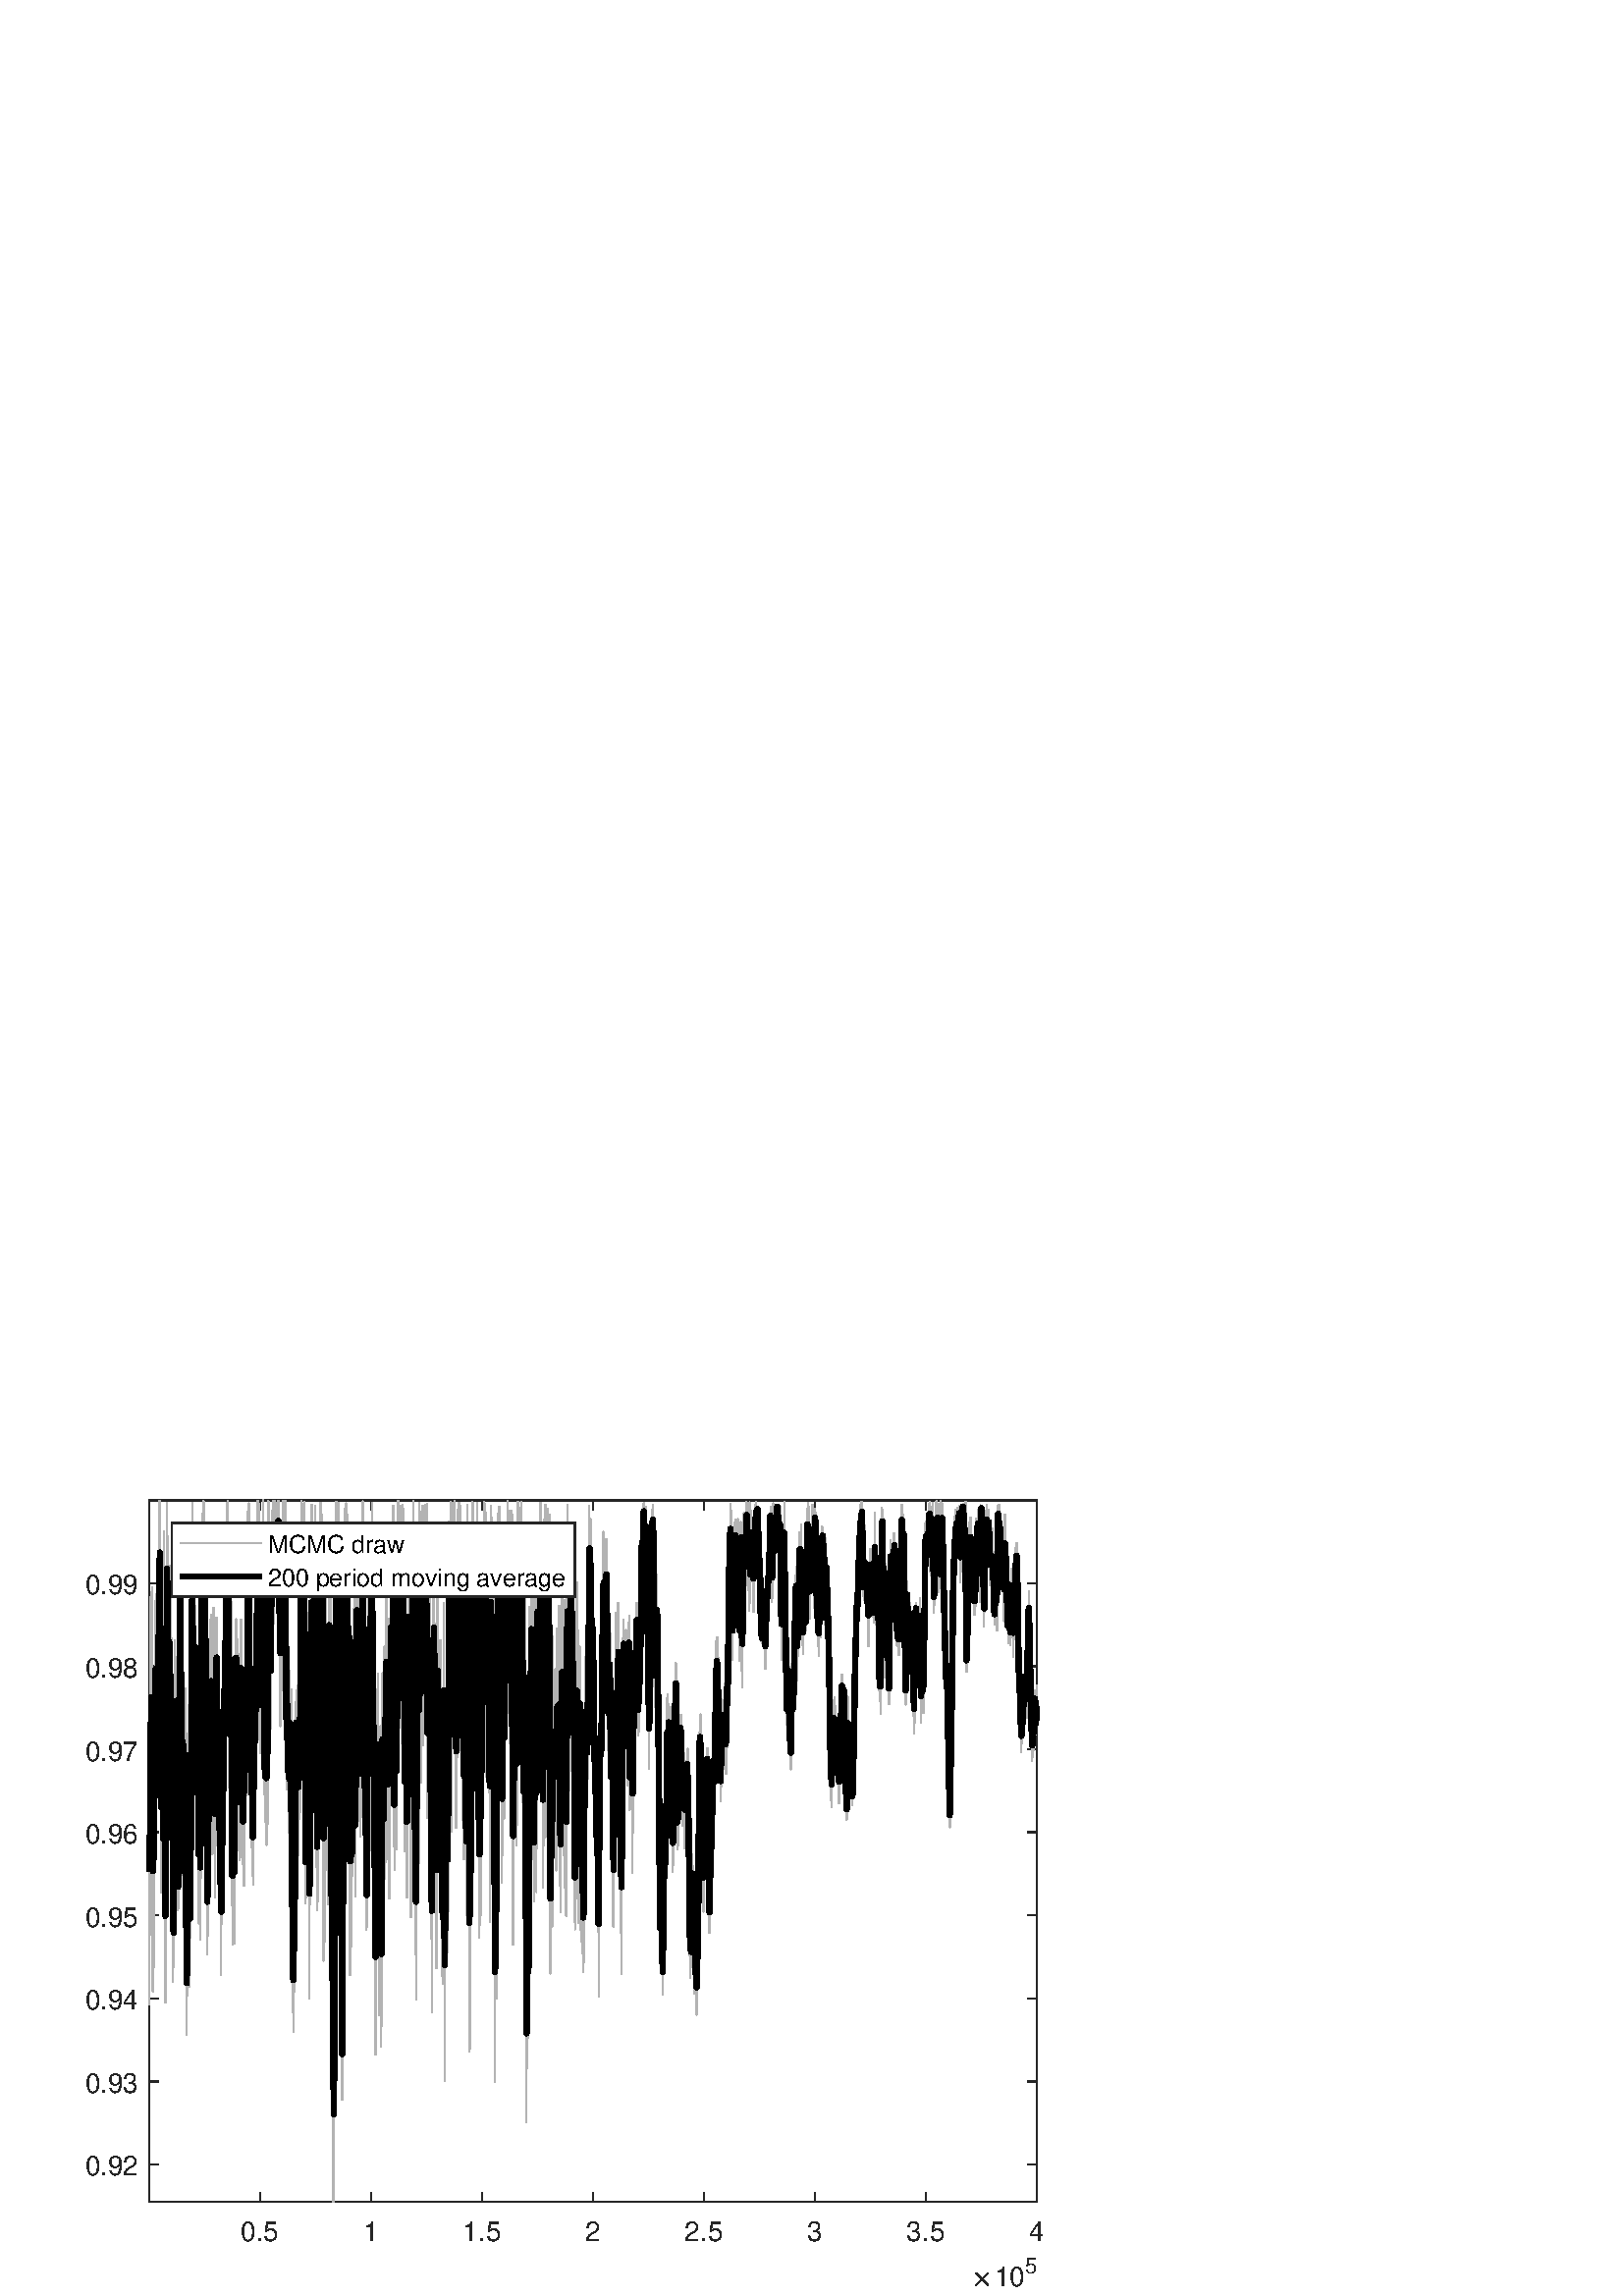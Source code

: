%!PS-Adobe-3.0 EPSF-3.0
%%Pages: (atend)
%%BoundingBox:    31     3   383   293
%%LanguageLevel: 2
%%EndComments
%%BeginProlog
%%BeginResource: procset (Apache XML Graphics Std ProcSet) 1.2 0
%%Version: 1.2 0
%%Copyright: (Copyright 2001-2003,2010 The Apache Software Foundation. License terms: http://www.apache.org/licenses/LICENSE-2.0)
/bd{bind def}bind def
/ld{load def}bd
/GR/grestore ld
/GS/gsave ld
/RM/rmoveto ld
/C/curveto ld
/t/show ld
/L/lineto ld
/ML/setmiterlimit ld
/CT/concat ld
/f/fill ld
/N/newpath ld
/S/stroke ld
/CC/setcmykcolor ld
/A/ashow ld
/cp/closepath ld
/RC/setrgbcolor ld
/LJ/setlinejoin ld
/GC/setgray ld
/LW/setlinewidth ld
/M/moveto ld
/re {4 2 roll M
1 index 0 rlineto
0 exch rlineto
neg 0 rlineto
cp } bd
/_ctm matrix def
/_tm matrix def
/BT { _ctm currentmatrix pop matrix _tm copy pop 0 0 moveto } bd
/ET { _ctm setmatrix } bd
/iTm { _ctm setmatrix _tm concat } bd
/Tm { _tm astore pop iTm 0 0 moveto } bd
/ux 0.0 def
/uy 0.0 def
/F {
  /Tp exch def
  /Tf exch def
  Tf findfont Tp scalefont setfont
  /cf Tf def  /cs Tp def
} bd
/ULS {currentpoint /uy exch def /ux exch def} bd
/ULE {
  /Tcx currentpoint pop def
  gsave
  newpath
  cf findfont cs scalefont dup
  /FontMatrix get 0 get /Ts exch def /FontInfo get dup
  /UnderlinePosition get Ts mul /To exch def
  /UnderlineThickness get Ts mul /Tt exch def
  ux uy To add moveto  Tcx uy To add lineto
  Tt setlinewidth stroke
  grestore
} bd
/OLE {
  /Tcx currentpoint pop def
  gsave
  newpath
  cf findfont cs scalefont dup
  /FontMatrix get 0 get /Ts exch def /FontInfo get dup
  /UnderlinePosition get Ts mul /To exch def
  /UnderlineThickness get Ts mul /Tt exch def
  ux uy To add cs add moveto Tcx uy To add cs add lineto
  Tt setlinewidth stroke
  grestore
} bd
/SOE {
  /Tcx currentpoint pop def
  gsave
  newpath
  cf findfont cs scalefont dup
  /FontMatrix get 0 get /Ts exch def /FontInfo get dup
  /UnderlinePosition get Ts mul /To exch def
  /UnderlineThickness get Ts mul /Tt exch def
  ux uy To add cs 10 mul 26 idiv add moveto Tcx uy To add cs 10 mul 26 idiv add lineto
  Tt setlinewidth stroke
  grestore
} bd
/QT {
/Y22 exch store
/X22 exch store
/Y21 exch store
/X21 exch store
currentpoint
/Y21 load 2 mul add 3 div exch
/X21 load 2 mul add 3 div exch
/X21 load 2 mul /X22 load add 3 div
/Y21 load 2 mul /Y22 load add 3 div
/X22 load /Y22 load curveto
} bd
/SSPD {
dup length /d exch dict def
{
/v exch def
/k exch def
currentpagedevice k known {
/cpdv currentpagedevice k get def
v cpdv ne {
/upd false def
/nullv v type /nulltype eq def
/nullcpdv cpdv type /nulltype eq def
nullv nullcpdv or
{
/upd true def
} {
/sametype v type cpdv type eq def
sametype {
v type /arraytype eq {
/vlen v length def
/cpdvlen cpdv length def
vlen cpdvlen eq {
0 1 vlen 1 sub {
/i exch def
/obj v i get def
/cpdobj cpdv i get def
obj cpdobj ne {
/upd true def
exit
} if
} for
} {
/upd true def
} ifelse
} {
v type /dicttype eq {
v {
/dv exch def
/dk exch def
/cpddv cpdv dk get def
dv cpddv ne {
/upd true def
exit
} if
} forall
} {
/upd true def
} ifelse
} ifelse
} if
} ifelse
upd true eq {
d k v put
} if
} if
} if
} forall
d length 0 gt {
d setpagedevice
} if
} bd
/RE { % /NewFontName [NewEncodingArray] /FontName RE -
  findfont dup length dict begin
  {
    1 index /FID ne
    {def} {pop pop} ifelse
  } forall
  /Encoding exch def
  /FontName 1 index def
  currentdict definefont pop
  end
} bind def
%%EndResource
%%BeginResource: procset (Apache XML Graphics EPS ProcSet) 1.0 0
%%Version: 1.0 0
%%Copyright: (Copyright 2002-2003 The Apache Software Foundation. License terms: http://www.apache.org/licenses/LICENSE-2.0)
/BeginEPSF { %def
/b4_Inc_state save def         % Save state for cleanup
/dict_count countdictstack def % Count objects on dict stack
/op_count count 1 sub def      % Count objects on operand stack
userdict begin                 % Push userdict on dict stack
/showpage { } def              % Redefine showpage, { } = null proc
0 setgray 0 setlinecap         % Prepare graphics state
1 setlinewidth 0 setlinejoin
10 setmiterlimit [ ] 0 setdash newpath
/languagelevel where           % If level not equal to 1 then
{pop languagelevel             % set strokeadjust and
1 ne                           % overprint to their defaults.
{false setstrokeadjust false setoverprint
} if
} if
} bd
/EndEPSF { %def
count op_count sub {pop} repeat            % Clean up stacks
countdictstack dict_count sub {end} repeat
b4_Inc_state restore
} bd
%%EndResource
%FOPBeginFontDict
%%IncludeResource: font Courier-Oblique
%%IncludeResource: font Courier-BoldOblique
%%IncludeResource: font Courier-Bold
%%IncludeResource: font ZapfDingbats
%%IncludeResource: font Symbol
%%IncludeResource: font Helvetica
%%IncludeResource: font Helvetica-Oblique
%%IncludeResource: font Helvetica-Bold
%%IncludeResource: font Helvetica-BoldOblique
%%IncludeResource: font Times-Roman
%%IncludeResource: font Times-Italic
%%IncludeResource: font Times-Bold
%%IncludeResource: font Times-BoldItalic
%%IncludeResource: font Courier
%FOPEndFontDict
%%BeginResource: encoding WinAnsiEncoding
/WinAnsiEncoding [
/.notdef /.notdef /.notdef /.notdef /.notdef
/.notdef /.notdef /.notdef /.notdef /.notdef
/.notdef /.notdef /.notdef /.notdef /.notdef
/.notdef /.notdef /.notdef /.notdef /.notdef
/.notdef /.notdef /.notdef /.notdef /.notdef
/.notdef /.notdef /.notdef /.notdef /.notdef
/.notdef /.notdef /space /exclam /quotedbl
/numbersign /dollar /percent /ampersand /quotesingle
/parenleft /parenright /asterisk /plus /comma
/hyphen /period /slash /zero /one
/two /three /four /five /six
/seven /eight /nine /colon /semicolon
/less /equal /greater /question /at
/A /B /C /D /E
/F /G /H /I /J
/K /L /M /N /O
/P /Q /R /S /T
/U /V /W /X /Y
/Z /bracketleft /backslash /bracketright /asciicircum
/underscore /quoteleft /a /b /c
/d /e /f /g /h
/i /j /k /l /m
/n /o /p /q /r
/s /t /u /v /w
/x /y /z /braceleft /bar
/braceright /asciitilde /bullet /Euro /bullet
/quotesinglbase /florin /quotedblbase /ellipsis /dagger
/daggerdbl /circumflex /perthousand /Scaron /guilsinglleft
/OE /bullet /Zcaron /bullet /bullet
/quoteleft /quoteright /quotedblleft /quotedblright /bullet
/endash /emdash /asciitilde /trademark /scaron
/guilsinglright /oe /bullet /zcaron /Ydieresis
/space /exclamdown /cent /sterling /currency
/yen /brokenbar /section /dieresis /copyright
/ordfeminine /guillemotleft /logicalnot /sfthyphen /registered
/macron /degree /plusminus /twosuperior /threesuperior
/acute /mu /paragraph /middot /cedilla
/onesuperior /ordmasculine /guillemotright /onequarter /onehalf
/threequarters /questiondown /Agrave /Aacute /Acircumflex
/Atilde /Adieresis /Aring /AE /Ccedilla
/Egrave /Eacute /Ecircumflex /Edieresis /Igrave
/Iacute /Icircumflex /Idieresis /Eth /Ntilde
/Ograve /Oacute /Ocircumflex /Otilde /Odieresis
/multiply /Oslash /Ugrave /Uacute /Ucircumflex
/Udieresis /Yacute /Thorn /germandbls /agrave
/aacute /acircumflex /atilde /adieresis /aring
/ae /ccedilla /egrave /eacute /ecircumflex
/edieresis /igrave /iacute /icircumflex /idieresis
/eth /ntilde /ograve /oacute /ocircumflex
/otilde /odieresis /divide /oslash /ugrave
/uacute /ucircumflex /udieresis /yacute /thorn
/ydieresis
] def
%%EndResource
%FOPBeginFontReencode
/Courier-Oblique findfont
dup length dict begin
  {1 index /FID ne {def} {pop pop} ifelse} forall
  /Encoding WinAnsiEncoding def
  currentdict
end
/Courier-Oblique exch definefont pop
/Courier-BoldOblique findfont
dup length dict begin
  {1 index /FID ne {def} {pop pop} ifelse} forall
  /Encoding WinAnsiEncoding def
  currentdict
end
/Courier-BoldOblique exch definefont pop
/Courier-Bold findfont
dup length dict begin
  {1 index /FID ne {def} {pop pop} ifelse} forall
  /Encoding WinAnsiEncoding def
  currentdict
end
/Courier-Bold exch definefont pop
/Helvetica findfont
dup length dict begin
  {1 index /FID ne {def} {pop pop} ifelse} forall
  /Encoding WinAnsiEncoding def
  currentdict
end
/Helvetica exch definefont pop
/Helvetica-Oblique findfont
dup length dict begin
  {1 index /FID ne {def} {pop pop} ifelse} forall
  /Encoding WinAnsiEncoding def
  currentdict
end
/Helvetica-Oblique exch definefont pop
/Helvetica-Bold findfont
dup length dict begin
  {1 index /FID ne {def} {pop pop} ifelse} forall
  /Encoding WinAnsiEncoding def
  currentdict
end
/Helvetica-Bold exch definefont pop
/Helvetica-BoldOblique findfont
dup length dict begin
  {1 index /FID ne {def} {pop pop} ifelse} forall
  /Encoding WinAnsiEncoding def
  currentdict
end
/Helvetica-BoldOblique exch definefont pop
/Times-Roman findfont
dup length dict begin
  {1 index /FID ne {def} {pop pop} ifelse} forall
  /Encoding WinAnsiEncoding def
  currentdict
end
/Times-Roman exch definefont pop
/Times-Italic findfont
dup length dict begin
  {1 index /FID ne {def} {pop pop} ifelse} forall
  /Encoding WinAnsiEncoding def
  currentdict
end
/Times-Italic exch definefont pop
/Times-Bold findfont
dup length dict begin
  {1 index /FID ne {def} {pop pop} ifelse} forall
  /Encoding WinAnsiEncoding def
  currentdict
end
/Times-Bold exch definefont pop
/Times-BoldItalic findfont
dup length dict begin
  {1 index /FID ne {def} {pop pop} ifelse} forall
  /Encoding WinAnsiEncoding def
  currentdict
end
/Times-BoldItalic exch definefont pop
/Courier findfont
dup length dict begin
  {1 index /FID ne {def} {pop pop} ifelse} forall
  /Encoding WinAnsiEncoding def
  currentdict
end
/Courier exch definefont pop
%FOPEndFontReencode
%%EndProlog
%%Page: 1 1
%%PageBoundingBox: 0 0 420 315
%%BeginPageSetup
N
   31     3 M
  414     3 L
  414   296 L
   31   296 L
cp
clip
[1 0 0 -1 0 315] CT
%%EndPageSetup
GS
[0.75 0 0 0.75 0 0] CT
1 GC
N
0 0 560 420 re
f
GR
GS
[0.75 0 0 0.75 0 0] CT
1 GC
N
0 0 560 420 re
f
GR
GS
[0.75 0 0 0.75 0 0] CT
1 GC
N
73 374 M
507 374 L
507 31 L
73 31 L
cp
f
GR
GS
[0.75 0 0 0.75 0 0] CT
0.149 GC
2 setlinecap
1 LJ
0.667 LW
N
73 374 M
507 374 L
S
GR
GS
[0.75 0 0 0.75 0 0] CT
0.149 GC
2 setlinecap
1 LJ
0.667 LW
N
73 31 M
507 31 L
S
GR
GS
[0.75 0 0 0.75 0 0] CT
0.149 GC
2 setlinecap
1 LJ
0.667 LW
N
127.249 374 M
127.249 369.66 L
S
GR
GS
[0.75 0 0 0.75 0 0] CT
0.149 GC
2 setlinecap
1 LJ
0.667 LW
N
181.499 374 M
181.499 369.66 L
S
GR
GS
[0.75 0 0 0.75 0 0] CT
0.149 GC
2 setlinecap
1 LJ
0.667 LW
N
235.749 374 M
235.749 369.66 L
S
GR
GS
[0.75 0 0 0.75 0 0] CT
0.149 GC
2 setlinecap
1 LJ
0.667 LW
N
289.999 374 M
289.999 369.66 L
S
GR
GS
[0.75 0 0 0.75 0 0] CT
0.149 GC
2 setlinecap
1 LJ
0.667 LW
N
344.25 374 M
344.25 369.66 L
S
GR
GS
[0.75 0 0 0.75 0 0] CT
0.149 GC
2 setlinecap
1 LJ
0.667 LW
N
398.5 374 M
398.5 369.66 L
S
GR
GS
[0.75 0 0 0.75 0 0] CT
0.149 GC
2 setlinecap
1 LJ
0.667 LW
N
452.75 374 M
452.75 369.66 L
S
GR
GS
[0.75 0 0 0.75 0 0] CT
0.149 GC
2 setlinecap
1 LJ
0.667 LW
N
507 374 M
507 369.66 L
S
GR
GS
[0.75 0 0 0.75 0 0] CT
0.149 GC
2 setlinecap
1 LJ
0.667 LW
N
127.249 31 M
127.249 35.34 L
S
GR
GS
[0.75 0 0 0.75 0 0] CT
0.149 GC
2 setlinecap
1 LJ
0.667 LW
N
181.499 31 M
181.499 35.34 L
S
GR
GS
[0.75 0 0 0.75 0 0] CT
0.149 GC
2 setlinecap
1 LJ
0.667 LW
N
235.749 31 M
235.749 35.34 L
S
GR
GS
[0.75 0 0 0.75 0 0] CT
0.149 GC
2 setlinecap
1 LJ
0.667 LW
N
289.999 31 M
289.999 35.34 L
S
GR
GS
[0.75 0 0 0.75 0 0] CT
0.149 GC
2 setlinecap
1 LJ
0.667 LW
N
344.25 31 M
344.25 35.34 L
S
GR
GS
[0.75 0 0 0.75 0 0] CT
0.149 GC
2 setlinecap
1 LJ
0.667 LW
N
398.5 31 M
398.5 35.34 L
S
GR
GS
[0.75 0 0 0.75 0 0] CT
0.149 GC
2 setlinecap
1 LJ
0.667 LW
N
452.75 31 M
452.75 35.34 L
S
GR
GS
[0.75 0 0 0.75 0 0] CT
0.149 GC
2 setlinecap
1 LJ
0.667 LW
N
507 31 M
507 35.34 L
S
GR
GS
[0.75 0 0 0.75 95.437 284.5] CT
0.149 GC
/Helvetica 13.333 F
GS
[1 0 0 1 0 0] CT
-9.5 14 moveto 
1 -1 scale
(0.5) t 
GR
GR
GS
[0.75 0 0 0.75 136.124 284.5] CT
0.149 GC
/Helvetica 13.333 F
GS
[1 0 0 1 0 0] CT
-4 14 moveto 
1 -1 scale
(1) t 
GR
GR
GS
[0.75 0 0 0.75 176.812 284.5] CT
0.149 GC
/Helvetica 13.333 F
GS
[1 0 0 1 0 0] CT
-9.5 14 moveto 
1 -1 scale
(1.5) t 
GR
GR
GS
[0.75 0 0 0.75 217.5 284.5] CT
0.149 GC
/Helvetica 13.333 F
GS
[1 0 0 1 0 0] CT
-4 14 moveto 
1 -1 scale
(2) t 
GR
GR
GS
[0.75 0 0 0.75 258.187 284.5] CT
0.149 GC
/Helvetica 13.333 F
GS
[1 0 0 1 0 0] CT
-9.5 14 moveto 
1 -1 scale
(2.5) t 
GR
GR
GS
[0.75 0 0 0.75 298.875 284.5] CT
0.149 GC
/Helvetica 13.333 F
GS
[1 0 0 1 0 0] CT
-4 14 moveto 
1 -1 scale
(3) t 
GR
GR
GS
[0.75 0 0 0.75 339.562 284.5] CT
0.149 GC
/Helvetica 13.333 F
GS
[1 0 0 1 0 0] CT
-9.5 14 moveto 
1 -1 scale
(3.5) t 
GR
GR
GS
[0.75 0 0 0.75 380.25 284.5] CT
0.149 GC
/Helvetica 13.333 F
GS
[1 0 0 1 0 0] CT
-4 14 moveto 
1 -1 scale
(4) t 
GR
GR
GS
[0.75 0 0 0.75 356.25 311.25] CT
0.149 GC
N
1.906 -0.375 M
1.906 -0.469 1.969 -0.563 QT
4.672 -3.25 L
1.969 -5.953 L
1.906 -6.016 1.906 -6.125 QT
1.906 -6.219 1.984 -6.305 QT
2.063 -6.391 2.172 -6.391 QT
2.266 -6.391 2.375 -6.297 QT
5.063 -3.609 L
7.734 -6.297 L
7.844 -6.391 7.922 -6.391 QT
8.031 -6.391 8.109 -6.313 QT
8.188 -6.234 8.188 -6.125 QT
8.188 -6.016 8.125 -5.953 QT
5.422 -3.25 L
8.125 -0.563 L
8.188 -0.469 8.188 -0.375 QT
8.188 -0.266 8.109 -0.188 QT
8.031 -0.109 7.922 -0.109 QT
7.828 -0.109 7.734 -0.203 QT
5.063 -2.891 L
2.375 -0.203 L
2.266 -0.109 2.172 -0.109 QT
2.063 -0.109 1.984 -0.195 QT
1.906 -0.281 1.906 -0.375 QT
cp
f
GR
GS
[0.75 0 0 0.75 364.5 311.25] CT
0.149 GC
/Helvetica 13.333 F
GS
[1 0 0 1 0 0] CT
0 0 moveto 
1 -1 scale
(10) t 
GR
GR
GS
[0.75 0 0 0.75 375.75 306.75] CT
0.149 GC
/Helvetica 10.667 F
GS
[1 0 0 1 0 0] CT
0 0 moveto 
1 -1 scale
(5) t 
GR
GR
GS
[0.75 0 0 0.75 0 0] CT
0.149 GC
2 setlinecap
1 LJ
0.667 LW
N
73 374 M
73 31 L
S
GR
GS
[0.75 0 0 0.75 0 0] CT
0.149 GC
2 setlinecap
1 LJ
0.667 LW
N
507 374 M
507 31 L
S
GR
GS
[0.75 0 0 0.75 0 0] CT
0.149 GC
2 setlinecap
1 LJ
0.667 LW
N
73 355.624 M
77.34 355.624 L
S
GR
GS
[0.75 0 0 0.75 0 0] CT
0.149 GC
2 setlinecap
1 LJ
0.667 LW
N
73 315.035 M
77.34 315.035 L
S
GR
GS
[0.75 0 0 0.75 0 0] CT
0.149 GC
2 setlinecap
1 LJ
0.667 LW
N
73 274.445 M
77.34 274.445 L
S
GR
GS
[0.75 0 0 0.75 0 0] CT
0.149 GC
2 setlinecap
1 LJ
0.667 LW
N
73 233.856 M
77.34 233.856 L
S
GR
GS
[0.75 0 0 0.75 0 0] CT
0.149 GC
2 setlinecap
1 LJ
0.667 LW
N
73 193.267 M
77.34 193.267 L
S
GR
GS
[0.75 0 0 0.75 0 0] CT
0.149 GC
2 setlinecap
1 LJ
0.667 LW
N
73 152.678 M
77.34 152.678 L
S
GR
GS
[0.75 0 0 0.75 0 0] CT
0.149 GC
2 setlinecap
1 LJ
0.667 LW
N
73 112.089 M
77.34 112.089 L
S
GR
GS
[0.75 0 0 0.75 0 0] CT
0.149 GC
2 setlinecap
1 LJ
0.667 LW
N
73 71.5 M
77.34 71.5 L
S
GR
GS
[0.75 0 0 0.75 0 0] CT
0.149 GC
2 setlinecap
1 LJ
0.667 LW
N
507 355.624 M
502.66 355.624 L
S
GR
GS
[0.75 0 0 0.75 0 0] CT
0.149 GC
2 setlinecap
1 LJ
0.667 LW
N
507 315.035 M
502.66 315.035 L
S
GR
GS
[0.75 0 0 0.75 0 0] CT
0.149 GC
2 setlinecap
1 LJ
0.667 LW
N
507 274.445 M
502.66 274.445 L
S
GR
GS
[0.75 0 0 0.75 0 0] CT
0.149 GC
2 setlinecap
1 LJ
0.667 LW
N
507 233.856 M
502.66 233.856 L
S
GR
GS
[0.75 0 0 0.75 0 0] CT
0.149 GC
2 setlinecap
1 LJ
0.667 LW
N
507 193.267 M
502.66 193.267 L
S
GR
GS
[0.75 0 0 0.75 0 0] CT
0.149 GC
2 setlinecap
1 LJ
0.667 LW
N
507 152.678 M
502.66 152.678 L
S
GR
GS
[0.75 0 0 0.75 0 0] CT
0.149 GC
2 setlinecap
1 LJ
0.667 LW
N
507 112.089 M
502.66 112.089 L
S
GR
GS
[0.75 0 0 0.75 0 0] CT
0.149 GC
2 setlinecap
1 LJ
0.667 LW
N
507 71.5 M
502.66 71.5 L
S
GR
GS
[0.75 0 0 0.75 50.75 266.718] CT
0.149 GC
/Helvetica 13.333 F
GS
[1 0 0 1 0 0] CT
-26 5.5 moveto 
1 -1 scale
(0.92) t 
GR
GR
GS
[0.75 0 0 0.75 50.75 236.276] CT
0.149 GC
/Helvetica 13.333 F
GS
[1 0 0 1 0 0] CT
-26 5.5 moveto 
1 -1 scale
(0.93) t 
GR
GR
GS
[0.75 0 0 0.75 50.75 205.834] CT
0.149 GC
/Helvetica 13.333 F
GS
[1 0 0 1 0 0] CT
-26 5.5 moveto 
1 -1 scale
(0.94) t 
GR
GR
GS
[0.75 0 0 0.75 50.75 175.392] CT
0.149 GC
/Helvetica 13.333 F
GS
[1 0 0 1 0 0] CT
-26 5.5 moveto 
1 -1 scale
(0.95) t 
GR
GR
GS
[0.75 0 0 0.75 50.75 144.95] CT
0.149 GC
/Helvetica 13.333 F
GS
[1 0 0 1 0 0] CT
-26 5.5 moveto 
1 -1 scale
(0.96) t 
GR
GR
GS
[0.75 0 0 0.75 50.75 114.508] CT
0.149 GC
/Helvetica 13.333 F
GS
[1 0 0 1 0 0] CT
-26 5.5 moveto 
1 -1 scale
(0.97) t 
GR
GR
GS
[0.75 0 0 0.75 50.75 84.067] CT
0.149 GC
/Helvetica 13.333 F
GS
[1 0 0 1 0 0] CT
-26 5.5 moveto 
1 -1 scale
(0.98) t 
GR
GR
GS
[0.75 0 0 0.75 50.75 53.625] CT
0.149 GC
/Helvetica 13.333 F
GS
[1 0 0 1 0 0] CT
-26 5.5 moveto 
1 -1 scale
(0.99) t 
GR
GR
GS
[0.75 0 0 0.75 0 0] CT
0.702 GC
1 LJ
0.667 LW
N
73 230.603 M
73.001 230.603 L
73.058 277.128 L
73.17 172.78 L
73.25 199.889 L
73.251 199.889 L
73.284 243.527 L
73.435 133.5 L
73.499 213.922 L
73.5 213.922 L
73.75 86.437 L
73.751 81.295 L
73.782 75.951 L
73.985 161.331 L
73.999 144.295 L
74 134.315 L
74.039 163.094 L
74.25 101.511 L
74.251 102.456 L
74.285 73.655 L
74.477 178.464 L
74.499 161.628 L
74.501 162.982 L
74.534 149.794 L
74.673 270.995 L
74.749 213.736 L
74.75 213.736 L
74.872 162.141 L
74.997 241.472 L
75 238.942 L
75.001 246.264 L
75.059 259.111 L
75.245 171.222 L
75.249 171.222 L
75.25 171.222 L
75.341 212.455 L
75.468 164.621 L
75.5 190.301 L
75.501 190.301 L
75.506 198.27 L
75.746 127.375 L
75.749 127.375 L
75.75 119.13 L
75.797 160.697 L
75.97 80.112 L
75.999 121.634 L
76 121.634 L
76.189 138.575 L
76.207 77.126 L
76.25 110.035 L
76.251 110.035 L
76.254 99.112 L
76.367 198.583 L
76.499 163.072 L
76.5 163.072 L
76.514 172.74 L
76.664 106.471 L
76.75 156.387 L
76.751 158.16 L
76.922 164.842 L
76.99 107.694 L
76.999 116.472 L
77 116.472 L
77.033 89.613 L
77.246 154.279 L
77.25 154.279 L
77.251 154.279 L
77.312 175.883 L
77.497 114.064 L
77.5 114.064 L
77.501 114.226 L
77.748 32.765 L
77.749 32.765 L
77.75 31.528 L
77.854 142.268 L
78 55.122 L
78.001 50.426 L
78.021 31.525 L
78.084 83.157 L
78.249 51.142 L
78.25 56.323 L
78.322 31.371 L
78.491 124.486 L
78.5 104.054 L
78.501 108.884 L
78.528 84.703 L
78.737 222.432 L
78.749 210.082 L
78.751 216.624 L
78.753 219.438 L
78.996 101.617 L
78.999 127.996 L
79 130.834 L
79.003 127.623 L
79.13 221.821 L
79.25 149.234 L
79.251 151.152 L
79.252 151.954 L
79.323 82.76 L
79.499 123.089 L
79.5 131.72 L
79.513 123.034 L
79.639 225.006 L
79.75 192.954 L
79.751 192.954 L
79.872 176.887 L
79.951 229.16 L
79.999 195.835 L
80 196.674 L
80.035 227.438 L
80.157 46.04 L
80.25 57.902 L
80.251 54.501 L
80.281 51.281 L
80.485 197.686 L
80.5 189.995 L
80.501 195.877 L
80.574 149.249 L
80.661 251.904 L
80.749 247.035 L
80.75 247.035 L
80.915 276.471 L
80.988 194.027 L
81 211.497 L
81.001 208.246 L
81.023 218.662 L
81.116 122.954 L
81.249 192.633 L
81.25 192.789 L
81.256 194.878 L
81.453 73.735 L
81.5 76.706 L
81.501 74.249 L
81.589 32.316 L
81.746 79.345 L
81.749 78.816 L
81.751 76.116 L
81.856 48.204 L
81.926 123.837 L
81.999 99.499 L
82 92.298 L
82.08 155.355 L
82.25 135.565 L
82.251 135.565 L
82.266 111.64 L
82.386 188.567 L
82.499 121.836 L
82.5 121.836 L
82.518 141.232 L
82.741 75.93 L
82.75 86.149 L
82.751 96.35 L
82.825 127.499 L
82.916 62.842 L
82.999 110.354 L
83 106.84 L
83.159 147 L
83.229 100.744 L
83.249 101.131 L
83.25 101.131 L
83.381 73.338 L
83.475 169.067 L
83.5 158.833 L
83.501 158.833 L
83.637 179.541 L
83.749 135.091 L
83.75 136.979 L
83.765 148.538 L
83.854 98.611 L
84 127.177 L
84.001 127.177 L
84.18 207.722 L
84.249 189.987 L
84.25 189.987 L
84.487 245.142 L
84.5 242.547 L
84.501 242.547 L
84.511 266.469 L
84.591 212.025 L
84.749 241.57 L
84.751 235.253 L
84.774 215.346 L
84.865 259.357 L
84.999 251.055 L
85 251.055 L
85.012 257.007 L
85.246 181.119 L
85.25 181.119 L
85.251 181.765 L
85.268 186.166 L
85.467 108.128 L
85.499 115.053 L
85.5 115.053 L
85.509 99.486 L
85.692 159.909 L
85.75 135.537 L
85.751 132.389 L
85.781 107.724 L
85.995 169.609 L
85.999 163.309 L
86.001 163.309 L
86.15 230.392 L
86.249 200.63 L
86.25 200.63 L
86.428 218.082 L
86.487 171.089 L
86.5 171.161 L
86.501 171.161 L
86.605 190.239 L
86.707 153.8 L
86.749 166.147 L
86.75 166.147 L
86.751 162.974 L
86.97 231.225 L
87 223.719 L
87.001 223.719 L
87.125 202.593 L
87.151 230.439 L
87.249 220.242 L
87.25 220.242 L
87.499 173.236 L
87.5 173.236 L
87.501 173.236 L
87.527 179.387 L
87.745 69.941 L
87.75 70.98 L
87.751 70.98 L
87.841 113.645 L
87.999 72.643 L
88 72.643 L
88.067 92.059 L
88.124 62.655 L
88.25 74.276 L
88.251 74.276 L
88.265 60.958 L
88.478 120.649 L
88.499 110.642 L
88.5 103.826 L
88.605 98.543 L
88.743 194.382 L
88.75 189.111 L
88.751 189.111 L
88.767 214.208 L
88.97 174.634 L
88.999 196.4 L
89.001 196.4 L
89.008 200.785 L
89.214 145.234 L
89.249 158.816 L
89.25 158.816 L
89.28 175.864 L
89.453 115.602 L
89.5 129.74 L
89.501 129.74 L
89.599 186.772 L
89.749 172.693 L
89.75 172.102 L
89.755 162.815 L
90 214.392 L
90.001 214.392 L
90.015 188.688 L
90.205 243.685 L
90.249 224.166 L
90.25 224.166 L
90.252 224.962 L
90.465 155.135 L
90.499 169.881 L
90.5 169.881 L
90.623 187.938 L
90.686 122.783 L
90.75 168.033 L
90.751 168.033 L
90.767 154.497 L
90.981 245.615 L
90.999 233.14 L
91 233.14 L
91.003 224.607 L
91.059 276.288 L
91.25 264.403 L
91.251 264.403 L
91.278 292.214 L
91.492 233.976 L
91.499 233.976 L
91.5 233.976 L
91.508 240.916 L
91.616 157.622 L
91.75 184.994 L
91.751 173.7 L
91.799 144.805 L
91.99 173.777 L
91.999 168.524 L
92.001 168.524 L
92.145 131.201 L
92.241 190.421 L
92.249 189.714 L
92.25 189.714 L
92.392 136.87 L
92.5 183.225 L
92.501 173.091 L
92.526 160.596 L
92.716 268.49 L
92.749 256.881 L
92.75 256.881 L
92.895 210.54 L
93 222.388 L
93.001 222.388 L
93.011 224.079 L
93.244 175.521 L
93.249 178.356 L
93.25 178.356 L
93.395 217.632 L
93.463 162.475 L
93.499 168.254 L
93.5 168.254 L
93.51 176.785 L
93.729 115.15 L
93.75 124.15 L
93.751 124.15 L
93.996 76.522 L
93.999 76.522 L
94 76.522 L
94.174 32.448 L
94.241 88.732 L
94.25 88.434 L
94.251 88.434 L
94.26 88.114 L
94.442 193.992 L
94.499 173.536 L
94.5 169.508 L
94.512 182.636 L
94.7 129.558 L
94.75 133.554 L
94.751 133.554 L
94.768 146.654 L
94.992 107.322 L
95 112.453 L
95.001 112.453 L
95.048 136.203 L
95.155 85.282 L
95.249 109.135 L
95.25 109.135 L
95.405 128.7 L
95.444 82.449 L
95.5 112.666 L
95.501 114.491 L
95.621 88.225 L
95.749 158.241 L
95.75 160.979 L
95.82 119.795 L
96 136.541 L
96.001 136.541 L
96.165 156.899 L
96.204 112.247 L
96.249 146.728 L
96.251 145.836 L
96.259 137.548 L
96.382 176.322 L
96.499 152.488 L
96.5 152.488 L
96.648 139.562 L
96.749 178.143 L
96.75 178.143 L
96.751 174.306 L
96.808 143.264 L
96.931 203.354 L
96.999 197.3 L
97 197.3 L
97.143 237.826 L
97.222 192.006 L
97.25 206.187 L
97.251 206.187 L
97.417 162.935 L
97.499 182.452 L
97.5 182.452 L
97.619 160.649 L
97.691 204.773 L
97.75 176.445 L
97.751 176.445 L
97.754 174.162 L
97.836 245.824 L
98 220.992 L
98.001 220.992 L
98.033 235.586 L
98.248 118.313 L
98.249 118.313 L
98.25 118.313 L
98.312 112.974 L
98.413 162.491 L
98.5 114.596 L
98.501 114.596 L
98.523 115.537 L
98.748 57.002 L
98.749 57.002 L
98.75 56.187 L
98.771 74.638 L
98.941 37.467 L
99 60.746 L
99.001 60.746 L
99.066 42.635 L
99.188 83.887 L
99.249 59.203 L
99.251 59.203 L
99.371 31.302 L
99.497 101.01 L
99.499 89.809 L
99.5 89.809 L
99.541 108.614 L
99.585 70.365 L
99.75 93.21 L
99.751 93.21 L
99.859 31.801 L
99.999 48.905 L
100 48.905 L
100.235 104.101 L
100.25 100.737 L
100.251 100.737 L
100.303 78.623 L
100.337 114.17 L
100.499 96.636 L
100.5 96.636 L
100.6 91.898 L
100.651 140.877 L
100.749 112.337 L
100.75 112.337 L
100.755 97.262 L
100.988 135.531 L
101 132.677 L
101.001 132.677 L
101.211 229.677 L
101.249 213.895 L
101.25 213.895 L
101.257 213.099 L
101.331 252.704 L
101.5 237.849 L
101.501 227.843 L
101.506 228.593 L
101.748 156.114 L
101.749 159.005 L
101.75 156.97 L
101.897 219.552 L
102 169.447 L
102.001 169.447 L
102.008 179.424 L
102.231 152.37 L
102.25 152.629 L
102.251 152.629 L
102.281 163.948 L
102.49 133.076 L
102.499 133.076 L
102.5 133.076 L
102.519 108.243 L
102.745 147.792 L
102.75 147.101 L
102.751 147.101 L
102.803 180.217 L
102.995 100.035 L
102.999 100.035 L
103 102.34 L
103.058 87.015 L
103.235 125.34 L
103.25 113.399 L
103.251 111.587 L
103.416 148.417 L
103.499 145.613 L
103.501 145.613 L
103.601 138.51 L
103.697 162.148 L
103.749 147.763 L
103.75 147.763 L
103.828 203.775 L
104 181.403 L
104.001 181.403 L
104.104 193.971 L
104.245 111.198 L
104.249 114.26 L
104.25 114.26 L
104.374 83.497 L
104.499 146.135 L
104.5 146.135 L
104.501 146.135 L
104.615 188.732 L
104.67 144.682 L
104.749 167.323 L
104.75 167.323 L
104.774 148.654 L
104.867 201.928 L
105 192.794 L
105.001 196.131 L
105.024 225.203 L
105.204 149.471 L
105.25 160.035 L
105.251 160.035 L
105.391 175.271 L
105.455 136.882 L
105.499 155.929 L
105.5 155.929 L
105.501 161.22 L
105.743 93.702 L
105.75 94.232 L
105.751 94.232 L
105.768 88.345 L
105.863 121.597 L
105.999 102.86 L
106 102.86 L
106.12 93.851 L
106.246 124.042 L
106.25 121.102 L
106.251 119.843 L
106.253 117.017 L
106.364 199.658 L
106.499 159.018 L
106.501 158.633 L
106.507 150.757 L
106.549 190.837 L
106.749 162.113 L
106.75 155.764 L
106.752 148.118 L
106.944 206.661 L
107 180.742 L
107.001 170.296 L
107.185 131.059 L
107.238 177.891 L
107.249 175.042 L
107.25 171.179 L
107.259 162.905 L
107.472 231.622 L
107.5 213.109 L
107.501 202.867 L
107.515 179.689 L
107.749 226.069 L
107.75 226.069 L
107.896 175.316 L
107.999 238.329 L
108 230.581 L
108.05 262.955 L
108.167 217.685 L
108.25 236.024 L
108.251 235.649 L
108.259 238.151 L
108.494 163.202 L
108.499 164.548 L
108.5 164.548 L
108.612 220.007 L
108.737 159.939 L
108.75 181.366 L
108.751 181.366 L
108.776 167.29 L
108.869 225.055 L
108.999 200.196 L
109 200.196 L
109.009 201.084 L
109.176 133.028 L
109.25 166.098 L
109.251 166.098 L
109.268 172.493 L
109.364 114.601 L
109.499 143.905 L
109.501 145.272 L
109.604 182.24 L
109.749 104.405 L
109.75 104.405 L
109.824 68.383 L
109.922 149.135 L
110 139.693 L
110.001 139.693 L
110.003 139.897 L
110.213 75.588 L
110.249 79.535 L
110.25 86.316 L
110.263 73.692 L
110.432 144.495 L
110.5 107.614 L
110.501 102.184 L
110.548 56.875 L
110.749 85.6 L
110.75 85.6 L
110.779 94.679 L
110.927 34.388 L
110.999 62.363 L
111 68.027 L
111.025 85.306 L
111.105 32.026 L
111.25 60.958 L
111.251 60.958 L
111.349 31.113 L
111.494 90.622 L
111.499 90.622 L
111.5 93.673 L
111.564 123.226 L
111.709 74.661 L
111.75 107.343 L
111.751 111.191 L
111.802 98.494 L
111.956 157.261 L
111.999 155.67 L
112 155.67 L
112.081 171.481 L
112.16 125.382 L
112.25 136.701 L
112.251 138.395 L
112.326 142.616 L
112.498 105.326 L
112.5 105.326 L
112.501 105.326 L
112.555 72.281 L
112.675 145.441 L
112.749 115.206 L
112.75 115.206 L
112.762 103.552 L
112.943 135.312 L
113 130.005 L
113.001 130.005 L
113.012 141.358 L
113.202 80.822 L
113.249 88.672 L
113.25 93.899 L
113.485 208.229 L
113.5 202.578 L
113.501 198.156 L
113.676 248.037 L
113.749 236.286 L
113.751 236.286 L
113.755 247.373 L
113.986 153.719 L
113.999 157.587 L
114 157.587 L
114.104 177.909 L
114.14 150.958 L
114.25 158.865 L
114.251 158.865 L
114.267 149.033 L
114.443 247.688 L
114.499 221.317 L
114.5 218.706 L
114.54 237.467 L
114.686 175.909 L
114.75 200.503 L
114.751 194.785 L
114.755 196.211 L
114.991 147.05 L
114.999 147.05 L
115 146.949 L
115.028 173.585 L
115.132 89.908 L
115.249 119.872 L
115.25 119.872 L
115.301 122.471 L
115.399 89.103 L
115.5 111.828 L
115.501 116.071 L
115.536 99.224 L
115.749 158.478 L
115.75 150.809 L
115.867 98.997 L
115.963 163.211 L
116 149.528 L
116.001 146.243 L
116.04 144.321 L
116.167 201.936 L
116.249 176.606 L
116.25 176.606 L
116.302 181.414 L
116.499 122.812 L
116.5 124.408 L
116.501 127.76 L
116.603 170.009 L
116.701 106.113 L
116.749 134.339 L
116.751 134.339 L
116.756 131.076 L
116.923 180.738 L
116.999 140.814 L
117 132.32 L
117.095 207.021 L
117.25 174.037 L
117.251 174.037 L
117.323 197.912 L
117.374 155.648 L
117.499 165.571 L
117.5 165.571 L
117.56 181.799 L
117.748 98.074 L
117.75 98.074 L
117.751 100.777 L
117.787 89.158 L
117.878 125.779 L
117.999 108.044 L
118 108.949 L
118.097 169.064 L
118.249 153.612 L
118.25 153.612 L
118.35 205.552 L
118.427 141.228 L
118.5 169.065 L
118.501 169.065 L
118.512 165.274 L
118.638 208.782 L
118.749 198.668 L
118.75 198.668 L
118.852 205.886 L
118.999 135.294 L
119 135.294 L
119.001 135.294 L
119.005 126.087 L
119.148 189.819 L
119.249 174.053 L
119.25 176.548 L
119.346 219.354 L
119.429 149.258 L
119.5 165.043 L
119.501 165.043 L
119.577 187.41 L
119.727 135.078 L
119.75 167.418 L
119.751 167.418 L
119.77 181.784 L
119.986 93.083 L
119.999 115.372 L
120 116.707 L
120.004 113.396 L
120.102 133.936 L
120.25 122.672 L
120.251 122.672 L
120.381 105.72 L
120.463 157.583 L
120.499 142.108 L
120.5 143.264 L
120.666 135.467 L
120.744 174.957 L
120.75 169.89 L
120.751 169.89 L
120.98 117.711 L
120.999 127.343 L
121.001 126.864 L
121.009 133.504 L
121.246 52.176 L
121.249 53.069 L
121.25 49.572 L
121.264 36.208 L
121.315 93.377 L
121.5 60.97 L
121.501 59.718 L
121.642 32.439 L
121.719 92.18 L
121.749 86.805 L
121.75 86.805 L
121.853 72.59 L
121.968 116.537 L
122 105.351 L
122.001 104.177 L
122.007 98.517 L
122.205 158.694 L
122.249 135.346 L
122.25 131.674 L
122.304 124.224 L
122.484 165.197 L
122.5 153.678 L
122.501 153.678 L
122.597 91.909 L
122.74 191.071 L
122.75 178.816 L
122.751 178.816 L
122.767 200.588 L
122.865 146.952 L
122.999 182.39 L
123 181.6 L
123.065 187.26 L
123.248 151.775 L
123.25 151.775 L
123.251 162.341 L
123.432 145.193 L
123.498 201.794 L
123.499 201.794 L
123.5 201.794 L
123.521 181.997 L
123.711 218.839 L
123.75 214.853 L
123.751 216.219 L
123.76 217.943 L
123.925 137.337 L
123.999 184.889 L
124.001 184.889 L
124.091 137.713 L
124.249 142.392 L
124.25 142.392 L
124.417 176.562 L
124.473 123.916 L
124.5 126.314 L
124.501 126.314 L
124.632 177.568 L
124.719 122.163 L
124.749 125.296 L
124.75 125.296 L
124.762 113.549 L
124.935 157.102 L
125 148.932 L
125.001 148.932 L
125.005 156.622 L
125.084 79.549 L
125.249 110.628 L
125.25 110.628 L
125.473 143.82 L
125.492 96.256 L
125.499 110.033 L
125.5 110.033 L
125.748 46.909 L
125.75 46.909 L
125.751 50.252 L
125.771 31.415 L
125.971 87.039 L
125.999 79.25 L
126 79.25 L
126.152 31.503 L
126.25 41.255 L
126.251 41.255 L
126.255 33.041 L
126.348 80.589 L
126.499 38.402 L
126.5 32.704 L
126.749 82.223 L
126.75 82.223 L
126.751 82.956 L
126.829 147.763 L
126.958 70.239 L
126.999 90.532 L
127.001 90.532 L
127.044 129.273 L
127.249 128.758 L
127.25 128.758 L
127.296 106.124 L
127.47 153.071 L
127.5 150.824 L
127.501 150.824 L
127.506 154.68 L
127.745 99.137 L
127.749 99.137 L
127.75 94.161 L
127.883 72.381 L
127.99 112.028 L
128 111.641 L
128.001 111.641 L
128.067 154.294 L
128.207 101.462 L
128.249 105.21 L
128.251 99.663 L
128.259 108.233 L
128.309 58.945 L
128.499 81.576 L
128.5 78.197 L
128.685 31 L
128.742 97.818 L
128.75 88.984 L
128.751 88.984 L
128.832 75.096 L
128.998 133.985 L
128.999 133.985 L
129 136.799 L
129.001 133.872 L
129.153 158.384 L
129.25 148.364 L
129.251 148.364 L
129.254 139.338 L
129.484 181.387 L
129.499 153.715 L
129.5 153.715 L
129.503 149.713 L
129.743 188.357 L
129.75 175.242 L
129.751 175.242 L
129.903 126.199 L
130 139.328 L
130.001 144.586 L
130.162 136.873 L
130.21 185.051 L
130.249 177.789 L
130.25 181.942 L
130.335 199.392 L
130.481 121.993 L
130.5 133.414 L
130.501 140.655 L
130.639 113.35 L
130.749 169.686 L
130.75 169.686 L
130.943 189.159 L
130.991 151.245 L
131 157.416 L
131.001 157.416 L
131.227 31.384 L
131.249 41.102 L
131.251 41.102 L
131.267 34.296 L
131.478 116.311 L
131.499 101.472 L
131.5 101.472 L
131.579 122.32 L
131.749 60.821 L
131.75 68.243 L
131.751 75.622 L
131.807 63.709 L
131.966 96.188 L
131.999 85.818 L
132 91.896 L
132.123 149.684 L
132.25 112.993 L
132.251 112.993 L
132.275 123.089 L
132.466 60.985 L
132.499 79.466 L
132.5 79.466 L
132.598 98.073 L
132.66 51.143 L
132.749 90.98 L
132.75 90.98 L
132.767 102.643 L
132.848 42.615 L
133 53.731 L
133.001 53.731 L
133.017 35.924 L
133.13 77.211 L
133.249 64.819 L
133.25 67.512 L
133.251 72.464 L
133.361 31.456 L
133.5 44.125 L
133.501 44.125 L
133.546 32.788 L
133.734 91.006 L
133.749 81.884 L
133.75 81.884 L
133.781 82.152 L
133.986 35.491 L
134 35.491 L
134.001 35.491 L
134.051 55.928 L
134.249 31.505 L
134.251 31.505 L
134.281 73.823 L
134.499 43.997 L
134.5 51.739 L
134.548 31.449 L
134.624 58.095 L
134.75 43.695 L
134.751 58.352 L
134.838 41.547 L
134.971 69.59 L
134.999 43.053 L
135 54.596 L
135.136 61.098 L
135.172 33.508 L
135.25 39.068 L
135.251 39.068 L
135.311 83.411 L
135.445 32.856 L
135.499 49.647 L
135.501 54.215 L
135.642 32.858 L
135.716 90.571 L
135.749 75.495 L
135.75 82.867 L
135.919 31.376 L
136 36.744 L
136.001 36.744 L
136.108 57.761 L
136.24 31.442 L
136.249 36.741 L
136.25 35.801 L
136.466 94.874 L
136.5 69.249 L
136.501 69.249 L
136.564 55.787 L
136.735 107.73 L
136.749 103.851 L
136.75 97.508 L
136.773 105.318 L
136.867 46.542 L
137 83.838 L
137.001 99.535 L
137.023 86.69 L
137.088 141.364 L
137.25 108.482 L
137.251 111.183 L
137.258 111.213 L
137.388 56.744 L
137.499 98.55 L
137.5 98.55 L
137.516 101.567 L
137.653 56.089 L
137.75 89.573 L
137.751 89.573 L
137.937 123.677 L
137.979 57.786 L
137.999 78.887 L
138 78.602 L
138.017 81.283 L
138.187 31.454 L
138.25 43.637 L
138.251 46.926 L
138.345 31.444 L
138.467 64.046 L
138.499 49.296 L
138.501 45.988 L
138.631 31.269 L
138.693 60.821 L
138.749 39.147 L
138.75 39.147 L
138.776 76.375 L
138.818 31.368 L
139 48.596 L
139.001 56.551 L
139.175 81.369 L
139.225 42.46 L
139.249 64.974 L
139.25 64.974 L
139.408 31.116 L
139.479 82.128 L
139.5 74.314 L
139.501 74.314 L
139.632 32.596 L
139.727 88.066 L
139.749 73.459 L
139.75 84.958 L
139.759 72.251 L
139.97 158.589 L
139.999 157.059 L
140 157.059 L
140.15 114.068 L
140.239 166.887 L
140.25 166.887 L
140.251 166.887 L
140.277 172.09 L
140.416 123.246 L
140.499 147.52 L
140.5 147.52 L
140.508 160.724 L
140.75 108.19 L
140.751 108.19 L
140.766 97.243 L
140.995 175.102 L
140.999 173.88 L
141 173.762 L
141.099 193.277 L
141.241 160.668 L
141.25 160.668 L
141.251 160.668 L
141.315 120.495 L
141.499 149.282 L
141.501 149.282 L
141.633 114.308 L
141.746 177.162 L
141.749 161.56 L
141.75 164.129 L
141.847 136.058 L
141.981 201.734 L
142 189.212 L
142.001 189.212 L
142.007 195.85 L
142.236 159.991 L
142.249 166.919 L
142.25 166.919 L
142.349 123.558 L
142.484 195.148 L
142.5 192.365 L
142.501 190.312 L
142.545 186.567 L
142.629 230.623 L
142.749 227.09 L
142.75 227.09 L
142.83 204.382 L
142.975 273.382 L
142.999 272.798 L
143 272.798 L
143.021 281.378 L
143.183 234.128 L
143.25 261.625 L
143.251 261.625 L
143.319 235.222 L
143.407 290.654 L
143.499 277.961 L
143.5 277.961 L
143.597 285.476 L
143.713 207.212 L
143.75 224.073 L
143.751 224.573 L
143.775 192.817 L
143.869 271.019 L
143.999 237.417 L
144 238.239 L
144.03 263.269 L
144.245 210.4 L
144.25 210.4 L
144.251 210.4 L
144.272 215.975 L
144.481 152.359 L
144.5 166.732 L
144.501 160.467 L
144.663 132.882 L
144.749 135.913 L
144.75 129.516 L
144.847 163.451 L
144.964 123.764 L
145 140.739 L
145.001 135.008 L
145.089 130.211 L
145.213 191.052 L
145.249 158.151 L
145.25 157.625 L
145.264 174.42 L
145.343 121.635 L
145.5 160.581 L
145.501 160.581 L
145.594 133.687 L
145.736 179.275 L
145.749 177.753 L
145.751 177.753 L
145.811 204.422 L
145.915 154.455 L
145.999 168.454 L
146 168.454 L
146.015 146.223 L
146.054 188.418 L
146.25 160.462 L
146.251 159.947 L
146.448 186.662 L
146.494 121.94 L
146.499 126.862 L
146.5 126.862 L
146.515 125.82 L
146.561 183.586 L
146.75 169.745 L
146.751 174.638 L
146.996 91.667 L
146.999 93.682 L
147 93.682 L
147.054 101.745 L
147.245 31.439 L
147.25 31.439 L
147.251 31.439 L
147.465 69.758 L
147.5 51.269 L
147.501 50.206 L
147.605 33.987 L
147.715 78.58 L
147.749 61.968 L
147.75 61.968 L
147.841 32.544 L
148 76.734 L
148.001 66.595 L
148.167 119.725 L
148.245 47.205 L
148.249 47.205 L
148.25 52.019 L
148.346 34.976 L
148.492 90.895 L
148.5 74.836 L
148.501 68.983 L
148.564 36.446 L
148.701 93.08 L
148.749 68.11 L
148.751 68.11 L
148.82 96.972 L
148.908 31.85 L
148.999 71.38 L
149 71.38 L
149.003 70.286 L
149.247 207.879 L
149.25 201.238 L
149.251 201.238 L
149.384 188.563 L
149.408 228.023 L
149.499 216.197 L
149.5 207.783 L
149.621 219.649 L
149.75 170.412 L
149.751 170.412 L
149.984 89.825 L
149.999 109.933 L
150 109.933 L
150.148 169.667 L
150.249 105.676 L
150.25 105.676 L
150.274 86.23 L
150.428 173.729 L
150.5 137.6 L
150.501 133.164 L
150.622 107.421 L
150.744 171.784 L
150.749 166.44 L
150.75 166.44 L
150.838 134.694 L
150.997 201.456 L
151 188.355 L
151.001 190.075 L
151.005 174.698 L
151.233 268.995 L
151.249 266.692 L
151.25 263.259 L
151.3 274.61 L
151.412 168.575 L
151.5 170.133 L
151.501 172.735 L
151.705 188.626 L
151.749 142.138 L
151.751 139.259 L
151.847 156.968 L
151.999 61.682 L
152 61.682 L
152.027 44.575 L
152.162 119.134 L
152.25 88.092 L
152.251 94.285 L
152.343 33.137 L
152.402 100.871 L
152.499 99.165 L
152.5 100.718 L
152.557 132.634 L
152.638 93.26 L
152.75 116.53 L
152.751 116.53 L
152.818 104.384 L
152.992 155.001 L
152.999 153.225 L
153.001 152.606 L
153.004 165.821 L
153.178 86.454 L
153.249 108.921 L
153.25 108.921 L
153.3 78.333 L
153.474 139.26 L
153.5 129.34 L
153.501 127.745 L
153.544 105.869 L
153.619 171.927 L
153.749 144.787 L
153.75 144.787 L
153.781 163.171 L
153.977 34.943 L
154 64.02 L
154.001 64.02 L
154.066 33.643 L
154.198 86.914 L
154.249 79.037 L
154.25 80.925 L
154.308 71.468 L
154.461 152.822 L
154.5 142.646 L
154.501 135.725 L
154.608 96.582 L
154.684 160.652 L
154.75 147.686 L
154.751 138.626 L
154.757 131.095 L
154.924 231.285 L
154.999 199.04 L
155 206.358 L
155.016 174.764 L
155.186 228.165 L
155.25 210.851 L
155.251 207.534 L
155.255 208.994 L
155.331 130.993 L
155.499 165.352 L
155.5 161.336 L
155.504 149.577 L
155.548 192.006 L
155.75 171.397 L
155.751 176.521 L
155.833 193.45 L
155.946 97.15 L
155.999 107.65 L
156.001 107.65 L
156.056 110.024 L
156.134 58.991 L
156.249 82.055 L
156.25 82.055 L
156.316 89.541 L
156.453 47.175 L
156.5 56.509 L
156.501 56.509 L
156.595 76.334 L
156.635 32.062 L
156.749 68.184 L
156.75 65.304 L
156.805 45.486 L
156.973 162.984 L
157 142.902 L
157.001 148.793 L
157.151 86.868 L
157.249 156.573 L
157.25 161.129 L
157.265 166.645 L
157.479 37.782 L
157.499 61.338 L
157.5 61.338 L
157.563 115.426 L
157.636 44.155 L
157.75 87.394 L
157.751 87.394 L
157.754 80.107 L
157.985 163.457 L
157.999 153.222 L
158 153.222 L
158.022 150.627 L
158.133 256.055 L
158.25 204.232 L
158.251 204.232 L
158.254 209.268 L
158.458 133.589 L
158.499 148.739 L
158.5 158.997 L
158.504 151.873 L
158.57 246.629 L
158.75 188.261 L
158.751 188.261 L
158.756 193.312 L
158.998 108.379 L
158.999 108.379 L
159.001 116.251 L
159.123 65.53 L
159.249 161.389 L
159.25 154.338 L
159.269 167.21 L
159.401 91.496 L
159.5 136.738 L
159.501 141.285 L
159.539 118.412 L
159.684 208.618 L
159.749 192.293 L
159.75 192.293 L
159.879 158.044 L
159.989 211.073 L
160 198.684 L
160.001 195.904 L
160.068 211.543 L
160.171 127.604 L
160.249 141.703 L
160.25 140.976 L
160.295 113.98 L
160.426 194.883 L
160.499 162.3 L
160.5 162.3 L
160.548 228.348 L
160.686 103.619 L
160.75 106.103 L
160.751 106.103 L
160.793 117.188 L
160.916 45.907 L
160.999 101.273 L
161 101.273 L
161.033 91.289 L
161.222 122.106 L
161.25 107.656 L
161.251 107.656 L
161.388 71.026 L
161.473 136.865 L
161.499 115.578 L
161.5 115.578 L
161.62 64.272 L
161.715 137.509 L
161.75 131.705 L
161.751 131.705 L
161.844 129.721 L
161.98 211.797 L
162 211.426 L
162.001 211.426 L
162.004 209.334 L
162.131 272.141 L
162.249 245.305 L
162.25 245.305 L
162.398 207.894 L
162.488 272.36 L
162.5 266.608 L
162.501 264.72 L
162.697 295.697 L
162.738 227.645 L
162.749 252.392 L
162.75 255.192 L
162.87 226.512 L
162.991 339.593 L
163 330.893 L
163.001 326.149 L
163.04 374 L
163.185 308.314 L
163.249 325.586 L
163.251 314.635 L
163.295 334.144 L
163.498 269.695 L
163.499 271.073 L
163.5 280.567 L
163.527 299.733 L
163.578 242.653 L
163.75 258.155 L
163.751 259.76 L
163.762 269.945 L
163.999 169.323 L
164 169.323 L
164.064 192.388 L
164.238 101.896 L
164.25 106.786 L
164.251 99.528 L
164.264 122.404 L
164.39 31.59 L
164.499 50.314 L
164.5 44.447 L
164.524 69.536 L
164.712 31.701 L
164.75 46.386 L
164.751 46.386 L
164.765 34.715 L
164.998 122.524 L
165 122.524 L
165.001 122.524 L
165.245 70.536 L
165.249 70.536 L
165.25 70.536 L
165.258 83.546 L
165.313 32.914 L
165.5 69.811 L
165.501 69.811 L
165.665 32.126 L
165.749 111.907 L
165.75 109.381 L
165.838 77.783 L
165.95 125.085 L
166 121.723 L
166.001 121.723 L
166.06 96.361 L
166.214 166.446 L
166.249 160.189 L
166.251 160.189 L
166.385 123.226 L
166.418 176.604 L
166.499 148.994 L
166.5 151.382 L
166.59 111.875 L
166.719 248.165 L
166.75 234.559 L
166.751 229.674 L
166.789 210.75 L
166.976 289.376 L
166.999 280.322 L
167 280.322 L
167.071 263.802 L
167.2 322.161 L
167.25 298.462 L
167.251 298.462 L
167.294 324.104 L
167.492 240.747 L
167.499 245.059 L
167.5 241.975 L
167.58 246.96 L
167.747 167.718 L
167.749 167.718 L
167.75 167.718 L
167.916 205.359 L
167.989 137.883 L
168 142.441 L
168.001 142.441 L
168.018 155.284 L
168.191 97.586 L
168.249 122.531 L
168.25 123.228 L
168.298 128.772 L
168.415 68.761 L
168.5 110.05 L
168.501 111.285 L
168.505 117.57 L
168.661 35.069 L
168.749 50.795 L
168.75 50.795 L
168.861 91.844 L
168.982 33.867 L
169 52.22 L
169.001 50.324 L
169.043 81.387 L
169.227 32.379 L
169.25 52.82 L
169.251 51.814 L
169.305 75.011 L
169.494 32.868 L
169.499 49.076 L
169.5 49.904 L
169.516 34.442 L
169.717 82.024 L
169.75 57.371 L
169.751 57.4 L
169.77 89.122 L
169.843 38.042 L
169.999 84.918 L
170 84.918 L
170.001 83.149 L
170.132 152.506 L
170.25 116.596 L
170.251 116.596 L
170.431 138.308 L
170.47 93.372 L
170.499 95.986 L
170.501 95.986 L
170.57 134.235 L
170.62 74.147 L
170.749 83.293 L
170.75 84.546 L
170.796 69.078 L
170.974 195.192 L
171 186.597 L
171.001 187.583 L
171.121 180.904 L
171.206 263.183 L
171.249 249.063 L
171.25 240.852 L
171.5 148.877 L
171.501 148.877 L
171.541 118.736 L
171.705 196.461 L
171.749 183.142 L
171.75 188.901 L
171.91 249.096 L
171.997 177.897 L
172 190.88 L
172.001 190.88 L
172.113 214.476 L
172.177 156.107 L
172.25 186.793 L
172.251 186.193 L
172.306 211.933 L
172.455 128.992 L
172.499 129.682 L
172.5 129.682 L
172.58 122.598 L
172.649 157.445 L
172.75 132.257 L
172.751 130.364 L
172.758 144.801 L
172.884 84.182 L
172.999 102.986 L
173 102.986 L
173.018 117.024 L
173.229 70.28 L
173.25 92.667 L
173.251 92.667 L
173.268 87.616 L
173.475 207.774 L
173.499 184.837 L
173.501 181.587 L
173.599 152.474 L
173.747 224.388 L
173.749 223.34 L
173.75 223.34 L
173.835 151.359 L
174 162.366 L
174.001 162.366 L
174.099 175.84 L
174.159 115.932 L
174.249 139.38 L
174.25 139.38 L
174.487 49.789 L
174.5 53.121 L
174.501 47.265 L
174.697 132.713 L
174.749 107.017 L
174.75 109.658 L
174.946 54.267 L
174.999 92.651 L
175 92.651 L
175.119 114.632 L
175.196 60.801 L
175.25 93.848 L
175.251 93.848 L
175.278 73.25 L
175.316 150.393 L
175.499 88.621 L
175.5 88.621 L
175.718 187.502 L
175.75 180.632 L
175.751 180.632 L
175.766 185.393 L
175.927 134.469 L
175.999 158.006 L
176 157.043 L
176.085 138.987 L
176.174 181.932 L
176.25 160.336 L
176.251 159.531 L
176.278 195.317 L
176.452 139.877 L
176.499 149.334 L
176.501 151.451 L
176.571 173.367 L
176.712 114.933 L
176.749 119.849 L
176.75 119.849 L
176.821 174.757 L
177 78.258 L
177.001 73.545 L
177.027 118.879 L
177.203 34.359 L
177.249 39.166 L
177.25 39.166 L
177.322 31.471 L
177.496 94.758 L
177.5 87.13 L
177.501 81.437 L
177.506 77.366 L
177.604 159.702 L
177.749 88.663 L
177.751 90.091 L
177.799 67.664 L
177.996 193.132 L
177.999 185.277 L
178 185.277 L
178.061 151.477 L
178.23 202.286 L
178.25 191.958 L
178.251 191.08 L
178.429 131.756 L
178.499 150.581 L
178.5 150.581 L
178.535 100.502 L
178.744 200.318 L
178.75 198.485 L
178.751 198.485 L
178.853 185.766 L
178.894 225.539 L
178.999 207.374 L
179 215.389 L
179.037 207.78 L
179.153 240.912 L
179.25 231.255 L
179.251 231.255 L
179.422 239.319 L
179.49 194.362 L
179.5 208.024 L
179.501 208.626 L
179.718 130.899 L
179.749 156.658 L
179.75 156.658 L
179.757 166.634 L
179.937 50.879 L
180 77.63 L
180.001 77.63 L
180.045 49.11 L
180.249 135.684 L
180.25 135.684 L
180.406 208.832 L
180.497 101.22 L
180.5 112.19 L
180.501 109.097 L
180.681 200.003 L
180.749 175.525 L
180.751 175.868 L
180.825 202.167 L
180.995 55.244 L
180.999 56.734 L
181 52.121 L
181.155 111.286 L
181.25 56.324 L
181.251 56.324 L
181.269 55.667 L
181.398 148.42 L
181.499 120.926 L
181.5 123.756 L
181.592 42.006 L
181.75 74.948 L
181.751 72.775 L
181.798 88.556 L
181.894 32.286 L
181.999 57.845 L
182 62.536 L
182.005 60.523 L
182.209 162.659 L
182.249 142.597 L
182.25 142.597 L
182.303 131.525 L
182.47 184.859 L
182.5 180.575 L
182.501 185.146 L
182.508 201.193 L
182.697 118.005 L
182.749 151.787 L
182.75 151.787 L
182.79 140.078 L
182.983 215.212 L
183 194.871 L
183.001 194.871 L
183.123 240.434 L
183.221 169.148 L
183.249 190.052 L
183.25 188.237 L
183.262 181.133 L
183.449 277.27 L
183.5 253.403 L
183.501 256.253 L
183.619 301.899 L
183.748 213.663 L
183.749 218.341 L
183.751 218.341 L
183.924 192.437 L
183.99 239.532 L
183.999 230.944 L
184 230.944 L
184.103 240.504 L
184.227 189.836 L
184.25 208.224 L
184.251 208.224 L
184.296 221.097 L
184.461 123.372 L
184.499 151.652 L
184.5 151.652 L
184.709 115.781 L
184.738 169.947 L
184.75 154.057 L
184.751 154.057 L
184.925 124.568 L
184.999 213.058 L
185 215.701 L
185.051 182.127 L
185.15 257.541 L
185.249 224.234 L
185.25 229.972 L
185.305 282.585 L
185.491 188.944 L
185.5 202.126 L
185.501 202.126 L
185.71 264.442 L
185.749 253.808 L
185.75 253.808 L
185.753 258.068 L
185.995 173.646 L
186 176.238 L
186.001 179.988 L
186.026 141.433 L
186.23 264.766 L
186.249 251.384 L
186.25 249.581 L
186.371 298.216 L
186.474 234.314 L
186.5 240.96 L
186.501 235.827 L
186.505 241.182 L
186.747 151.84 L
186.75 156.771 L
186.751 156.771 L
186.794 185.644 L
186.977 122.816 L
186.999 124.229 L
187 124.229 L
187.004 115.398 L
187.236 176.733 L
187.25 164.728 L
187.251 164.728 L
187.295 149.605 L
187.468 221.122 L
187.499 206.046 L
187.5 206.284 L
187.712 154.659 L
187.75 173.662 L
187.751 173.662 L
187.788 212.039 L
187.983 102.461 L
187.999 114.681 L
188.001 123.713 L
188.034 102.821 L
188.147 215.638 L
188.249 192.375 L
188.25 192.375 L
188.29 215.766 L
188.497 128.185 L
188.5 137.231 L
188.501 137.231 L
188.611 194.486 L
188.747 68.683 L
188.749 70.687 L
188.75 70.838 L
188.801 65.527 L
188.942 148.769 L
189 135.817 L
189.001 135.817 L
189.069 112.704 L
189.11 194.161 L
189.249 148.943 L
189.25 143.151 L
189.359 206.462 L
189.472 134.332 L
189.5 161.92 L
189.501 158.707 L
189.524 167.94 L
189.697 91.221 L
189.75 146.137 L
189.751 143.709 L
189.816 110.697 L
189.899 181.197 L
189.999 149.545 L
190 149.545 L
190.095 88.953 L
190.246 169.677 L
190.25 168.956 L
190.251 168.956 L
190.354 225.519 L
190.46 152.594 L
190.499 162.221 L
190.5 158.038 L
190.526 191.496 L
190.65 123.369 L
190.75 144.272 L
190.751 152.684 L
190.753 155.732 L
190.956 86.993 L
190.999 120.326 L
191.001 123.286 L
191.149 46.039 L
191.249 89.673 L
191.25 89.673 L
191.278 81.157 L
191.462 177.367 L
191.5 153.719 L
191.501 153.719 L
191.503 157.897 L
191.678 89.993 L
191.749 119.623 L
191.75 119.623 L
191.794 88.368 L
191.938 145.058 L
192 110.931 L
192.001 108.982 L
192.245 36.513 L
192.249 40.826 L
192.25 40.826 L
192.29 33.689 L
192.487 122.833 L
192.499 113.542 L
192.5 113.542 L
192.511 99.228 L
192.658 200.038 L
192.75 177.017 L
192.751 174.374 L
192.929 211.361 L
192.997 167.792 L
192.999 173.538 L
193 171.483 L
193.143 190.678 L
193.237 110.674 L
193.25 121.782 L
193.251 121.782 L
193.391 171.424 L
193.496 85.495 L
193.499 87.351 L
193.5 81.221 L
193.503 77.78 L
193.73 177.161 L
193.75 159.892 L
193.751 157.041 L
193.793 201.623 L
193.976 150.949 L
193.999 156.507 L
194.001 156.507 L
194.249 65.876 L
194.25 65.876 L
194.383 31.165 L
194.455 85.336 L
194.5 79.727 L
194.501 83.458 L
194.55 59.292 L
194.631 122.015 L
194.749 89.692 L
194.75 89.692 L
194.822 148.644 L
194.997 35.258 L
195 35.258 L
195.001 35.258 L
195.019 31.271 L
195.126 100.947 L
195.249 56.666 L
195.251 56.666 L
195.352 81.662 L
195.484 33.781 L
195.499 63.816 L
195.5 59.315 L
195.576 33.674 L
195.746 124.181 L
195.75 118.643 L
195.751 108.437 L
195.828 141.816 L
195.936 68.815 L
195.999 92.698 L
196 92.698 L
196.069 43.902 L
196.199 149.846 L
196.25 108.345 L
196.251 103.017 L
196.271 127.205 L
196.486 34.382 L
196.499 47.578 L
196.5 47.578 L
196.515 74.952 L
196.703 33.542 L
196.75 44.982 L
196.751 44.982 L
196.865 33.288 L
196.916 64.874 L
197 48.333 L
197.001 48.333 L
197.033 109.934 L
197.225 35.269 L
197.249 61 L
197.25 61 L
197.26 42.854 L
197.491 135.297 L
197.5 133.722 L
197.501 133.722 L
197.608 94.695 L
197.744 174.224 L
197.749 157.169 L
197.75 157.169 L
197.832 202.451 L
197.922 148.726 L
198 186.405 L
198.001 187.678 L
198.013 193.81 L
198.196 122.67 L
198.249 156.831 L
198.251 156.831 L
198.321 178.766 L
198.412 113.572 L
198.499 161.66 L
198.5 161.66 L
198.679 140.201 L
198.725 182.488 L
198.75 168.734 L
198.751 168.734 L
198.759 165.644 L
198.996 225.101 L
198.999 219.785 L
199 222.411 L
199.001 222.587 L
199.153 89.253 L
199.25 115.973 L
199.251 115.973 L
199.425 170.656 L
199.499 159.141 L
199.5 159.141 L
199.516 177.023 L
199.683 68.478 L
199.749 102.277 L
199.75 102.141 L
199.841 137.1 L
199.953 67 L
200 90.632 L
200.001 96.812 L
200.069 62.267 L
200.194 109.881 L
200.249 107.497 L
200.25 111.852 L
200.339 83.233 L
200.494 189.098 L
200.5 170.53 L
200.501 166.549 L
200.593 138.302 L
200.695 183.292 L
200.749 179.152 L
200.75 179.152 L
200.815 234.801 L
200.957 116.258 L
201 130.324 L
201.001 130.324 L
201.009 124.863 L
201.185 197.886 L
201.249 148.667 L
201.251 148.667 L
201.381 144.085 L
201.465 207.957 L
201.499 174.746 L
201.5 173.762 L
201.746 92.12 L
201.75 96.745 L
201.751 100.036 L
201.801 122.433 L
201.996 31.362 L
201.999 37.578 L
202 37.578 L
202.001 31.855 L
202.242 101.563 L
202.25 88.636 L
202.251 98.31 L
202.326 81.471 L
202.499 176.704 L
202.501 166.448 L
202.548 125.869 L
202.676 214.49 L
202.749 169.457 L
202.75 169.457 L
202.952 195.065 L
202.999 149.723 L
203 151.047 L
203.001 157.979 L
203.019 128.643 L
203.189 252.831 L
203.249 220.056 L
203.25 220.056 L
203.411 187.035 L
203.498 274.226 L
203.5 274.226 L
203.501 270.983 L
203.508 275.157 L
203.745 132.185 L
203.749 132.185 L
203.75 132.185 L
203.873 146.413 L
203.947 80.203 L
204 93.721 L
204.001 93.721 L
204.049 84.65 L
204.169 134.835 L
204.25 123.788 L
204.251 123.788 L
204.253 128.162 L
204.464 64.62 L
204.499 77.706 L
204.5 77.706 L
204.534 69.336 L
204.743 181.682 L
204.75 177.742 L
204.751 177.742 L
204.815 208.408 L
204.991 32.301 L
204.999 38.59 L
205 38.766 L
205.057 103.098 L
205.108 35.913 L
205.25 71.992 L
205.251 61.387 L
205.303 38.992 L
205.404 155.703 L
205.499 111.795 L
205.501 108.607 L
205.519 98.89 L
205.748 168.74 L
205.749 168.74 L
205.75 168.74 L
205.997 65.89 L
206 65.89 L
206.001 65.822 L
206.102 39.163 L
206.211 102.504 L
206.249 85.46 L
206.25 85.018 L
206.254 76.456 L
206.426 127.137 L
206.5 92.935 L
206.501 92.935 L
206.522 110.008 L
206.729 33.517 L
206.749 41.815 L
206.75 43.94 L
206.929 150.564 L
206.999 140.586 L
207 137.678 L
207.001 144.31 L
207.132 60.316 L
207.25 102.265 L
207.251 102.265 L
207.271 116.407 L
207.427 44.098 L
207.499 106.476 L
207.5 109.058 L
207.604 137.748 L
207.701 62.338 L
207.75 90.212 L
207.751 90.212 L
207.789 33.588 L
207.958 94.589 L
207.999 81.898 L
208 81.389 L
208.158 33.203 L
208.247 90.628 L
208.25 90.628 L
208.251 87.087 L
208.327 102.748 L
208.465 36.682 L
208.499 68.006 L
208.501 60.326 L
208.625 32.76 L
208.68 146.3 L
208.749 126.524 L
208.75 126.524 L
208.949 186.063 L
208.991 115.352 L
209 122.457 L
209.001 123.381 L
209.06 178.819 L
209.195 78.361 L
209.249 104.599 L
209.25 109.075 L
209.426 97.341 L
209.48 167.902 L
209.5 147.353 L
209.501 146.107 L
209.561 153.687 L
209.74 79.429 L
209.749 81.952 L
209.75 81.952 L
209.754 76.589 L
209.984 145.261 L
209.999 125.075 L
210 125.075 L
210.131 66.986 L
210.208 154.164 L
210.25 128.007 L
210.251 128.007 L
210.254 118.832 L
210.382 188.832 L
210.499 152.974 L
210.5 152.266 L
210.514 135.981 L
210.604 221.185 L
210.75 180.5 L
210.751 173.311 L
210.896 121.09 L
210.988 241.952 L
210.999 222.162 L
211 222.162 L
211.001 216.711 L
211.111 281.331 L
211.25 223.365 L
211.251 223.365 L
211.296 245.881 L
211.388 122.026 L
211.5 167.972 L
211.501 178.147 L
211.517 197.737 L
211.705 97.255 L
211.749 128.943 L
211.75 128.943 L
211.808 148.74 L
211.971 66.528 L
212 83.319 L
212.001 83.028 L
212.058 54.761 L
212.225 121.965 L
212.249 87.558 L
212.25 87.558 L
212.269 71.815 L
212.372 142.85 L
212.5 91.422 L
212.501 92.761 L
212.749 188.274 L
212.751 190.562 L
212.833 142.995 L
212.962 196.677 L
212.999 175.558 L
213 175.558 L
213.035 150.485 L
213.242 238.746 L
213.25 228.292 L
213.251 230.747 L
213.38 259.623 L
213.499 163.679 L
213.5 156.775 L
213.53 201.207 L
213.739 119.505 L
213.75 129.533 L
213.751 129.533 L
213.904 73.983 L
213.998 141.887 L
213.999 141.887 L
214 141.887 L
214.132 103.5 L
214.229 176.418 L
214.25 156.67 L
214.251 156.67 L
214.297 168.116 L
214.433 116.164 L
214.5 116.35 L
214.501 121.297 L
214.641 118.81 L
214.727 201.997 L
214.749 191.459 L
214.75 197.942 L
214.999 114.202 L
215 114.202 L
215.001 117.055 L
215.008 113.708 L
215.126 185.929 L
215.249 125.666 L
215.25 124.242 L
215.282 99.49 L
215.468 190.324 L
215.5 182.86 L
215.501 180.467 L
215.599 205.689 L
215.7 132.596 L
215.749 146.819 L
215.751 146.819 L
215.762 122.622 L
215.99 205.004 L
215.999 172.955 L
216 172.299 L
216.198 263.646 L
216.25 237.861 L
216.251 237.861 L
216.391 195.131 L
216.461 266.598 L
216.499 213.567 L
216.5 213.567 L
216.552 267.053 L
216.75 129.339 L
216.751 128.833 L
216.8 160.668 L
216.921 81.328 L
216.999 99.251 L
217 99.251 L
217.017 86.648 L
217.244 231.611 L
217.249 229.794 L
217.25 229.794 L
217.26 216.404 L
217.427 314.956 L
217.5 263.595 L
217.501 260.302 L
217.513 273.081 L
217.709 185.742 L
217.749 204.263 L
217.75 204.263 L
217.997 134.606 L
218 134.606 L
218.001 146.123 L
218.108 133.22 L
218.198 188.352 L
218.249 166.953 L
218.25 166.953 L
218.298 144.879 L
218.444 227.046 L
218.5 197.092 L
218.501 187.65 L
218.516 204.026 L
218.575 157.518 L
218.749 192.789 L
218.751 192.789 L
218.837 157.518 L
218.955 252.141 L
218.999 224.72 L
219 224.72 L
219.055 231.924 L
219.214 73.406 L
219.25 95.528 L
219.251 95.528 L
219.287 121.821 L
219.348 89.025 L
219.499 102.451 L
219.5 97.951 L
219.561 41.25 L
219.744 98.495 L
219.75 94.265 L
219.751 94.265 L
219.755 95.938 L
219.788 48.276 L
219.999 67.606 L
220.001 75.935 L
220.084 96.654 L
220.231 31.902 L
220.249 42.65 L
220.25 41.801 L
220.259 32.91 L
220.5 153.937 L
220.501 162.193 L
220.578 193.073 L
220.714 119.441 L
220.749 156.977 L
220.75 156.977 L
220.768 157.445 L
220.925 81.979 L
221 100.186 L
221.001 94.973 L
221.158 32.366 L
221.232 98.465 L
221.249 87.748 L
221.25 86.972 L
221.267 67.727 L
221.49 117.436 L
221.5 106.843 L
221.501 111.195 L
221.516 127.642 L
221.707 49.731 L
221.75 60.576 L
221.751 60.576 L
221.83 104.858 L
221.995 33.904 L
221.999 33.904 L
222 42.798 L
222.064 79.504 L
222.122 31.433 L
222.25 74.176 L
222.251 75.784 L
222.34 31.668 L
222.493 130.544 L
222.499 109.168 L
222.5 112.427 L
222.676 190.781 L
222.75 159.133 L
222.751 157.881 L
222.76 175.708 L
222.828 101.836 L
222.999 147.212 L
223.001 146.503 L
223.068 191.098 L
223.249 142.312 L
223.25 141.224 L
223.327 168.859 L
223.47 57.476 L
223.5 100.195 L
223.501 102.427 L
223.526 87.396 L
223.739 156.478 L
223.749 142.502 L
223.75 151.513 L
223.96 35.539 L
224 80.258 L
224.001 80.258 L
224.207 132.617 L
224.249 111.528 L
224.25 111.528 L
224.38 127.859 L
224.436 32.153 L
224.499 36.841 L
224.5 44.916 L
224.533 32.177 L
224.597 79.322 L
224.75 40.394 L
224.751 38.199 L
224.882 33.727 L
224.994 140.044 L
224.999 140.044 L
225 140.044 L
225.02 153.255 L
225.25 52.885 L
225.251 52.885 L
225.404 51.885 L
225.432 92.489 L
225.499 75.59 L
225.5 78.585 L
225.522 66.784 L
225.749 109.229 L
225.75 109.229 L
225.751 111.206 L
225.777 87.154 L
225.972 148.258 L
225.999 117.612 L
226.001 108.234 L
226.034 102.583 L
226.131 175.757 L
226.249 157.27 L
226.25 157.27 L
226.342 187.172 L
226.454 106.165 L
226.5 135.104 L
226.501 137.468 L
226.533 112.177 L
226.686 175.927 L
226.749 162.189 L
226.75 158.007 L
226.877 206.503 L
226.955 139.664 L
227 150.675 L
227.001 150.675 L
227.103 160.636 L
227.188 128.893 L
227.249 145.746 L
227.25 146.349 L
227.303 163.668 L
227.374 115.032 L
227.499 135.953 L
227.5 134.551 L
227.586 78.139 L
227.732 182.611 L
227.75 175.188 L
227.751 175.188 L
227.999 233.438 L
228 233.438 L
228.235 98.405 L
228.25 118.721 L
228.251 121.617 L
228.32 158.454 L
228.477 33.068 L
228.499 61.457 L
228.5 61.457 L
228.521 34.742 L
228.748 117.515 L
228.75 114.166 L
228.751 110.075 L
228.916 64.036 L
228.975 130.53 L
229 109.777 L
229.001 109.777 L
229.015 100.265 L
229.195 173.174 L
229.249 154.66 L
229.25 161.703 L
229.452 251.388 L
229.5 236.277 L
229.501 236.277 L
229.589 300.302 L
229.732 170.017 L
229.749 181.924 L
229.75 180.05 L
229.823 172.53 L
229.908 239.714 L
230 209.833 L
230.001 204.274 L
230.019 243.813 L
230.217 181.512 L
230.249 199.585 L
230.251 194.779 L
230.315 226.113 L
230.405 144.959 L
230.499 155.841 L
230.5 155.841 L
230.614 117.682 L
230.734 181.596 L
230.75 173.448 L
230.751 182.403 L
230.793 200.081 L
230.984 74.685 L
230.999 78.557 L
231 72.806 L
231.066 31.81 L
231.149 92.784 L
231.25 46.892 L
231.251 46.394 L
231.452 68.497 L
231.473 33.908 L
231.499 38.742 L
231.5 38.742 L
231.734 140.865 L
231.749 98.598 L
231.75 98.598 L
231.942 50.203 L
232 94.92 L
232.001 94.92 L
232.131 118.173 L
232.226 62.571 L
232.249 67.233 L
232.25 67.233 L
232.251 60.918 L
232.455 132.14 L
232.5 84.674 L
232.501 80.619 L
232.592 74.01 L
232.717 138.757 L
232.749 97.548 L
232.75 101.187 L
232.782 84.481 L
232.981 127.425 L
233 105.597 L
233.001 105.597 L
233.032 124.115 L
233.236 32.209 L
233.249 47.119 L
233.251 47.119 L
233.293 34.349 L
233.346 65.259 L
233.499 57.539 L
233.5 70.838 L
233.533 61.03 L
233.725 176.327 L
233.75 164.68 L
233.751 164.68 L
233.757 141.215 L
233.823 193.764 L
233.999 150.453 L
234 154.612 L
234.025 144.894 L
234.189 225.026 L
234.25 210.114 L
234.251 213.824 L
234.385 244.547 L
234.439 169.395 L
234.499 178.846 L
234.5 173.582 L
234.594 206.673 L
234.725 118.04 L
234.749 137.247 L
234.75 137.247 L
234.751 129.659 L
234.882 208.188 L
235 153.436 L
235.001 151.019 L
235.023 132.632 L
235.098 233.586 L
235.249 192.415 L
235.25 188.995 L
235.258 199.072 L
235.383 108.701 L
235.5 162.728 L
235.501 162.728 L
235.575 169.128 L
235.725 95.878 L
235.749 119.029 L
235.75 119.029 L
235.773 128.498 L
235.989 57.732 L
236 72.829 L
236.001 72.829 L
236.149 71.217 L
236.244 126.922 L
236.25 110.535 L
236.251 110.535 L
236.285 49.889 L
236.496 143.113 L
236.499 135.735 L
236.5 136.215 L
236.521 154.582 L
236.676 31.983 L
236.75 40.237 L
236.751 40.237 L
236.815 80.225 L
236.916 32.4 L
236.999 57.645 L
237 57.645 L
237.087 65.146 L
237.14 33.546 L
237.25 55.656 L
237.251 51.5 L
237.374 90.298 L
237.488 36.88 L
237.499 43.323 L
237.501 43.323 L
237.702 119.726 L
237.749 104.475 L
237.75 104.475 L
237.76 102.535 L
237.838 165.941 L
238 124.617 L
238.001 124.617 L
238.032 148.717 L
238.101 101.957 L
238.249 140.998 L
238.25 140.998 L
238.341 156.407 L
238.488 100.982 L
238.5 109.869 L
238.501 109.869 L
238.572 59.737 L
238.704 116.41 L
238.749 82.039 L
238.75 82.039 L
238.84 126.986 L
238.887 69.218 L
239 102.227 L
239.001 102.227 L
239.065 71.38 L
239.194 152.252 L
239.25 152.151 L
239.251 152.151 L
239.286 128.704 L
239.488 237.258 L
239.499 217.17 L
239.5 217.17 L
239.51 221.949 L
239.703 116.768 L
239.75 119.961 L
239.751 119.961 L
239.768 140.044 L
239.991 50.004 L
239.999 56.672 L
240 56.672 L
240.016 33.52 L
240.242 109.08 L
240.25 107.748 L
240.251 107.748 L
240.292 113.553 L
240.486 39.232 L
240.499 47.217 L
240.501 47.217 L
240.749 164.057 L
240.75 163.167 L
240.79 199.105 L
240.953 119.899 L
241 142.886 L
241.001 142.886 L
241.068 183.457 L
241.246 84.191 L
241.249 84.191 L
241.25 88.037 L
241.303 56.354 L
241.491 128.938 L
241.5 116.894 L
241.501 116.894 L
241.509 115.853 L
241.705 236.453 L
241.749 211.326 L
241.75 211.326 L
241.763 209.478 L
241.913 315.4 L
241.999 271.588 L
242 268.761 L
242.041 276.909 L
242.248 209.701 L
242.25 209.701 L
242.251 209.701 L
242.271 195.448 L
242.42 265.176 L
242.499 244.967 L
242.5 250.9 L
242.665 274.671 L
242.719 196.957 L
242.75 212.046 L
242.751 214.012 L
242.873 129.56 L
242.999 155.573 L
243 155.573 L
243.013 159.973 L
243.249 74.316 L
243.25 74.316 L
243.251 82.359 L
243.292 58.887 L
243.439 123.252 L
243.499 102.313 L
243.501 102.313 L
243.695 35.234 L
243.749 61.947 L
243.75 61.947 L
243.969 99.277 L
243.99 33.945 L
244 37.92 L
244.001 50.921 L
244.05 36.103 L
244.15 102.019 L
244.249 75.476 L
244.25 75.476 L
244.395 55.493 L
244.5 114.341 L
244.501 114.341 L
244.641 143.329 L
244.675 85.592 L
244.749 103.359 L
244.751 103.359 L
244.863 92.755 L
244.984 155.394 L
244.999 151.175 L
245 151.175 L
245.153 137.39 L
245.232 185.242 L
245.25 184.064 L
245.251 184.064 L
245.417 217.931 L
245.492 132.37 L
245.499 139.736 L
245.5 139.736 L
245.615 189.388 L
245.742 137.499 L
245.75 137.533 L
245.751 137.533 L
245.766 137.686 L
245.983 71.066 L
245.999 82.096 L
246 85.729 L
246.165 116.826 L
246.225 49.452 L
246.25 88.753 L
246.251 94.553 L
246.255 94.071 L
246.4 186.436 L
246.5 165.387 L
246.501 165.387 L
246.705 102.353 L
246.749 131.217 L
246.75 134.505 L
246.796 155.424 L
246.87 85.603 L
247 105.531 L
247.001 105.444 L
247.02 134.348 L
247.24 68.69 L
247.249 74.773 L
247.25 74.773 L
247.284 89.975 L
247.352 50.687 L
247.5 76.313 L
247.501 70.976 L
247.515 54.919 L
247.739 97.778 L
247.749 76.748 L
247.751 76.748 L
247.88 114.879 L
247.934 52.073 L
247.999 58.966 L
248 61.489 L
248.046 31.244 L
248.182 83.342 L
248.25 39.684 L
248.251 42.328 L
248.345 35.686 L
248.416 85.54 L
248.499 55.511 L
248.5 61.347 L
248.513 45.885 L
248.718 111.482 L
248.75 104.41 L
248.751 112.436 L
248.758 134.996 L
248.889 92.761 L
248.999 105.538 L
249 105.538 L
249.064 76.893 L
249.221 149.643 L
249.249 101.977 L
249.25 101.977 L
249.272 92.535 L
249.406 134.328 L
249.5 114.813 L
249.501 119.879 L
249.519 132.263 L
249.736 48.434 L
249.749 59.389 L
249.75 62.904 L
249.87 35.954 L
250 73.725 L
250.001 73.725 L
250.151 70.027 L
250.222 113.864 L
250.249 103.524 L
250.25 103.524 L
250.347 37.909 L
250.45 145.802 L
250.5 139.862 L
250.501 144.105 L
250.564 99.651 L
250.719 223.496 L
250.749 219.264 L
250.751 219.264 L
250.794 248.075 L
250.985 136.424 L
250.999 140.015 L
251 139.009 L
251.009 133.406 L
251.11 217.98 L
251.25 154.575 L
251.251 154.575 L
251.271 181.528 L
251.482 104.089 L
251.499 131.541 L
251.5 131.541 L
251.61 77.292 L
251.666 143.175 L
251.75 101.417 L
251.751 101.417 L
251.846 57.177 L
251.929 104.878 L
251.999 60.225 L
252 59.126 L
252.007 48.948 L
252.147 122.663 L
252.249 85.726 L
252.25 86.569 L
252.257 80.775 L
252.464 199.785 L
252.5 150.768 L
252.501 150.768 L
252.581 104.58 L
252.671 189.653 L
252.749 163.35 L
252.75 162.871 L
252.794 174.399 L
252.997 90.277 L
253 98.804 L
253.001 98.804 L
253.205 31.753 L
253.249 58.511 L
253.25 58.511 L
253.319 32.261 L
253.376 97.673 L
253.5 89.959 L
253.501 86.728 L
253.582 70.403 L
253.748 123.21 L
253.75 117.822 L
253.751 117.822 L
253.756 121.318 L
253.808 84.151 L
253.999 106.041 L
254 106.041 L
254.076 69 L
254.216 120.378 L
254.25 108.769 L
254.251 108.769 L
254.326 142.032 L
254.438 68.906 L
254.499 76.486 L
254.5 76.486 L
254.54 85.163 L
254.645 34.678 L
254.75 47.293 L
254.751 47.293 L
254.956 65.111 L
254.996 33.022 L
254.999 33.274 L
255.001 33.274 L
255.004 31.669 L
255.092 120.215 L
255.249 96.525 L
255.25 96.525 L
255.335 103.287 L
255.359 62.161 L
255.5 75.599 L
255.501 76.366 L
255.509 71.988 L
255.746 212.536 L
255.749 211.127 L
255.75 214.668 L
255.832 145.355 L
256 150.437 L
256.001 152.856 L
256.008 131.462 L
256.076 197.762 L
256.249 141.254 L
256.25 141.254 L
256.461 118.308 L
256.484 176.482 L
256.5 163.157 L
256.501 163.157 L
256.589 184.775 L
256.75 76.901 L
256.751 83.086 L
256.791 58.123 L
256.995 157.616 L
256.999 154.147 L
257 160.828 L
257.25 293.523 L
257.251 291.014 L
257.356 335.13 L
257.478 254.044 L
257.499 263.728 L
257.5 257.707 L
257.582 308.597 L
257.739 228.285 L
257.75 240.188 L
257.751 240.188 L
257.798 207.339 L
257.881 295.002 L
257.999 269.702 L
258.001 269.702 L
258.044 216.643 L
258.162 279.454 L
258.249 249.447 L
258.25 242.133 L
258.258 239.882 L
258.378 293.766 L
258.5 261.661 L
258.501 256.689 L
258.583 213.317 L
258.749 215.259 L
258.75 213.018 L
258.758 220.327 L
258.943 82.933 L
259 121.884 L
259.001 125.333 L
259.167 156.083 L
259.207 108.077 L
259.249 131.307 L
259.25 131.427 L
259.286 112.002 L
259.393 183.297 L
259.499 144.488 L
259.5 146.004 L
259.599 70.785 L
259.75 84.527 L
259.751 74.706 L
259.835 67.191 L
259.963 128.371 L
259.999 100.372 L
260 98.275 L
260.084 187.569 L
260.25 166.602 L
260.251 166.602 L
260.266 175.932 L
260.394 87.294 L
260.499 110.617 L
260.5 110.617 L
260.633 198.96 L
260.75 167.929 L
260.751 167.929 L
260.825 108.104 L
260.997 225.407 L
261 223.17 L
261.001 223.17 L
261.019 226.767 L
261.085 168.16 L
261.249 206.311 L
261.25 206.311 L
261.256 210.147 L
261.41 74.331 L
261.5 102.969 L
261.501 104.956 L
261.603 98.463 L
261.738 191.045 L
261.749 159.245 L
261.75 159.245 L
261.754 160.817 L
261.953 95.954 L
262 101.73 L
262.001 114.038 L
262.013 104.083 L
262.176 222.398 L
262.249 192.866 L
262.251 187.696 L
262.27 199.458 L
262.498 133.266 L
262.499 134.253 L
262.5 135.018 L
262.558 154.38 L
262.678 81.067 L
262.75 86.967 L
262.751 86.967 L
262.769 102.245 L
262.966 44.683 L
262.999 68.569 L
263 68.747 L
263.219 172.181 L
263.25 142.908 L
263.251 142.908 L
263.275 120.697 L
263.465 172.371 L
263.499 162.684 L
263.5 163.627 L
263.714 105.031 L
263.75 127.116 L
263.751 127.116 L
263.866 58.106 L
264 108.887 L
264.001 103.693 L
264.038 120.195 L
264.245 32.09 L
264.249 32.09 L
264.25 32.09 L
264.439 115.178 L
264.5 58.516 L
264.501 54.635 L
264.642 119.02 L
264.749 96.035 L
264.75 94.444 L
264.799 115.774 L
264.857 56.749 L
265 96 L
265.001 108.686 L
265.128 153.046 L
265.17 96.422 L
265.249 144.341 L
265.251 144.341 L
265.26 141.877 L
265.42 209.111 L
265.499 163.454 L
265.5 163.454 L
265.558 220.448 L
265.719 112.993 L
265.75 120.656 L
265.751 118.732 L
265.758 120.775 L
265.887 40.602 L
265.999 64.478 L
266 59.981 L
266.192 195.647 L
266.25 165.23 L
266.251 156.389 L
266.26 167.054 L
266.498 59.843 L
266.499 59.843 L
266.5 59.843 L
266.584 33.115 L
266.729 90.279 L
266.749 64.495 L
266.75 58.555 L
266.791 115.09 L
266.98 50.027 L
267 65.676 L
267.001 65.676 L
267.055 44.562 L
267.249 158.391 L
267.25 162.88 L
267.312 194.225 L
267.382 128.197 L
267.5 163.687 L
267.501 161.175 L
267.676 195.657 L
267.747 129.612 L
267.749 131.83 L
267.75 138.968 L
267.942 35.105 L
268 38.833 L
268.001 41.416 L
268.198 132.351 L
268.249 82.447 L
268.251 82.447 L
268.291 114.972 L
268.499 65.938 L
268.5 67.096 L
268.672 38.075 L
268.749 124.781 L
268.75 117.353 L
268.751 125.029 L
268.986 262.304 L
268.999 245.562 L
269 247.729 L
269.001 249.829 L
269.102 210.555 L
269.25 237.766 L
269.251 234.061 L
269.485 170.549 L
269.499 179.891 L
269.5 179.891 L
269.511 174.756 L
269.612 228.073 L
269.749 216.304 L
269.75 208.87 L
269.806 178.342 L
269.939 239.205 L
270 187.434 L
270.001 187.434 L
270.039 192.342 L
270.225 119.489 L
270.249 131.824 L
270.25 131.824 L
270.269 97.533 L
270.414 172.869 L
270.5 155.457 L
270.501 155.457 L
270.584 143.354 L
270.684 192.235 L
270.749 178.641 L
270.75 178.641 L
270.913 127.318 L
271 149.229 L
271.001 142.995 L
271.139 117.152 L
271.243 156.713 L
271.25 156.421 L
271.251 153.97 L
271.372 206.098 L
271.483 124.694 L
271.499 127.217 L
271.5 126.179 L
271.524 113.481 L
271.62 186.12 L
271.75 161.714 L
271.751 160.905 L
271.857 134.822 L
271.954 211.877 L
271.999 183.593 L
272 183.593 L
272.22 120.292 L
272.25 144.756 L
272.251 145.051 L
272.285 93.847 L
272.493 151.456 L
272.499 146.82 L
272.501 146.82 L
272.511 136.469 L
272.663 186.822 L
272.749 171.576 L
272.75 171.576 L
272.766 188.11 L
272.939 97.189 L
273 127.42 L
273.001 129.652 L
273.032 110.71 L
273.159 197.683 L
273.249 136.743 L
273.25 136.743 L
273.251 143.66 L
273.434 82.411 L
273.5 130.042 L
273.501 130.042 L
273.677 177.268 L
273.749 165.355 L
273.75 165.355 L
273.807 151.13 L
273.952 232.444 L
273.999 199.452 L
274 195.897 L
274.139 225.478 L
274.246 162.924 L
274.25 166.271 L
274.251 160.762 L
274.396 129.788 L
274.497 170.433 L
274.499 167.651 L
274.5 163.364 L
274.546 185.339 L
274.699 91.143 L
274.75 109.985 L
274.751 114.335 L
274.868 61.824 L
274.995 141.441 L
274.999 134.923 L
275 132.071 L
275.09 122.522 L
275.171 182.616 L
275.25 141.163 L
275.251 141.163 L
275.314 139.036 L
275.397 200.641 L
275.499 161.324 L
275.501 161.324 L
275.537 204.408 L
275.714 123.579 L
275.749 155.356 L
275.75 155.356 L
275.915 220.249 L
275.992 143.531 L
276 149.431 L
276.001 141.621 L
276.127 79.674 L
276.246 167.947 L
276.249 161.171 L
276.25 160.18 L
276.272 179.635 L
276.365 117.947 L
276.5 134.128 L
276.501 143.707 L
276.578 120.529 L
276.748 220.572 L
276.749 218.005 L
276.75 213.57 L
276.81 234.128 L
276.986 129.329 L
276.999 159.115 L
277 159.115 L
277.071 194.011 L
277.229 73.874 L
277.25 82.917 L
277.251 85.419 L
277.329 33.019 L
277.417 116.271 L
277.499 97.437 L
277.5 97.437 L
277.583 80.706 L
277.748 133.664 L
277.75 133.664 L
277.751 133.664 L
277.964 142.444 L
277.996 94.806 L
277.999 94.806 L
278 96.479 L
278.069 129.65 L
278.187 83.1 L
278.25 109.239 L
278.251 109.239 L
278.274 96.31 L
278.408 172.566 L
278.5 144.727 L
278.501 142.227 L
278.62 115.567 L
278.712 162.253 L
278.749 137.64 L
278.75 132.83 L
278.776 163.348 L
278.987 69.869 L
279 78.621 L
279.001 78.621 L
279.038 99.281 L
279.18 58.424 L
279.249 79.423 L
279.25 81.072 L
279.287 57.261 L
279.499 101.038 L
279.5 101.038 L
279.501 101.038 L
279.587 142.165 L
279.617 55.206 L
279.749 95.646 L
279.751 95.646 L
279.863 68.834 L
279.937 129.665 L
279.999 119.818 L
280 119.818 L
280.091 104.08 L
280.247 146.884 L
280.25 138.726 L
280.251 138.726 L
280.359 70.081 L
280.484 142.999 L
280.499 130.928 L
280.5 133.266 L
280.694 115.33 L
280.73 162.672 L
280.75 138.675 L
280.751 132.834 L
280.939 225.159 L
280.999 213.884 L
281 212.646 L
281.147 240.647 L
281.214 195.311 L
281.25 206.234 L
281.251 206.234 L
281.379 166.187 L
281.492 225.676 L
281.5 211.419 L
281.501 211.419 L
281.657 225.137 L
281.734 146.07 L
281.749 157.01 L
281.75 157.01 L
281.784 178.159 L
281.934 71.032 L
282 102.345 L
282.001 100.438 L
282.004 85.479 L
282.2 178.656 L
282.249 135.615 L
282.25 136.715 L
282.463 94.486 L
282.495 152.578 L
282.5 152.578 L
282.501 152.578 L
282.598 186.304 L
282.68 137.044 L
282.749 157.182 L
282.751 161.979 L
282.894 237.658 L
282.999 168.382 L
283 168.382 L
283.15 190.023 L
283.219 124.957 L
283.25 135.223 L
283.251 135.271 L
283.319 157.473 L
283.46 122.579 L
283.499 124.448 L
283.5 125.619 L
283.548 102.557 L
283.737 167.596 L
283.75 154.444 L
283.751 160.438 L
283.752 159.8 L
283.982 240.447 L
283.999 236.723 L
284 228.629 L
284.013 246.42 L
284.236 190.689 L
284.249 204.599 L
284.25 204.599 L
284.327 155.567 L
284.41 234.395 L
284.5 223.479 L
284.501 226.085 L
284.608 252.158 L
284.702 175.193 L
284.749 188.461 L
284.75 188.461 L
284.783 180.306 L
284.99 233.898 L
285 229.233 L
285.001 230.224 L
285.02 261.314 L
285.248 213.728 L
285.249 213.728 L
285.25 213.728 L
285.251 210.002 L
285.335 257.095 L
285.5 230.232 L
285.501 229.51 L
285.504 233.073 L
285.731 161.12 L
285.75 179.057 L
285.751 179.057 L
285.754 185.879 L
285.984 120.644 L
285.999 122.326 L
286 122.689 L
286.003 107.659 L
286.131 162.049 L
286.25 136.868 L
286.251 136.868 L
286.279 168.476 L
286.433 134.961 L
286.499 144.682 L
286.5 149.144 L
286.525 153.255 L
286.562 108.094 L
286.75 109.344 L
286.751 109.344 L
286.934 168.497 L
286.999 139.613 L
287.001 139.613 L
287.054 131.419 L
287.082 169.521 L
287.249 157.773 L
287.25 158.405 L
287.272 167.016 L
287.493 84.65 L
287.5 98.676 L
287.501 98.676 L
287.745 149.891 L
287.749 148.001 L
287.75 148.001 L
287.758 149.59 L
288 81.136 L
288.001 81.136 L
288.076 33.729 L
288.249 47.863 L
288.25 47.863 L
288.257 42.657 L
288.412 67.588 L
288.5 53.451 L
288.501 53.451 L
288.547 43.169 L
288.676 81.097 L
288.75 65.761 L
288.751 65.761 L
288.831 40.2 L
288.997 119.462 L
288.999 116.174 L
289 110.01 L
289.056 94.619 L
289.142 131.921 L
289.25 109.195 L
289.251 104.873 L
289.279 114.139 L
289.486 69.355 L
289.499 69.954 L
289.5 69.954 L
289.578 67.869 L
289.682 128.278 L
289.75 101.541 L
289.751 97.252 L
289.813 76.273 L
289.996 121.554 L
289.999 118.17 L
290.001 124.21 L
290.035 88.372 L
290.211 159.827 L
290.249 142.183 L
290.25 142.183 L
290.317 125.517 L
290.407 179.968 L
290.5 169.032 L
290.501 169.032 L
290.51 175.817 L
290.593 136.767 L
290.749 152.829 L
290.75 152.829 L
290.821 131.248 L
290.98 163.096 L
291 161.063 L
291.001 161.063 L
291.007 150.454 L
291.151 181.664 L
291.249 162.233 L
291.25 162.233 L
291.45 202.96 L
291.499 191.273 L
291.5 191.273 L
291.536 174.072 L
291.593 206.362 L
291.75 188.066 L
291.751 188.066 L
291.817 214.901 L
291.977 153.172 L
291.999 161.331 L
292 161.331 L
292.143 223.575 L
292.25 204.908 L
292.251 204.908 L
292.263 193.646 L
292.468 220.641 L
292.499 211.026 L
292.5 217.67 L
292.597 202.413 L
292.692 273.686 L
292.75 264.767 L
292.751 261.328 L
292.792 265.391 L
292.993 179.886 L
292.999 183.854 L
293.001 183.854 L
293.235 123.856 L
293.249 127.387 L
293.25 127.387 L
293.264 123.069 L
293.419 178.461 L
293.5 163.268 L
293.501 163.268 L
293.639 174.155 L
293.732 130.384 L
293.749 141.621 L
293.75 150.644 L
293.859 118.922 L
293.997 165.493 L
294 164.594 L
294.001 164.594 L
294.064 175.914 L
294.193 143.847 L
294.249 158.612 L
294.25 158.218 L
294.264 162.948 L
294.477 89.973 L
294.499 92.222 L
294.5 92.222 L
294.537 103.122 L
294.7 51.679 L
294.75 83.172 L
294.751 83.172 L
294.77 110.606 L
294.999 46.337 L
295 46.337 L
295.225 93.523 L
295.25 88.348 L
295.251 88.348 L
295.35 77.54 L
295.492 100.239 L
295.499 97.382 L
295.5 96.123 L
295.52 75.096 L
295.739 114.085 L
295.75 104.055 L
295.751 104.055 L
295.815 129.011 L
295.997 64.565 L
296 64.565 L
296.001 64.565 L
296.011 60.621 L
296.098 94.484 L
296.249 80.2 L
296.25 80.2 L
296.289 85.844 L
296.442 49.919 L
296.5 66.865 L
296.501 66.865 L
296.573 54.514 L
296.712 95.149 L
296.749 90.707 L
296.75 90.707 L
296.972 118.353 L
297 117.979 L
297.001 117.979 L
297.245 153.01 L
297.249 153.01 L
297.251 153.01 L
297.279 113.389 L
297.499 138.9 L
297.5 138.9 L
297.588 140.361 L
297.628 121.59 L
297.75 134.555 L
297.751 134.555 L
297.992 86.313 L
297.999 86.313 L
298 86.313 L
298.179 128.42 L
298.25 113.654 L
298.251 113.654 L
298.418 95.877 L
298.497 147.856 L
298.499 147.856 L
298.5 147.856 L
298.596 189.506 L
298.749 176.075 L
298.75 176.075 L
298.763 180.648 L
298.997 135.581 L
299 135.581 L
299.001 143.825 L
299.123 156.844 L
299.191 127.872 L
299.249 152.113 L
299.25 152.113 L
299.317 137.767 L
299.475 184.073 L
299.5 169.943 L
299.501 169.943 L
299.568 133.361 L
299.747 215.216 L
299.749 215.216 L
299.75 215.216 L
299.828 239.374 L
299.947 203.042 L
300 222.283 L
300.001 222.283 L
300.003 222.507 L
300.231 156.434 L
300.249 161.576 L
300.251 161.576 L
300.281 168.004 L
300.353 140.818 L
300.499 150.943 L
300.5 150.943 L
300.657 123.912 L
300.746 174.729 L
300.75 174.729 L
300.751 171.668 L
300.838 205.992 L
300.996 100.122 L
300.999 104.293 L
301 104.293 L
301.049 86.069 L
301.219 144.822 L
301.25 131.337 L
301.251 131.337 L
301.263 126.77 L
301.472 162.361 L
301.499 154.268 L
301.5 147.691 L
301.583 147.901 L
301.734 120.815 L
301.749 138.943 L
301.75 138.943 L
301.916 192.92 L
302 151.877 L
302.001 151.877 L
302.222 81.03 L
302.249 102.706 L
302.25 102.706 L
302.371 89.08 L
302.452 118.431 L
302.5 101.144 L
302.501 101.144 L
302.566 151.15 L
302.749 132.339 L
302.75 138.355 L
302.757 126.417 L
302.862 159.144 L
303 145.979 L
303.001 145.979 L
303.06 141.472 L
303.127 173.799 L
303.25 159.68 L
303.251 159.68 L
303.459 199.768 L
303.499 197.736 L
303.5 197.736 L
303.553 183.807 L
303.736 262.581 L
303.75 251.239 L
303.751 251.239 L
303.752 252.402 L
303.982 190.304 L
303.999 202.516 L
304 202.516 L
304.005 205.722 L
304.056 175.541 L
304.25 179.36 L
304.251 179.36 L
304.308 199.994 L
304.493 168.878 L
304.499 168.878 L
304.501 168.878 L
304.505 172.204 L
304.618 98.435 L
304.749 115.26 L
304.75 118.348 L
304.875 89.402 L
305 114.527 L
305.001 114.527 L
305.032 95.075 L
305.249 104.135 L
305.25 104.135 L
305.282 102.901 L
305.313 127.433 L
305.5 107.871 L
305.501 107.871 L
305.51 98.872 L
305.625 129.969 L
305.749 126.258 L
305.75 122.91 L
305.825 124.624 L
305.927 94.398 L
306 123.44 L
306.001 128.699 L
306.073 113.787 L
306.233 143.162 L
306.25 134.578 L
306.251 134.578 L
306.273 138.614 L
306.462 114.747 L
306.499 122.334 L
306.5 122.334 L
306.634 113.324 L
306.735 145.564 L
306.75 145.564 L
306.751 145.564 L
306.877 170.386 L
306.999 120.649 L
307 120.713 L
307.064 129.294 L
307.128 103.491 L
307.25 111.237 L
307.251 111.237 L
307.422 117.055 L
307.425 90.448 L
307.499 94.16 L
307.501 94.16 L
307.581 87.599 L
307.748 159.575 L
307.749 159.575 L
307.75 159.575 L
307.757 156.888 L
307.839 182.292 L
308 164.283 L
308.001 164.283 L
308.079 165.394 L
308.184 134.748 L
308.249 141.476 L
308.25 141.476 L
308.259 140.512 L
308.439 172.406 L
308.5 147.88 L
308.501 147.88 L
308.664 164.827 L
308.715 132.611 L
308.749 135.715 L
308.75 139.102 L
308.964 123.462 L
308.99 149.133 L
308.999 139.376 L
309 139.376 L
309.011 134.364 L
309.226 212.859 L
309.25 198.365 L
309.251 198.365 L
309.452 143.906 L
309.499 154.683 L
309.5 154.878 L
309.594 168.557 L
309.748 129.146 L
309.75 129.146 L
309.751 129.146 L
309.972 146.881 L
309.999 114.173 L
310 114.173 L
310.122 92.125 L
310.243 124.547 L
310.25 113.008 L
310.251 113.008 L
310.307 140.88 L
310.438 110.808 L
310.5 123.653 L
310.501 123.653 L
310.579 135.595 L
310.699 110.421 L
310.749 123.581 L
310.75 123.581 L
310.992 86.359 L
311 86.359 L
311.001 86.359 L
311.018 83.737 L
311.246 102.247 L
311.249 102.247 L
311.25 102.247 L
311.33 81.162 L
311.483 123.115 L
311.5 123.115 L
311.501 123.115 L
311.589 106.177 L
311.719 136.684 L
311.749 121.043 L
311.751 121.043 L
311.783 116.248 L
311.949 145.787 L
311.999 135.593 L
312 140.002 L
312.053 141.464 L
312.196 116.223 L
312.25 121.9 L
312.251 121.9 L
312.407 143.974 L
312.49 109.937 L
312.499 110.968 L
312.5 110.968 L
312.627 102.727 L
312.659 123.07 L
312.75 120.821 L
312.751 120.821 L
312.94 102.896 L
312.956 132.862 L
312.999 125.68 L
313 125.68 L
313.005 131.81 L
313.094 66.955 L
313.25 98.405 L
313.251 98.405 L
313.357 99.086 L
313.456 77.96 L
313.5 88.081 L
313.501 88.081 L
313.52 90.6 L
313.706 42.891 L
313.749 45.857 L
313.75 45.857 L
313.773 45.808 L
313.969 62.414 L
314 60.139 L
314.001 60.139 L
314.183 75.977 L
314.246 55.633 L
314.249 55.633 L
314.25 55.633 L
314.274 57.863 L
314.476 41.706 L
314.5 43.34 L
314.501 43.34 L
314.602 32.802 L
314.749 36.043 L
314.751 36.043 L
314.881 32.139 L
314.989 57.556 L
314.999 54.392 L
315 54.392 L
315.233 73.284 L
315.25 73.284 L
315.251 73.284 L
315.252 75.201 L
315.433 35.241 L
315.499 42.632 L
315.5 42.632 L
315.514 34.123 L
315.742 61.222 L
315.75 61.222 L
315.751 61.222 L
315.762 65.087 L
315.995 46.622 L
315.999 52.552 L
316 52.552 L
316.043 42.75 L
316.207 81.486 L
316.249 81.486 L
316.25 81.486 L
316.255 86.565 L
316.326 63.017 L
316.5 77.507 L
316.501 77.507 L
316.525 71.372 L
316.684 109.416 L
316.749 99.601 L
316.75 99.601 L
316.82 126.233 L
317 101.519 L
317.001 101.519 L
317.22 153.552 L
317.249 153.457 L
317.25 153.457 L
317.286 161.986 L
317.478 122.012 L
317.5 127.463 L
317.501 127.463 L
317.612 131.976 L
317.715 116.872 L
317.749 128 L
317.751 128 L
317.942 128.88 L
317.999 99.696 L
318 99.696 L
318.133 106.73 L
318.247 87.737 L
318.25 87.737 L
318.251 87.737 L
318.387 86.935 L
318.458 110.827 L
318.499 104.62 L
318.5 104.62 L
318.521 113.833 L
318.724 62.69 L
318.75 62.777 L
318.751 62.777 L
318.931 35.547 L
318.999 45.535 L
319 45.535 L
319.187 33.399 L
319.249 35.973 L
319.25 35.973 L
319.488 65.67 L
319.5 65.67 L
319.501 65.67 L
319.514 64.528 L
319.634 101.131 L
319.749 91.892 L
319.75 91.892 L
319.791 86.692 L
319.998 120.879 L
320 120.879 L
320.001 120.879 L
320.097 131.992 L
320.232 111.003 L
320.249 117.78 L
320.25 117.78 L
320.352 89.934 L
320.5 104.685 L
320.501 104.685 L
320.592 82.19 L
320.75 97.555 L
320.751 89.589 L
320.81 104.292 L
320.948 88.656 L
320.999 90.618 L
321 90.618 L
321.173 67.456 L
321.25 85.043 L
321.251 85.043 L
321.48 98.942 L
321.499 97.179 L
321.5 97.179 L
321.735 140.941 L
321.75 139.501 L
321.751 139.501 L
321.858 130.299 L
321.969 159.463 L
321.999 159.463 L
322.001 159.463 L
322.028 155.49 L
322.248 184.456 L
322.249 184.456 L
322.25 184.456 L
322.257 183.758 L
322.362 227.127 L
322.5 216.202 L
322.501 216.202 L
322.646 253.66 L
322.749 249.541 L
322.75 249.541 L
322.949 226.552 L
323 235.995 L
323.001 235.995 L
323.016 252.224 L
323.239 225.071 L
323.249 229.423 L
323.25 229.423 L
323.29 227.728 L
323.476 238.111 L
323.499 234.029 L
323.5 234.029 L
323.564 226.11 L
323.75 256.857 L
323.751 256.857 L
323.808 251.998 L
323.944 265.113 L
323.999 255.125 L
324 255.125 L
324.085 272.314 L
324.24 224.337 L
324.25 224.337 L
324.251 224.337 L
324.415 207.373 L
324.499 219.939 L
324.5 219.939 L
324.589 231.56 L
324.662 199.31 L
324.75 212.936 L
324.751 212.936 L
324.815 219.734 L
324.912 185.563 L
324.999 208.516 L
325.001 208.516 L
325.214 218.616 L
325.249 195.305 L
325.25 195.305 L
325.275 188.463 L
325.488 219.284 L
325.5 210.785 L
325.501 210.785 L
325.569 218.001 L
325.703 194.423 L
325.749 202.223 L
325.75 202.223 L
325.819 212.585 L
325.967 150.107 L
326 158.241 L
326.001 158.241 L
326.192 127.727 L
326.249 127.727 L
326.25 127.727 L
326.252 125.982 L
326.491 171.999 L
326.499 170.041 L
326.5 170.041 L
326.514 179.403 L
326.705 131.548 L
326.75 147.044 L
326.751 147.044 L
326.772 148.987 L
326.852 130.844 L
326.999 137.556 L
327 137.556 L
327.145 167.08 L
327.25 155.573 L
327.251 155.573 L
327.377 172.919 L
327.44 140.407 L
327.499 145.153 L
327.5 145.153 L
327.544 146.649 L
327.657 135.678 L
327.75 137.802 L
327.751 140.67 L
327.953 131.95 L
327.995 149.262 L
328 149.262 L
328.001 149.262 L
328.174 167.417 L
328.249 167.151 L
328.25 167.151 L
328.442 182.486 L
328.5 175.419 L
328.501 175.419 L
328.586 197.112 L
328.749 185.478 L
328.75 185.478 L
328.832 212.616 L
329 192.394 L
329.001 192.394 L
329.095 209.328 L
329.228 184.443 L
329.249 185.727 L
329.251 185.727 L
329.427 147.778 L
329.499 168.687 L
329.5 168.687 L
329.691 149.32 L
329.75 160.946 L
329.751 160.946 L
329.945 133.589 L
329.999 136.942 L
330 136.942 L
330.012 137.607 L
330.149 121.796 L
330.25 125.591 L
330.251 125.591 L
330.27 139.539 L
330.379 110.296 L
330.499 123.719 L
330.5 123.719 L
330.548 110.975 L
330.743 181.853 L
330.75 181.853 L
330.751 181.853 L
330.796 162.49 L
330.908 194.868 L
331 181.384 L
331.001 181.384 L
331.086 169.367 L
331.22 200.314 L
331.249 196.165 L
331.25 196.165 L
331.343 201.649 L
331.479 165.977 L
331.5 176.479 L
331.501 176.479 L
331.614 140.732 L
331.749 159.753 L
331.75 159.753 L
331.823 155.8 L
331.949 174.253 L
332 170.805 L
332.001 170.805 L
332.087 180.545 L
332.22 153.414 L
332.249 156.01 L
332.251 156.01 L
332.257 147.367 L
332.375 186.912 L
332.499 150.795 L
332.5 150.795 L
332.659 135.913 L
332.75 138.914 L
332.751 138.914 L
332.849 135.706 L
332.95 150.617 L
332.999 150.617 L
333 150.617 L
333.008 150.399 L
333.25 171.881 L
333.251 171.881 L
333.365 185.835 L
333.499 179.045 L
333.5 179.045 L
333.592 167.678 L
333.694 189.895 L
333.749 181.879 L
333.75 181.879 L
334 153.893 L
334.001 161.031 L
334.17 184.585 L
334.249 173.705 L
334.25 173.705 L
334.319 157.85 L
334.43 177.83 L
334.5 166.501 L
334.501 166.501 L
334.594 154.598 L
334.708 191.484 L
334.749 186.03 L
334.75 186.03 L
334.885 201.127 L
334.998 174.302 L
335 174.302 L
335.001 174.302 L
335.121 160.787 L
335.248 177.018 L
335.249 177.018 L
335.251 177.018 L
335.35 162.186 L
335.499 172.22 L
335.5 172.22 L
335.733 162.837 L
335.75 162.837 L
335.751 162.837 L
335.829 158.401 L
335.856 166.914 L
335.999 160.648 L
336 160.648 L
336.158 152.484 L
336.212 183.23 L
336.25 180.336 L
336.251 180.336 L
336.344 160.623 L
336.471 183.248 L
336.499 180.04 L
336.501 180.04 L
336.565 172.051 L
336.731 199.923 L
336.749 191.352 L
336.75 191.352 L
336.76 189.09 L
336.782 216.175 L
337 214.627 L
337.001 214.627 L
337.23 238.394 L
337.249 238.394 L
337.25 238.394 L
337.318 264.581 L
337.486 231.499 L
337.5 238.644 L
337.501 238.644 L
337.538 236.51 L
337.694 256.983 L
337.749 246.884 L
337.75 246.884 L
337.857 258.978 L
338 251.947 L
338.001 251.947 L
338.243 225.623 L
338.25 226.138 L
338.251 226.138 L
338.498 204.008 L
338.499 204.008 L
338.5 204.008 L
338.69 225.855 L
338.75 214.915 L
338.751 214.915 L
338.948 227.832 L
338.999 226.408 L
339 226.408 L
339.03 218.584 L
339.228 246.456 L
339.25 246.456 L
339.251 257.055 L
339.255 272.265 L
339.493 231.359 L
339.499 231.359 L
339.501 231.359 L
339.584 224.387 L
339.722 257.903 L
339.749 257.903 L
339.75 257.903 L
339.94 251.275 L
340 251.996 L
340.001 251.996 L
340.031 251.402 L
340.084 268.69 L
340.249 262.743 L
340.25 262.743 L
340.289 257.865 L
340.49 279.262 L
340.5 279.262 L
340.501 279.262 L
340.504 282.41 L
340.603 258.599 L
340.749 264.364 L
340.75 264.364 L
340.785 264.777 L
340.984 243.638 L
340.999 253.215 L
341 253.215 L
341.022 253.804 L
341.231 238.015 L
341.25 240.511 L
341.251 240.511 L
341.318 248.852 L
341.499 193.41 L
341.5 193.41 L
341.722 165.035 L
341.75 165.318 L
341.751 165.318 L
341.764 166.771 L
341.954 144.247 L
341.999 147.044 L
342 147.044 L
342.039 154.422 L
342.165 137.98 L
342.25 148.636 L
342.251 148.636 L
342.38 155.253 L
342.403 135.679 L
342.499 154.727 L
342.501 154.727 L
342.537 150.016 L
342.617 173.803 L
342.749 167.85 L
342.75 167.85 L
342.82 155.844 L
343 185.322 L
343.001 185.322 L
343.038 184.614 L
343.128 194.28 L
343.249 190.762 L
343.25 190.762 L
343.408 213.025 L
343.492 181.238 L
343.5 181.238 L
343.501 181.238 L
343.619 216.534 L
343.749 215.046 L
343.75 215.046 L
343.883 211.533 L
343.963 232.037 L
343.999 218.751 L
344 218.751 L
344.01 223.432 L
344.233 188.883 L
344.25 188.883 L
344.251 188.883 L
344.288 182.924 L
344.48 201.096 L
344.499 201.096 L
344.5 201.096 L
344.549 202.919 L
344.732 170.837 L
344.75 178.564 L
344.751 178.564 L
344.756 185.579 L
344.851 169.998 L
344.999 182.713 L
345 182.713 L
345.02 187.036 L
345.125 167.669 L
345.25 186.418 L
345.251 186.418 L
345.252 188.341 L
345.483 152.483 L
345.5 158.35 L
345.501 158.35 L
345.656 161.968 L
345.749 152.258 L
345.75 152.258 L
345.758 152.017 L
345.976 170.446 L
346 170.446 L
346.001 170.446 L
346.097 169.913 L
346.128 188.8 L
346.249 186.264 L
346.25 186.264 L
346.284 182.794 L
346.311 198.742 L
346.5 198.143 L
346.501 198.143 L
346.549 193.942 L
346.748 223.82 L
346.749 223.82 L
346.751 223.82 L
346.767 222.117 L
346.859 242.349 L
346.999 240.442 L
347 240.442 L
347.238 201.928 L
347.25 208.451 L
347.251 208.451 L
347.4 188.194 L
347.499 197.421 L
347.5 197.421 L
347.622 190.94 L
347.701 208.721 L
347.75 207.92 L
347.751 207.92 L
347.766 208.128 L
347.964 191.333 L
347.999 192.995 L
348 192.995 L
348.12 165.292 L
348.25 170.001 L
348.251 170.001 L
348.314 162.987 L
348.402 173.842 L
348.5 173.672 L
348.501 173.672 L
348.502 175.388 L
348.659 153.19 L
348.749 154.565 L
348.75 154.565 L
348.91 150.076 L
348.998 169.126 L
349 169.126 L
349.001 169.126 L
349.123 158.798 L
349.219 173.931 L
349.249 168.441 L
349.25 168.441 L
349.372 160.083 L
349.462 175.61 L
349.5 169.931 L
349.501 169.931 L
349.63 138.136 L
349.749 153.204 L
349.751 153.204 L
349.972 110.952 L
349.999 113.072 L
350 113.072 L
350.148 127.472 L
350.237 99.763 L
350.25 99.763 L
350.251 101.16 L
350.38 136.039 L
350.499 104.64 L
350.5 104.64 L
350.59 97.944 L
350.728 123.967 L
350.75 120.324 L
350.751 121.023 L
350.99 104.757 L
350.999 104.757 L
351 104.757 L
351.242 129.609 L
351.249 127.626 L
351.25 127.626 L
351.471 152.966 L
351.5 149.039 L
351.501 149.039 L
351.504 156.287 L
351.724 126.129 L
351.749 138.732 L
351.75 138.732 L
351.777 136.051 L
351.968 150.517 L
352 148.351 L
352.001 148.351 L
352.246 171.869 L
352.249 171.869 L
352.25 171.869 L
352.287 159.647 L
352.411 177.813 L
352.5 167.487 L
352.501 167.487 L
352.718 133.637 L
352.75 139.995 L
352.751 139.995 L
352.885 145.456 L
352.989 132.985 L
352.999 138.576 L
353 138.576 L
353.086 128.384 L
353.144 140.463 L
353.25 132.227 L
353.251 132.227 L
353.488 157.585 L
353.499 157.585 L
353.5 157.585 L
353.505 162.542 L
353.631 138.864 L
353.75 154.373 L
353.751 154.373 L
353.996 144.119 L
353.999 144.119 L
354.001 144.119 L
354.019 149.403 L
354.131 132.707 L
354.249 136.323 L
354.25 136.323 L
354.28 120.457 L
354.495 157.701 L
354.5 157.701 L
354.501 161.27 L
354.545 161.305 L
354.66 132.417 L
354.749 137.103 L
354.75 137.103 L
354.762 136.564 L
354.994 164.719 L
355 158.546 L
355.001 158.546 L
355.11 122.621 L
355.249 137.061 L
355.25 137.061 L
355.5 101.316 L
355.501 101.316 L
355.694 151.708 L
355.75 143.674 L
355.751 143.674 L
355.969 88.367 L
355.999 98.689 L
356 100.975 L
356.078 103.348 L
356.22 91.655 L
356.25 94.454 L
356.251 94.454 L
356.257 98.421 L
356.478 50.599 L
356.499 50.599 L
356.5 50.599 L
356.533 60.261 L
356.595 47.632 L
356.75 52.273 L
356.751 50.661 L
356.925 62.603 L
356.994 44.153 L
356.999 44.153 L
357.001 44.153 L
357.149 47.955 L
357.209 32.664 L
357.249 34.244 L
357.25 34.244 L
357.254 32.673 L
357.443 72.493 L
357.5 72.493 L
357.501 74.714 L
357.525 67.222 L
357.626 86.725 L
357.749 83.9 L
357.75 83.9 L
357.769 83.72 L
357.956 106.474 L
358 95.461 L
358.001 95.461 L
358.013 108.892 L
358.217 87.291 L
358.249 87.291 L
358.25 87.291 L
358.286 89.513 L
358.433 69.369 L
358.499 74.699 L
358.5 74.699 L
358.558 88.265 L
358.75 74.945 L
358.751 74.945 L
358.768 74.247 L
358.999 74.247 L
359 74.247 L
359.203 42.182 L
359.25 48.319 L
359.251 48.319 L
359.383 40.566 L
359.495 50.972 L
359.499 48.215 L
359.5 48.215 L
359.749 82.788 L
359.75 82.788 L
359.751 82.788 L
359.865 66.699 L
359.999 75.606 L
360.001 75.606 L
360.161 60.452 L
360.249 65.05 L
360.25 65.05 L
360.386 49.539 L
360.487 85.264 L
360.5 84.594 L
360.501 84.594 L
360.701 40.102 L
360.749 40.102 L
360.75 40.102 L
360.988 68.202 L
361 61.987 L
361.001 61.987 L
361.052 49.055 L
361.202 75.484 L
361.249 71.446 L
361.25 71.446 L
361.291 56.057 L
361.47 80.559 L
361.499 79.957 L
361.5 79.957 L
361.626 109.393 L
361.75 98.443 L
361.751 98.443 L
361.803 98.625 L
361.982 52.649 L
361.999 52.649 L
362 52.649 L
362.196 41.569 L
362.25 49.205 L
362.251 49.205 L
362.388 46.614 L
362.494 81.365 L
362.499 81.365 L
362.5 81.365 L
362.738 115.508 L
362.75 114.314 L
362.751 114.314 L
362.816 122.543 L
362.998 88.264 L
363 88.264 L
363.001 88.264 L
363.044 93.065 L
363.237 75.124 L
363.249 75.124 L
363.25 75.124 L
363.271 77.67 L
363.489 53.476 L
363.5 53.476 L
363.501 53.476 L
363.571 37.592 L
363.673 58.447 L
363.749 56.12 L
363.75 56.12 L
363.846 62.124 L
363.976 37.08 L
364 41.126 L
364.001 41.126 L
364.003 40.411 L
364.24 65.337 L
364.249 65.337 L
364.251 65.337 L
364.266 53.599 L
364.338 69.186 L
364.499 56.907 L
364.5 69.72 L
364.503 72.73 L
364.656 45.632 L
364.75 52.662 L
364.751 43.208 L
364.77 43.761 L
364.968 31.838 L
364.999 33.936 L
365 33.936 L
365.094 32.756 L
365.242 48.492 L
365.25 48.492 L
365.251 48.492 L
365.262 55.29 L
365.465 38.361 L
365.499 47.011 L
365.5 47.011 L
365.67 74.663 L
365.741 41.307 L
365.749 41.307 L
365.75 41.307 L
365.839 40.977 L
365.974 55.954 L
366 50.844 L
366.001 50.844 L
366.008 50.584 L
366.243 84.975 L
366.249 79.363 L
366.25 79.363 L
366.469 31.908 L
366.5 37.545 L
366.501 37.545 L
366.635 81.044 L
366.749 71.349 L
366.75 71.349 L
366.865 60.354 L
367 60.856 L
367.001 60.856 L
367.242 35.863 L
367.249 35.863 L
367.251 43 L
367.287 40.107 L
367.366 56.607 L
367.499 50.936 L
367.5 50.936 L
367.655 70.668 L
367.701 47.496 L
367.75 47.496 L
367.751 47.496 L
367.817 46.307 L
367.983 56.569 L
367.999 56.569 L
368 56.569 L
368.026 50.379 L
368.161 74.176 L
368.25 71.298 L
368.251 71.298 L
368.319 85.489 L
368.481 55.632 L
368.499 55.632 L
368.5 55.632 L
368.54 45.856 L
368.668 75.344 L
368.749 72.977 L
368.75 72.977 L
368.762 75.212 L
368.944 39.182 L
369 49.046 L
369.001 49.046 L
369.218 60.471 L
369.247 44.288 L
369.249 44.288 L
369.25 44.288 L
369.364 32.965 L
369.5 38.791 L
369.501 38.791 L
369.529 42.046 L
369.636 31.84 L
369.749 38.707 L
369.75 38.707 L
369.765 38.389 L
369.839 55.92 L
370 48.9 L
370.001 48.9 L
370.23 34.218 L
370.25 34.218 L
370.251 34.218 L
370.367 38.849 L
370.499 35.606 L
370.5 35.606 L
370.583 34.458 L
370.7 55.372 L
370.75 55.372 L
370.751 55.372 L
370.772 52.383 L
370.987 62.274 L
370.999 62.274 L
371 62.274 L
371.216 71.625 L
371.25 71.625 L
371.251 71.625 L
371.28 55.166 L
371.499 63.565 L
371.501 63.565 L
371.567 60.735 L
371.749 72.641 L
371.75 72.641 L
371.809 65.126 L
371.941 97.289 L
372 97.289 L
372.001 97.289 L
372.085 99.993 L
372.195 93.985 L
372.249 93.985 L
372.25 93.985 L
372.306 98.57 L
372.5 98.57 L
372.501 98.57 L
372.71 100.655 L
372.711 92.97 L
372.749 92.97 L
372.75 92.97 L
372.768 97.737 L
372.954 83.336 L
373 83.336 L
373.001 83.336 L
373.027 77 L
373.25 79.069 L
373.251 79.069 L
373.483 89.691 L
373.499 89.691 L
373.5 89.691 L
373.536 97.368 L
373.648 88.611 L
373.75 88.611 L
373.751 88.611 L
373.799 86.855 L
373.919 98.549 L
373.999 94.677 L
374 94.677 L
374.003 92.146 L
374.165 113.208 L
374.25 104.09 L
374.251 104.09 L
374.389 89.472 L
374.499 97.112 L
374.501 97.112 L
374.506 97.424 L
374.722 75.094 L
374.749 78.767 L
374.75 78.767 L
374.913 65.887 L
374.98 84.055 L
375 84.055 L
375.001 84.055 L
375.043 95.525 L
375.13 67.34 L
375.249 76.004 L
375.25 76.004 L
375.267 76.047 L
375.451 66.76 L
375.5 71.176 L
375.501 71.176 L
375.587 64.469 L
375.643 84.968 L
375.749 64.57 L
375.75 64.57 L
375.785 72.724 L
375.941 60.629 L
375.999 62.217 L
376 62.217 L
376.156 66.551 L
376.241 45.071 L
376.25 45.071 L
376.251 45.071 L
376.394 50.803 L
376.407 39.18 L
376.499 39.18 L
376.5 39.18 L
376.552 46.976 L
376.68 34.039 L
376.75 39.927 L
376.751 39.927 L
376.768 39.755 L
376.962 53.254 L
376.999 53.254 L
377 53.254 L
377.016 55.792 L
377.099 40.872 L
377.25 50.727 L
377.251 50.727 L
377.255 50.444 L
377.411 80.507 L
377.5 72.035 L
377.501 72.035 L
377.506 78.93 L
377.736 48.844 L
377.749 48.844 L
377.75 48.844 L
377.971 51.842 L
377.99 36.673 L
378 36.673 L
378.001 36.673 L
378.006 32.422 L
378.183 65.553 L
378.249 59.605 L
378.25 59.605 L
378.352 48.058 L
378.5 55.272 L
378.501 55.272 L
378.727 46.966 L
378.749 46.966 L
378.751 46.966 L
378.849 51.17 L
378.924 37.013 L
378.999 42.573 L
379 42.573 L
379.118 49.024 L
379.199 33.694 L
379.25 33.694 L
379.251 33.694 L
379.477 56.033 L
379.499 51.783 L
379.5 51.783 L
379.66 42.21 L
379.75 50.481 L
379.751 50.481 L
379.757 52.184 L
379.923 33.346 L
379.999 33.346 L
380 33.346 L
380.108 33.065 L
380.23 38.707 L
380.25 36.97 L
380.251 36.97 L
380.285 55.323 L
380.436 34.259 L
380.5 37.927 L
380.501 37.927 L
380.503 37.9 L
380.702 45.461 L
380.749 45.461 L
380.75 45.461 L
380.797 58.206 L
380.982 40.18 L
381 40.18 L
381.001 40.18 L
381.146 58.348 L
381.249 45.506 L
381.25 45.506 L
381.413 33.843 L
381.5 43.064 L
381.501 59.195 L
381.743 89.786 L
381.749 89.786 L
381.751 89.786 L
381.843 74.412 L
381.984 92.205 L
381.999 92.043 L
382 92.043 L
382.029 85.395 L
382.132 108.932 L
382.25 94.238 L
382.251 94.238 L
382.301 80.724 L
382.499 87.766 L
382.5 87.766 L
382.549 77.04 L
382.75 80.236 L
382.751 80.236 L
382.755 81.728 L
382.849 54.466 L
382.999 55.692 L
383 55.692 L
383.075 68.508 L
383.19 43.299 L
383.249 55.389 L
383.25 55.389 L
383.347 60.686 L
383.464 31.944 L
383.5 31.944 L
383.501 31.944 L
383.738 73.34 L
383.749 72.222 L
383.75 72.222 L
383.785 63.322 L
383.991 92.804 L
384 92.804 L
384.001 92.804 L
384.075 100.827 L
384.249 98.317 L
384.25 98.317 L
384.359 136.12 L
384.5 133.603 L
384.501 133.603 L
384.563 118.553 L
384.682 140.849 L
384.749 138.892 L
384.751 138.892 L
384.758 140.654 L
384.984 114.532 L
384.999 114.532 L
385 114.532 L
385.054 118.366 L
385.148 107.864 L
385.25 111.945 L
385.251 111.945 L
385.418 134.127 L
385.496 109.161 L
385.499 111.535 L
385.5 111.535 L
385.571 106.906 L
385.708 150.34 L
385.75 149.093 L
385.751 149.093 L
385.883 136.743 L
385.999 141.436 L
386 141.436 L
386.057 131.971 L
386.207 154.307 L
386.249 149.615 L
386.25 149.615 L
386.335 137.154 L
386.453 153.962 L
386.5 153.962 L
386.501 153.962 L
386.68 162.509 L
386.749 160.964 L
386.75 160.964 L
386.992 123.749 L
387 123.749 L
387.001 123.749 L
387.05 125.895 L
387.152 110.99 L
387.249 110.99 L
387.25 110.99 L
387.422 122.552 L
387.5 122.552 L
387.501 122.552 L
387.561 122.415 L
387.653 142.96 L
387.75 128.349 L
387.751 128.349 L
387.801 144.791 L
387.964 115.338 L
387.999 129.534 L
388 129.534 L
388.208 92.973 L
388.25 92.973 L
388.251 92.973 L
388.36 92.583 L
388.499 92.583 L
388.5 92.583 L
388.55 80.327 L
388.558 98.375 L
388.75 94.816 L
388.751 94.816 L
388.965 74.328 L
388.999 79.408 L
389.001 79.408 L
389.003 82.029 L
389.164 63.483 L
389.249 68.889 L
389.25 68.889 L
389.479 98.629 L
389.5 98.629 L
389.501 98.629 L
389.51 99.564 L
389.749 99.564 L
389.75 99.564 L
389.861 118.775 L
389.965 93.775 L
390 95.063 L
390.001 95.063 L
390.024 97.662 L
390.095 81.443 L
390.249 92.028 L
390.25 92.028 L
390.482 83.298 L
390.499 83.298 L
390.5 83.298 L
390.598 91.617 L
390.748 75.695 L
390.75 75.695 L
390.751 75.695 L
390.865 46.411 L
390.999 60.719 L
391 60.719 L
391.037 61.603 L
391.082 48.472 L
391.25 56.79 L
391.251 56.79 L
391.399 61.248 L
391.499 61.248 L
391.5 61.248 L
391.531 68.803 L
391.691 42.866 L
391.75 52.684 L
391.751 52.684 L
391.775 51.934 L
391.884 65.534 L
391.999 65.534 L
392.001 65.534 L
392.126 64.568 L
392.182 79.689 L
392.249 71.133 L
392.25 71.133 L
392.405 101.711 L
392.5 100.266 L
392.501 100.266 L
392.618 105.885 L
392.692 81.108 L
392.749 87.979 L
392.75 87.979 L
392.766 86.37 L
392.988 94.124 L
393 94.124 L
393.001 94.124 L
393.1 61.154 L
393.249 80.34 L
393.25 80.34 L
393.476 63.691 L
393.499 63.691 L
393.5 63.691 L
393.629 94.433 L
393.75 78.394 L
393.751 78.394 L
393.949 94.674 L
393.999 94.674 L
394 92.224 L
394.023 92.734 L
394.209 81.565 L
394.25 81.565 L
394.251 81.565 L
394.459 35.953 L
394.499 44.713 L
394.5 44.713 L
394.652 50.337 L
394.743 42.381 L
394.75 42.381 L
394.751 42.381 L
394.933 32.33 L
394.998 65.876 L
395 65.876 L
395.001 65.876 L
395.052 68.02 L
395.238 33.981 L
395.249 44.586 L
395.25 44.586 L
395.297 39.288 L
395.368 49.045 L
395.5 46.224 L
395.501 46.224 L
395.665 70.254 L
395.749 69.574 L
395.75 69.574 L
395.881 88.608 L
395.994 67.987 L
396 67.987 L
396.001 67.987 L
396.014 80.556 L
396.112 43.209 L
396.249 50.89 L
396.251 50.89 L
396.361 45.708 L
396.465 60.08 L
396.499 60.08 L
396.5 60.08 L
396.649 64.461 L
396.682 56.17 L
396.75 58.118 L
396.751 58.118 L
396.759 60.372 L
396.902 44.261 L
396.999 50.187 L
397 50.187 L
397.188 33.09 L
397.25 48.293 L
397.251 46.187 L
397.295 37.903 L
397.371 61.516 L
397.499 47.326 L
397.5 47.326 L
397.648 46.741 L
397.741 67.215 L
397.75 67.215 L
397.751 67.215 L
397.835 83.307 L
397.983 63.433 L
398 63.433 L
398.001 63.433 L
398.201 34.936 L
398.249 38.28 L
398.25 38.28 L
398.353 46.447 L
398.493 35.045 L
398.5 35.045 L
398.501 35.045 L
398.596 47.433 L
398.749 43.623 L
398.75 43.623 L
398.809 53.754 L
398.865 37.226 L
399 45.5 L
399.001 45.5 L
399.225 82.569 L
399.249 82.159 L
399.251 82.159 L
399.434 75.15 L
399.489 87.495 L
399.499 87.222 L
399.5 87.222 L
399.64 95.943 L
399.75 92.849 L
399.751 92.849 L
399.834 82.931 L
399.999 91.67 L
400 91.67 L
400.248 107.142 L
400.25 107.142 L
400.251 107.142 L
400.432 89.897 L
400.499 89.897 L
400.5 89.897 L
400.503 86.049 L
400.749 86.049 L
400.75 86.049 L
400.828 90.579 L
400.906 79.55 L
401 79.957 L
401.001 79.957 L
401.132 75.158 L
401.239 85.954 L
401.249 85.954 L
401.25 85.954 L
401.359 97.867 L
401.494 76.327 L
401.5 76.327 L
401.501 76.327 L
401.52 82.421 L
401.663 56.773 L
401.749 58.222 L
401.75 58.222 L
401.769 64.012 L
401.92 43.808 L
402 46.648 L
402.001 46.648 L
402.062 49.702 L
402.25 49.702 L
402.251 49.702 L
402.499 59.456 L
402.5 62.519 L
402.612 53.452 L
402.716 63.766 L
402.75 63.766 L
402.751 63.766 L
402.865 49.757 L
402.999 61.958 L
403 61.958 L
403.025 55.293 L
403.249 91.682 L
403.25 91.682 L
403.251 91.682 L
403.324 83.654 L
403.499 89.754 L
403.501 89.754 L
403.56 91.958 L
403.746 54.358 L
403.749 54.358 L
403.75 54.358 L
403.778 49.673 L
403.846 66.677 L
404 65.866 L
404.001 65.866 L
404.002 62.292 L
404.137 75.266 L
404.249 70.434 L
404.25 70.434 L
404.399 62.881 L
404.473 83.801 L
404.5 83.801 L
404.501 83.801 L
404.505 82.153 L
404.72 95.865 L
404.749 82.326 L
404.75 82.326 L
404.827 81.509 L
404.967 100.456 L
405 97.936 L
405.001 97.936 L
405.165 119.562 L
405.25 109.884 L
405.251 109.884 L
405.389 99.738 L
405.493 124.969 L
405.499 124.969 L
405.5 124.969 L
405.731 141.129 L
405.75 141.129 L
405.751 141.129 L
405.966 164.298 L
405.999 157.736 L
406 157.736 L
406.199 163.989 L
406.25 163.961 L
406.251 163.961 L
406.451 181.055 L
406.499 170.542 L
406.501 170.542 L
406.586 161.947 L
406.619 172.742 L
406.749 168.693 L
406.75 168.693 L
406.874 153.451 L
407 158.823 L
407.001 158.823 L
407.08 153.345 L
407.227 164.108 L
407.249 159.994 L
407.25 159.994 L
407.447 139.337 L
407.5 139.337 L
407.501 139.337 L
407.749 139.337 L
407.75 139.337 L
407.859 127.124 L
407.999 135.67 L
408 135.67 L
408.102 144.548 L
408.25 144.548 L
408.251 144.548 L
408.362 131.596 L
408.499 140.332 L
408.5 140.332 L
408.551 139.579 L
408.56 152.382 L
408.75 148.81 L
408.751 148.81 L
408.877 140.335 L
408.965 164.63 L
408.999 161.207 L
409 161.207 L
409.247 138.616 L
409.25 138.616 L
409.251 138.616 L
409.294 152.833 L
409.499 145.959 L
409.501 145.959 L
409.588 152.489 L
409.723 143.082 L
409.749 146.779 L
409.75 146.779 L
409.785 144.07 L
409.967 163.48 L
410 162.354 L
410.001 162.354 L
410.228 178.978 L
410.249 172.96 L
410.25 172.96 L
410.282 158.686 L
410.473 176.955 L
410.5 175.381 L
410.501 175.381 L
410.678 154.403 L
410.749 155.197 L
410.75 155.197 L
410.965 136.814 L
410.999 148.658 L
411 148.658 L
411.234 125.057 L
411.25 125.057 L
411.251 125.057 L
411.299 123.583 L
411.472 142.107 L
411.499 130.61 L
411.5 126.754 L
411.519 116.187 L
411.663 127.555 L
411.75 118.548 L
411.751 118.548 L
411.933 137.497 L
411.999 124.58 L
412 124.58 L
412.049 135.166 L
412.194 124.177 L
412.25 124.177 L
412.251 124.177 L
412.465 123.24 L
412.466 124.33 L
412.5 124.33 L
412.501 124.33 L
412.61 121.587 L
412.715 133.244 L
412.749 133.244 L
412.75 133.244 L
412.979 167.727 L
413 158.543 L
413.001 158.543 L
413.007 156.319 L
413.123 171.893 L
413.249 164.788 L
413.25 164.788 L
413.294 154.322 L
413.43 179.833 L
413.5 166.582 L
413.501 166.582 L
413.726 186.334 L
413.749 184.126 L
413.751 184.126 L
413.885 172.115 L
413.917 186.953 L
413.999 186.953 L
414 186.953 L
414.245 159.877 L
414.25 159.877 L
414.251 159.877 L
414.447 126.919 L
414.499 135.983 L
414.5 135.983 L
414.526 131.27 L
414.681 147.493 L
414.75 147.493 L
414.751 147.493 L
414.761 148.826 L
414.983 142.541 L
414.999 142.541 L
415 142.541 L
415.151 145.968 L
415.152 142.138 L
415.249 142.138 L
415.25 142.138 L
415.385 141.973 L
415.5 141.973 L
415.501 141.973 L
415.749 141.973 L
415.75 141.973 L
415.892 157.1 L
416 154.37 L
416.001 154.37 L
416.23 156.784 L
416.249 156.784 L
416.25 156.784 L
416.398 169.373 L
416.5 157.007 L
416.501 157.007 L
416.646 179.795 L
416.749 179.795 L
416.751 179.795 L
416.909 162.815 L
416.999 162.815 L
417 162.815 L
417.192 148.79 L
417.25 149.061 L
417.251 149.061 L
417.297 145.519 L
417.376 160.431 L
417.499 160.372 L
417.5 160.372 L
417.708 127.515 L
417.75 127.515 L
417.751 127.515 L
417.848 133.647 L
417.976 98.757 L
417.999 98.984 L
418 98.984 L
418.042 111.309 L
418.249 102.416 L
418.25 102.416 L
418.343 109.061 L
418.412 93.596 L
418.5 93.596 L
418.501 93.596 L
418.633 104.043 L
418.669 82.236 L
418.749 82.236 L
418.75 82.236 L
418.774 90.159 L
418.98 71.699 L
419 71.699 L
419.001 71.699 L
419.024 65.83 L
419.249 88.931 L
419.25 88.931 L
419.266 81.943 L
419.5 81.943 L
419.501 81.943 L
419.734 55.62 L
419.75 59.831 L
419.751 59.831 L
419.786 68.506 L
419.921 46.417 L
419.999 56.849 L
420 56.849 L
420.231 45.943 L
420.25 45.943 L
420.251 42.278 L
420.268 38.594 L
420.484 51.169 L
420.499 50.083 L
420.5 50.083 L
420.595 44.288 L
420.75 47.007 L
420.751 47.007 L
420.759 32.836 L
420.999 46.029 L
421.001 46.029 L
421.017 46.772 L
421.238 40.479 L
421.249 40.479 L
421.25 40.479 L
421.259 41.377 L
421.288 31.686 L
421.5 35.523 L
421.501 35.523 L
421.523 34.291 L
421.66 58.284 L
421.749 47.815 L
421.75 47.815 L
421.946 77.603 L
422 71.696 L
422.001 71.696 L
422.002 77.656 L
422.242 67.781 L
422.249 67.781 L
422.25 67.781 L
422.367 79.711 L
422.447 53.561 L
422.5 60.375 L
422.501 60.375 L
422.541 66.118 L
422.582 43.012 L
422.75 63.559 L
422.751 63.559 L
422.841 74.954 L
422.944 53.732 L
422.999 57.923 L
423 57.923 L
423.237 74.619 L
423.25 69.918 L
423.251 69.918 L
423.296 73.415 L
423.414 64.802 L
423.499 64.802 L
423.5 64.802 L
423.734 76.769 L
423.75 76.769 L
423.751 76.769 L
423.931 64.955 L
423.957 79.035 L
423.999 79.035 L
424.001 79.035 L
424.211 81.79 L
424.249 81.79 L
424.25 81.79 L
424.368 69.84 L
424.5 102.139 L
424.501 102.139 L
424.598 86.666 L
424.749 87.553 L
424.75 87.553 L
424.862 76.468 L
425 77.765 L
425.001 77.765 L
425.011 68.753 L
425.249 71.468 L
425.25 71.468 L
425.441 54.909 L
425.499 54.909 L
425.5 54.909 L
425.715 75.996 L
425.75 72.109 L
425.751 72.109 L
425.81 64.751 L
425.946 77.731 L
425.999 73.714 L
426 73.714 L
426.027 83.863 L
426.151 54.8 L
426.25 60.542 L
426.251 60.542 L
426.351 59.69 L
426.483 77.1 L
426.499 77.1 L
426.5 77.1 L
426.619 83.879 L
426.727 71.156 L
426.75 80.763 L
426.751 80.763 L
426.902 76.367 L
426.962 88.012 L
426.999 84.37 L
427.001 84.37 L
427.161 90.817 L
427.249 90.817 L
427.25 90.817 L
427.489 55.715 L
427.5 60.839 L
427.501 60.839 L
427.668 36.815 L
427.749 44.762 L
427.75 44.762 L
427.874 70.657 L
428 69.178 L
428.001 69.178 L
428.02 66.184 L
428.159 71.751 L
428.249 71.751 L
428.25 71.751 L
428.467 91.888 L
428.499 84.855 L
428.5 84.855 L
428.514 76.125 L
428.55 88.521 L
428.75 80.763 L
428.751 80.763 L
428.827 83.815 L
428.916 68.788 L
428.999 74.436 L
429 74.436 L
429.217 83.914 L
429.25 79.785 L
429.251 79.785 L
429.33 108.552 L
429.499 81.806 L
429.5 81.806 L
429.632 70.963 L
429.75 93.599 L
429.751 93.599 L
429.85 123.808 L
430 119.4 L
430.001 119.4 L
430.02 109.965 L
430.159 129.054 L
430.249 120.374 L
430.25 120.374 L
430.335 104.779 L
430.467 135.264 L
430.5 135.264 L
430.501 135.264 L
430.741 91.351 L
430.749 91.351 L
430.75 91.351 L
430.853 93.931 L
431 63.267 L
431.001 63.267 L
431.162 34.497 L
431.249 37.919 L
431.251 37.919 L
431.337 47.483 L
431.499 46.088 L
431.5 46.088 L
431.507 49.338 L
431.64 37.719 L
431.75 45.789 L
431.751 56.361 L
431.959 105.367 L
431.999 95.548 L
432 95.548 L
432.236 117.5 L
432.25 111.302 L
432.251 111.302 L
432.466 66.087 L
432.499 66.087 L
432.5 66.087 L
432.674 94.292 L
432.749 91.496 L
432.75 91.496 L
432.936 70.77 L
433 74.186 L
433.001 74.186 L
433.003 62.087 L
433.249 68.747 L
433.25 68.747 L
433.439 74.656 L
433.5 74.217 L
433.501 74.217 L
433.534 77.329 L
433.582 69.885 L
433.749 69.885 L
433.75 69.885 L
433.979 103.964 L
434 103.964 L
434.001 103.964 L
434.116 116.901 L
434.249 113.771 L
434.251 113.771 L
434.26 120.713 L
434.499 115.376 L
434.5 115.376 L
434.649 130.552 L
434.75 123.412 L
434.751 123.412 L
434.791 125.806 L
434.936 88.944 L
434.999 91.658 L
435 91.658 L
435.234 54.891 L
435.25 54.891 L
435.251 54.891 L
435.254 50.399 L
435.479 66.522 L
435.499 66.522 L
435.5 66.522 L
435.706 83.196 L
435.749 81.573 L
435.75 81.573 L
435.856 71.067 L
436 78.617 L
436.001 78.617 L
436.123 77.626 L
436.249 77.796 L
436.25 77.796 L
436.361 78.865 L
436.486 70.307 L
436.5 70.307 L
436.501 70.307 L
436.588 74.832 L
436.724 63.513 L
436.749 63.817 L
436.75 63.817 L
436.759 66.155 L
436.95 55.588 L
437 62.557 L
437.001 62.557 L
437.115 47.031 L
437.244 62.88 L
437.25 52.337 L
437.251 52.337 L
437.323 49.599 L
437.407 61.464 L
437.499 55.103 L
437.5 55.103 L
437.587 54.797 L
437.732 73.477 L
437.75 73.477 L
437.751 73.477 L
437.914 59.497 L
437.999 65.209 L
438 65.209 L
438.243 88.255 L
438.25 85.024 L
438.251 85.024 L
438.279 74.675 L
438.498 98.198 L
438.499 98.198 L
438.501 98.198 L
438.528 102.102 L
438.672 93.473 L
438.749 97.494 L
438.75 97.494 L
438.856 101.197 L
438.99 85.63 L
439 85.63 L
439.001 85.63 L
439.008 81.499 L
439.223 96.369 L
439.249 96.044 L
439.25 96.044 L
439.352 88.389 L
439.424 106.511 L
439.5 106.511 L
439.501 106.511 L
439.744 89.28 L
439.749 89.28 L
439.75 89.28 L
439.901 78.785 L
440 79.08 L
440.001 79.08 L
440.145 49.226 L
440.25 60.028 L
440.251 60.028 L
440.411 39.368 L
440.499 52.758 L
440.5 52.758 L
440.526 67.507 L
440.75 53.801 L
440.751 53.801 L
440.944 33.052 L
440.999 36.55 L
441 36.55 L
441.235 58.477 L
441.25 58.477 L
441.251 58.477 L
441.333 63.391 L
441.357 53.914 L
441.499 56.628 L
441.501 56.628 L
441.612 38.109 L
441.749 44.373 L
441.75 44.373 L
441.834 40.691 L
441.999 65.66 L
442 65.66 L
442.001 65.66 L
442.153 82.052 L
442.249 73.069 L
442.25 73.069 L
442.469 117.586 L
442.5 117.567 L
442.501 117.567 L
442.569 113.181 L
442.696 130.063 L
442.749 126.366 L
442.75 126.366 L
442.786 130.756 L
442.977 105.232 L
442.999 106.301 L
443 106.301 L
443.18 86.97 L
443.25 94.706 L
443.251 94.706 L
443.387 77.051 L
443.499 77.362 L
443.5 77.362 L
443.586 70.604 L
443.741 82.304 L
443.75 82.304 L
443.751 82.304 L
443.858 114.781 L
443.999 114.727 L
444 114.727 L
444.05 116.11 L
444.236 97.833 L
444.25 101.93 L
444.251 101.93 L
444.382 103.232 L
444.492 84.23 L
444.5 84.23 L
444.501 84.23 L
444.718 90.54 L
444.745 80.959 L
444.749 80.959 L
444.75 80.959 L
444.879 102.503 L
445 102.491 L
445.001 102.491 L
445.018 95.877 L
445.249 95.877 L
445.25 95.877 L
445.447 93.092 L
445.474 103.618 L
445.5 103.618 L
445.501 103.618 L
445.55 100.89 L
445.745 119.552 L
445.749 116.859 L
445.751 116.859 L
445.857 109.429 L
445.999 109.429 L
446 109.429 L
446.177 115.383 L
446.25 115.383 L
446.251 115.383 L
446.499 115.383 L
446.5 115.383 L
446.509 113.91 L
446.728 136.63 L
446.75 136.63 L
446.751 134.317 L
446.821 131.758 L
446.96 144.953 L
446.999 142.577 L
447 142.577 L
447.008 144.816 L
447.194 101.364 L
447.25 101.364 L
447.251 101.364 L
447.405 92.374 L
447.5 93.476 L
447.501 93.476 L
447.507 96.276 L
447.67 82.435 L
447.749 82.815 L
447.75 82.815 L
447.896 81.059 L
447.985 93.072 L
448 93.072 L
448.001 93.072 L
448.046 88.95 L
448.122 105.775 L
448.249 89.797 L
448.25 89.797 L
448.415 96.183 L
448.5 96.183 L
448.501 96.183 L
448.717 111.086 L
448.749 110.957 L
448.751 110.957 L
448.764 102.145 L
448.992 118.012 L
448.999 118.012 L
449 118.012 L
449.071 118.09 L
449.174 106.537 L
449.25 106.537 L
449.251 106.537 L
449.479 94.184 L
449.499 94.184 L
449.5 94.184 L
449.734 78.857 L
449.75 78.857 L
449.751 81.822 L
449.849 81.348 L
449.976 113.43 L
449.999 113.274 L
450 113.274 L
450.034 106.918 L
450.247 137.595 L
450.249 137.595 L
450.25 137.595 L
450.27 139.703 L
450.38 120.163 L
450.5 123.378 L
450.501 123.378 L
450.698 111.723 L
450.749 114.502 L
450.75 114.502 L
450.832 113.378 L
450.918 129.555 L
451 128.97 L
451.001 128.97 L
451.241 105.548 L
451.249 114.426 L
451.25 114.426 L
451.394 134.843 L
451.485 111.259 L
451.5 112.954 L
451.501 112.954 L
451.561 108.017 L
451.606 113.111 L
451.749 113.111 L
451.751 113.111 L
451.983 100.089 L
451.999 100.089 L
452 100.089 L
452.219 47.438 L
452.25 47.438 L
452.251 47.438 L
452.371 42.054 L
452.472 58.907 L
452.499 58.907 L
452.5 58.907 L
452.7 55.92 L
452.75 55.92 L
452.751 55.92 L
452.84 41.24 L
452.932 56.783 L
452.999 48.646 L
453 48.646 L
453.172 45.037 L
453.182 50.568 L
453.249 50.568 L
453.25 50.568 L
453.5 50.568 L
453.501 50.568 L
453.749 50.568 L
453.75 50.568 L
453.949 42.47 L
454 49.251 L
454.001 49.251 L
454.052 53.338 L
454.216 42.635 L
454.249 42.635 L
454.25 42.635 L
454.369 32.657 L
454.5 41.39 L
454.501 41.39 L
454.542 31.998 L
454.734 56.696 L
454.75 54.471 L
454.751 54.471 L
454.908 67.751 L
454.999 56.474 L
455 56.474 L
455.052 58.024 L
455.128 46.383 L
455.25 55.639 L
455.251 55.639 L
455.396 65.814 L
455.442 46.787 L
455.499 46.804 L
455.5 46.804 L
455.713 36.732 L
455.75 40.138 L
455.751 40.138 L
455.855 33.75 L
455.887 44.406 L
455.999 42.719 L
456.001 42.719 L
456.006 32.208 L
456.239 67.075 L
456.249 67.075 L
456.25 68.65 L
456.378 85.78 L
456.5 70.855 L
456.501 70.855 L
456.623 82.2 L
456.749 82.2 L
456.75 82.2 L
456.992 52.427 L
457 52.427 L
457.001 52.427 L
457.037 66.053 L
457.232 43.835 L
457.249 43.835 L
457.25 43.835 L
457.283 49.885 L
457.422 31.638 L
457.499 44.746 L
457.5 44.746 L
457.7 55.779 L
457.718 43.741 L
457.75 43.741 L
457.751 43.741 L
457.821 31.179 L
457.884 47.467 L
457.999 40.636 L
458 40.636 L
458.011 45.897 L
458.149 37.867 L
458.25 44.237 L
458.251 44.237 L
458.278 45.734 L
458.366 40.143 L
458.499 42.199 L
458.5 42.199 L
458.733 33.653 L
458.75 33.653 L
458.751 33.653 L
458.754 32.871 L
458.959 75.664 L
458.999 72.863 L
459.001 72.863 L
459.156 61.565 L
459.249 69.01 L
459.25 69.01 L
459.277 60.05 L
459.369 70.673 L
459.5 67.479 L
459.501 67.479 L
459.661 73.68 L
459.736 62.404 L
459.749 70.43 L
459.75 70.43 L
459.759 71.848 L
459.955 31.279 L
460 39.158 L
460.001 38.784 L
460.003 36.037 L
460.022 49.743 L
460.249 44.071 L
460.25 44.071 L
460.283 51.597 L
460.467 32.283 L
460.499 32.283 L
460.5 32.283 L
460.715 46.86 L
460.75 46.86 L
460.751 46.86 L
460.881 55.795 L
460.999 47.704 L
461 47.704 L
461.009 41.88 L
461.178 74.115 L
461.25 68.826 L
461.251 68.826 L
461.385 63.096 L
461.495 82.773 L
461.499 79.291 L
461.5 79.291 L
461.518 69.357 L
461.74 102.567 L
461.75 102.567 L
461.751 102.567 L
461.788 105.99 L
461.955 83.467 L
462 88.469 L
462.001 88.469 L
462.09 86.812 L
462.156 120.582 L
462.249 115.704 L
462.25 115.704 L
462.345 112.94 L
462.411 121.307 L
462.5 121.307 L
462.501 121.307 L
462.653 122.891 L
462.733 109.003 L
462.749 116.814 L
462.75 116.814 L
462.82 120.626 L
462.851 103.732 L
463 109.298 L
463.001 109.298 L
463.164 149.961 L
463.249 136.32 L
463.251 136.32 L
463.415 136.375 L
463.499 136.375 L
463.5 136.375 L
463.541 135.145 L
463.736 142.852 L
463.75 142.852 L
463.751 142.852 L
463.776 130.461 L
463.923 164.446 L
463.999 163.887 L
464 163.887 L
464.24 188.906 L
464.25 188.906 L
464.251 188.906 L
464.452 190.797 L
464.477 177.086 L
464.499 177.086 L
464.5 177.086 L
464.715 157.813 L
464.75 158.575 L
464.751 158.575 L
464.772 164.868 L
464.942 119.604 L
465 136.373 L
465.001 143.38 L
465.091 149.901 L
465.241 132.213 L
465.249 132.213 L
465.25 132.213 L
465.401 113.182 L
465.5 123.066 L
465.501 123.066 L
465.743 85.138 L
465.749 85.138 L
465.75 85.138 L
465.992 73.173 L
466 73.173 L
466.001 73.173 L
466.017 58.489 L
466.249 65.704 L
466.251 65.704 L
466.375 57.685 L
466.417 66.311 L
466.499 58.979 L
466.5 58.979 L
466.587 65.741 L
466.747 46.139 L
466.75 46.139 L
466.751 46.139 L
466.88 38.793 L
466.961 52.485 L
466.999 52.485 L
467 52.485 L
467.102 54.617 L
467.193 44.91 L
467.25 51.13 L
467.251 51.13 L
467.367 35.504 L
467.499 39.248 L
467.5 39.248 L
467.676 51.58 L
467.749 50.822 L
467.75 50.822 L
467.779 54.592 L
467.952 34.846 L
468 38.959 L
468.001 38.959 L
468.006 35.699 L
468.168 47.79 L
468.249 47.79 L
468.25 47.79 L
468.43 51.928 L
468.497 36.912 L
468.5 36.912 L
468.501 36.912 L
468.701 46.905 L
468.749 38.605 L
468.75 38.605 L
468.992 33.472 L
469 33.472 L
469.001 33.472 L
469.154 44.53 L
469.25 44.53 L
469.251 44.53 L
469.279 35.655 L
469.456 56.643 L
469.499 56.643 L
469.5 56.643 L
469.545 70.833 L
469.743 48.644 L
469.75 57.487 L
469.751 57.487 L
469.806 42.6 L
469.999 43.631 L
470 43.631 L
470.25 43.631 L
470.251 43.631 L
470.286 44.978 L
470.491 33.648 L
470.499 33.648 L
470.501 33.648 L
470.749 33.648 L
470.75 33.648 L
470.873 36.877 L
471 36.877 L
471.001 36.877 L
471.066 44.097 L
471.109 32.786 L
471.249 36.872 L
471.25 36.872 L
471.478 49.981 L
471.5 49.981 L
471.501 49.981 L
471.749 49.981 L
471.75 49.981 L
471.872 57.658 L
472 56.762 L
472.001 56.762 L
472.078 31.63 L
472.22 106.113 L
472.25 101.549 L
472.251 101.549 L
472.314 100.877 L
472.477 114.755 L
472.499 108.716 L
472.5 108.716 L
472.625 110.796 L
472.68 100.896 L
472.75 110.44 L
472.751 110.44 L
472.894 111.416 L
472.982 86.071 L
472.999 86.071 L
473 86.071 L
473.077 86.354 L
473.101 83.413 L
473.25 83.413 L
473.251 83.413 L
473.499 83.413 L
473.501 83.413 L
473.74 67.59 L
473.749 67.59 L
473.75 65.016 L
473.783 69.388 L
473.927 41.641 L
474 45.912 L
474.001 45.912 L
474.176 68.082 L
474.249 58.304 L
474.25 58.304 L
474.484 39.496 L
474.5 39.559 L
474.501 39.559 L
474.744 59.074 L
474.749 59.074 L
474.75 59.074 L
474.908 79.444 L
474.999 74.903 L
475 74.903 L
475.02 78.517 L
475.105 56.24 L
475.25 58.126 L
475.251 58.126 L
475.472 70.996 L
475.499 70.996 L
475.5 70.996 L
475.541 72.071 L
475.669 62.309 L
475.75 62.309 L
475.751 62.309 L
475.876 55.994 L
475.896 65.559 L
475.999 59.308 L
476 59.308 L
476.09 54.75 L
476.246 81.22 L
476.25 81.22 L
476.251 81.22 L
476.316 86.857 L
476.392 75.951 L
476.499 85.321 L
476.501 85.321 L
476.72 73.009 L
476.749 73.009 L
476.75 73.009 L
476.764 59.58 L
476.86 82.818 L
477 61.928 L
477.001 61.928 L
477.193 69.134 L
477.249 63.925 L
477.25 63.925 L
477.257 64.966 L
477.397 39.749 L
477.5 51.164 L
477.501 51.164 L
477.577 47.238 L
477.749 47.238 L
477.75 47.238 L
477.786 48.224 L
477.989 44.143 L
477.999 44.143 L
478 44.143 L
478.026 53.298 L
478.143 35.832 L
478.25 45.528 L
478.251 45.528 L
478.442 61.252 L
478.499 61.252 L
478.5 61.252 L
478.523 64.224 L
478.748 53.71 L
478.75 53.71 L
478.751 53.71 L
478.879 43.781 L
478.959 67.557 L
478.999 67.557 L
479 67.557 L
479.086 80.421 L
479.246 54.572 L
479.25 54.572 L
479.251 54.572 L
479.285 61.503 L
479.414 33.425 L
479.5 39.076 L
479.501 39.076 L
479.739 33.779 L
479.749 33.779 L
479.75 33.779 L
479.981 37.674 L
480 37.674 L
480.001 43.803 L
480.122 38.703 L
480.209 55.122 L
480.249 51.565 L
480.25 51.565 L
480.29 43.462 L
480.442 65.335 L
480.5 63.7 L
480.501 63.7 L
480.638 80.937 L
480.673 61.959 L
480.749 67.651 L
480.751 67.651 L
480.824 65.097 L
480.909 87.264 L
480.999 86.384 L
481 86.384 L
481.017 92.575 L
481.214 78.363 L
481.25 78.363 L
481.251 78.363 L
481.298 71.746 L
481.381 82.995 L
481.499 79.46 L
481.5 79.46 L
481.627 36.154 L
481.75 37.168 L
481.751 37.168 L
481.792 35.943 L
481.866 48.683 L
481.999 45.801 L
482 45.801 L
482.01 39.036 L
482.191 49.885 L
482.249 42.142 L
482.25 42.142 L
482.403 33.168 L
482.496 44.837 L
482.5 44.837 L
482.501 44.837 L
482.507 55.899 L
482.53 37.625 L
482.749 41.72 L
482.75 41.72 L
482.88 63.147 L
483 53.515 L
483.001 53.515 L
483.135 40.337 L
483.249 40.337 L
483.25 40.337 L
483.398 50.169 L
483.468 35.566 L
483.5 47.526 L
483.501 47.526 L
483.631 41.645 L
483.685 64.207 L
483.749 61.494 L
483.751 63.743 L
483.795 72.252 L
483.917 50.871 L
483.999 66.414 L
484 66.414 L
484.25 56.11 L
484.251 56.11 L
484.309 47.407 L
484.423 70.735 L
484.499 63.5 L
484.5 63.5 L
484.642 67.228 L
484.724 55.284 L
484.75 55.284 L
484.751 55.284 L
484.862 66.116 L
484.968 52.541 L
484.999 52.541 L
485 52.541 L
485.011 44.784 L
485.113 72.357 L
485.249 65.71 L
485.25 65.71 L
485.33 51.47 L
485.493 67.712 L
485.5 67.712 L
485.501 67.712 L
485.573 74.69 L
485.624 56.241 L
485.749 70.257 L
485.75 70.257 L
485.797 66.695 L
485.834 86.984 L
486 85.709 L
486.001 85.709 L
486.121 82.046 L
486.216 91.81 L
486.249 86.56 L
486.25 86.56 L
486.365 80.773 L
486.5 81.024 L
486.501 81.024 L
486.594 66.552 L
486.75 72.408 L
486.751 72.408 L
486.815 71.526 L
486.908 87.013 L
486.999 82.743 L
487 82.743 L
487.016 90.808 L
487.091 73.357 L
487.25 74.861 L
487.251 74.861 L
487.368 68.261 L
487.447 81.215 L
487.499 81.215 L
487.5 81.215 L
487.51 94.644 L
487.66 41.11 L
487.75 41.161 L
487.751 41.161 L
487.95 33.285 L
487.999 33.285 L
488.001 33.285 L
488.114 42.792 L
488.157 33.025 L
488.249 39.572 L
488.25 34.119 L
488.303 49.857 L
488.5 36.208 L
488.501 36.208 L
488.545 33.171 L
488.717 47.948 L
488.749 43.374 L
488.75 43.374 L
488.769 54.344 L
489 43.798 L
489.001 43.798 L
489.018 38.154 L
489.198 54.962 L
489.249 54.962 L
489.25 54.962 L
489.317 60.532 L
489.5 60.532 L
489.501 60.532 L
489.75 60.532 L
489.751 60.532 L
489.896 61.35 L
489.999 61.35 L
490 61.35 L
490.139 55.37 L
490.25 61.339 L
490.251 61.339 L
490.252 58.339 L
490.344 73.759 L
490.499 65.461 L
490.5 65.461 L
490.583 56.716 L
490.749 85.323 L
490.75 85.323 L
490.751 85.323 L
490.824 90.088 L
490.879 60.458 L
490.999 73.097 L
491.001 73.097 L
491.019 79.47 L
491.232 53.989 L
491.249 53.989 L
491.25 53.989 L
491.338 38.014 L
491.423 58.69 L
491.5 48.384 L
491.501 48.384 L
491.59 69.21 L
491.749 61.359 L
491.75 61.359 L
491.752 60.4 L
491.838 67.255 L
492 67.255 L
492.001 67.255 L
492.219 73.139 L
492.249 73.139 L
492.25 73.139 L
492.446 94.485 L
492.499 94.485 L
492.5 94.485 L
492.575 89.363 L
492.75 93.508 L
492.751 93.508 L
492.904 96.38 L
492.95 86.28 L
492.999 86.28 L
493 86.28 L
493.036 100.57 L
493.25 87.94 L
493.251 87.94 L
493.274 85.326 L
493.419 97.137 L
493.499 93.068 L
493.5 93.068 L
493.532 94.41 L
493.743 88.867 L
493.75 88.867 L
493.751 88.867 L
493.86 101.518 L
494 94.823 L
494.001 94.823 L
494.017 101.326 L
494.243 85.367 L
494.249 85.367 L
494.25 85.367 L
494.299 87.48 L
494.413 69.579 L
494.5 71.476 L
494.501 71.476 L
494.674 64.203 L
494.685 78.721 L
494.749 75.736 L
494.75 75.736 L
494.793 68.347 L
494.997 90.658 L
495 90.658 L
495.001 90.658 L
495.079 87.989 L
495.179 97.81 L
495.249 97.419 L
495.251 98.117 L
495.356 107.266 L
495.361 91.118 L
495.499 94.018 L
495.5 94.018 L
495.528 99.065 L
495.75 95.056 L
495.751 95.056 L
495.758 97.128 L
495.98 76.972 L
495.999 86.454 L
496 86.454 L
496.079 86.846 L
496.232 64.018 L
496.25 64.018 L
496.251 64.018 L
496.338 65.82 L
496.499 64.086 L
496.5 64.086 L
496.653 53.736 L
496.717 69.554 L
496.75 66.445 L
496.751 66.445 L
496.775 70.906 L
496.904 57.77 L
497 59.956 L
497.001 59.956 L
497.035 51.834 L
497.218 68.006 L
497.249 68.006 L
497.25 68.006 L
497.283 59.596 L
497.298 74.049 L
497.5 69.613 L
497.501 73.043 L
497.636 106.09 L
497.749 100.541 L
497.75 100.541 L
497.831 97.631 L
497.908 111.342 L
498 102.991 L
498.001 102.991 L
498.093 128.749 L
498.249 127.202 L
498.251 127.202 L
498.438 111.685 L
498.499 116.051 L
498.5 116.051 L
498.57 139.046 L
498.75 126.994 L
498.751 131.592 L
498.757 134.9 L
498.857 124.374 L
498.999 129.111 L
499 129.111 L
499.201 154.061 L
499.25 149.196 L
499.251 149.196 L
499.382 149.719 L
499.493 137.747 L
499.499 137.747 L
499.5 137.747 L
499.608 131.782 L
499.715 142.468 L
499.749 142.468 L
499.75 142.468 L
499.8 142.492 L
499.896 132.171 L
500 139.199 L
500.001 139.199 L
500.092 141.293 L
500.2 133.146 L
500.249 136.319 L
500.25 136.319 L
500.494 124.631 L
500.5 124.631 L
500.501 124.631 L
500.629 121.3 L
500.748 130.978 L
500.749 130.978 L
500.75 130.978 L
500.818 116.106 L
501 119.594 L
501.001 119.594 L
501.125 110.716 L
501.142 123.228 L
501.249 114.32 L
501.251 114.32 L
501.257 112.344 L
501.483 127.409 L
501.499 127.409 L
501.5 127.409 L
501.584 124.384 L
501.75 125.094 L
501.751 125.094 L
501.998 128.687 L
501.999 126.292 L
502 126.292 L
502.059 122.058 L
502.206 137.052 L
502.25 137.052 L
502.251 137.052 L
502.375 86.487 L
502.499 102.522 L
502.5 102.522 L
502.544 104.545 L
502.671 84.059 L
502.749 85.256 L
502.75 85.256 L
502.766 88.531 L
502.948 82.079 L
503 82.079 L
503.001 82.079 L
503.017 75.371 L
503.192 90.446 L
503.249 90.446 L
503.25 90.446 L
503.257 88.413 L
503.418 115.649 L
503.5 104.894 L
503.501 104.894 L
503.708 117.006 L
503.749 114.767 L
503.75 114.767 L
503.84 104.378 L
503.949 146.806 L
504 144.348 L
504.001 144.348 L
504.05 140.195 L
504.2 149.555 L
504.25 144.18 L
504.251 144.18 L
504.342 152.182 L
504.464 139.979 L
504.499 140.347 L
504.5 140.347 L
504.525 158.499 L
504.75 151.597 L
504.751 151.597 L
504.853 153.908 L
504.883 124.756 L
504.999 142.73 L
505 145.215 L
505.03 156.19 L
505.25 148.371 L
505.251 148.371 L
505.455 127.101 L
505.499 127.101 L
505.501 127.101 L
505.648 135.652 L
505.749 131.017 L
505.75 131.017 L
505.753 124.555 L
506 129.053 L
506.001 129.053 L
506.068 123.762 L
506.217 138.548 L
506.249 138.548 L
506.25 138.548 L
506.39 138.415 L
506.484 145.421 L
506.5 145.421 L
506.501 145.421 L
506.562 129.499 L
506.749 129.98 L
506.75 129.98 L
506.877 137.389 L
506.984 121.45 L
506.999 121.627 L
507 121.627 L
S
GR
GS
[0.75 0 0 0.75 0 0] CT
1 LJ
2.667 LW
N
73.217 212.549 M
73.333 194.672 L
73.334 194.568 L
73.915 127.224 L
73.999 135.44 L
74 135.589 L
74.159 127.58 L
74.667 200.143 L
74.668 200.193 L
74.865 212.212 L
75.333 191.109 L
75.334 191.048 L
75.999 118.748 L
76 118.655 L
76.058 113.513 L
76.513 154.867 L
76.666 140.129 L
76.667 140.057 L
76.855 130.065 L
77.285 144.554 L
77.332 141.631 L
77.334 141.533 L
77.841 69.675 L
78 74.634 L
78.001 74.6 L
78.157 56.513 L
78.666 152.286 L
78.667 152.533 L
78.936 181.262 L
79.333 137.875 L
79.334 137.79 L
79.381 133.79 L
79.831 196.416 L
79.999 156.209 L
80 155.882 L
80.264 98.034 L
80.667 217.573 L
80.668 217.763 L
80.823 234.155 L
81.333 127.58 L
81.334 127.382 L
81.667 64.457 L
81.999 112.461 L
82 112.559 L
82.277 141.468 L
82.666 109.11 L
82.667 109.054 L
82.752 100.22 L
83.332 123.514 L
83.334 123.538 L
83.624 150.029 L
84 146.14 L
84.001 146.25 L
84.666 237.918 L
84.667 237.952 L
84.888 242.252 L
85.333 156.325 L
85.334 156.069 L
85.572 129.184 L
85.999 172.466 L
86.001 172.672 L
86.248 201.928 L
86.666 178.914 L
86.667 178.893 L
86.67 178.831 L
87.059 219.799 L
87.333 202.392 L
87.334 202.293 L
87.958 84.36 L
87.999 84.748 L
88 84.735 L
88.164 77.748 L
88.666 149.056 L
88.667 149.318 L
88.945 189.642 L
89.333 151.437 L
89.334 151.345 L
89.379 149.161 L
90 196.895 L
90.001 197.051 L
90.205 212.29 L
90.599 163.342 L
90.666 167.363 L
90.667 167.476 L
91.253 266.914 L
91.333 261.438 L
91.334 261.396 L
91.988 155.835 L
91.999 156.229 L
92.001 156.3 L
92.666 216.72 L
92.667 216.862 L
92.857 235.575 L
93.333 191.852 L
93.334 191.727 L
93.999 74.413 L
94 74.315 L
94.073 71.289 L
94.554 161.117 L
94.666 152.208 L
94.668 152.084 L
95.326 102.45 L
95.333 102.588 L
95.334 102.616 L
95.959 137.847 L
96 136.413 L
96.001 136.417 L
96.021 136.067 L
96.586 158.329 L
96.666 157.369 L
96.667 157.364 L
96.682 157.147 L
97.13 204.181 L
97.332 192.891 L
97.333 192.789 L
97.542 180.292 L
97.908 210.451 L
98 204.593 L
98.001 204.37 L
98.666 81.071 L
98.667 80.846 L
98.96 53.388 L
99.333 64.483 L
99.334 64.622 L
99.635 80.565 L
99.999 65.533 L
100 65.561 L
100.666 117.131 L
100.668 117.193 L
101.333 226.568 L
101.334 226.601 L
101.355 227.146 L
102 177.443 L
102.001 177.371 L
102.574 140.682 L
102.666 144.14 L
102.667 144.227 L
102.764 146.811 L
103.141 119.323 L
103.332 131.902 L
103.333 132.019 L
103.968 175.14 L
104 173.825 L
104.001 173.759 L
104.376 127.72 L
104.666 163.701 L
104.667 163.911 L
104.941 184.097 L
105.333 158.253 L
105.334 158.151 L
105.944 107.845 L
105.999 109.307 L
106 109.321 L
106.528 176.589 L
106.667 170.818 L
106.668 170.797 L
107.016 161.758 L
107.333 188.058 L
107.334 188.196 L
107.999 224.218 L
108 224.25 L
108.143 232.099 L
108.588 186.464 L
108.666 191.043 L
108.667 191.148 L
108.792 198.698 L
109.332 148.565 L
109.333 148.523 L
109.421 150.653 L
110 110.015 L
110.001 109.982 L
110.06 110.377 L
110.666 82.625 L
110.667 82.47 L
111.275 50.175 L
111.333 55.395 L
111.334 55.578 L
111.999 139.054 L
112 139.19 L
112.134 145.288 L
112.662 108.929 L
112.667 108.961 L
112.668 108.97 L
112.707 108.909 L
113.333 147.978 L
113.334 148.29 L
113.616 214.44 L
113.999 177.372 L
114 177.27 L
114.09 170.466 L
114.535 212.732 L
114.666 201.553 L
114.667 201.369 L
115.329 107.987 L
115.332 108.046 L
115.334 108.073 L
116 154.223 L
116.001 154.232 L
116.159 168.146 L
116.613 138.731 L
116.666 139.67 L
116.667 139.72 L
117.253 178.536 L
117.333 175.283 L
117.334 175.256 L
117.815 113.033 L
117.999 129.967 L
118 130.127 L
118.666 185.13 L
118.667 185.21 L
118.711 187.97 L
119.101 163.488 L
119.333 172.053 L
119.334 172.07 L
119.44 173.19 L
119.999 131.448 L
120 131.289 L
120.169 121.947 L
120.666 153.274 L
120.667 153.281 L
120.712 154.318 L
121.333 67.964 L
121.334 67.795 L
121.469 55.233 L
122 110.226 L
122.001 110.297 L
122.663 155.219 L
122.666 155.21 L
122.667 155.224 L
122.892 174.198 L
123.333 172.944 L
123.334 173.052 L
123.65 195.711 L
123.999 167.87 L
124.001 167.716 L
124.661 139.813 L
124.666 139.937 L
124.667 139.935 L
124.741 142.376 L
125.245 117.793 L
125.333 118.661 L
125.334 118.622 L
125.988 51.805 L
125.999 51.912 L
126 51.916 L
126.321 45.654 L
126.666 66.862 L
126.667 67.023 L
127.333 127.844 L
127.334 127.907 L
127.445 130.781 L
127.803 100.375 L
128 110.455 L
128.001 110.492 L
128.052 111.368 L
128.516 66.139 L
128.666 68.179 L
128.667 68.172 L
128.681 68.002 L
129.332 153.862 L
129.333 153.884 L
129.555 165.744 L
129.973 149.599 L
130 150.623 L
130.001 150.709 L
130.223 166.693 L
130.598 143.099 L
130.666 145.18 L
130.667 145.198 L
130.822 154.23 L
131.271 74.262 L
131.333 75.352 L
131.334 75.384 L
131.999 105.512 L
132 105.653 L
132.217 114.333 L
132.655 76.899 L
132.666 77.017 L
132.668 77.009 L
133.333 48.947 L
133.334 48.899 L
133.422 46.098 L
133.839 61.392 L
134 51.011 L
134.001 50.94 L
134.533 43.965 L
134.666 44.981 L
134.667 44.998 L
134.941 53.234 L
135.332 49.14 L
135.333 49.117 L
135.693 53.838 L
136 45.572 L
136.001 45.507 L
136.104 40.967 L
136.626 86.01 L
136.666 85.304 L
136.667 85.309 L
136.689 85.127 L
137.131 105.574 L
137.333 97.287 L
137.334 97.12 L
137.999 67.419 L
138 67.357 L
138.359 43.149 L
138.667 45.152 L
138.668 45.14 L
138.72 43.359 L
139.13 57.849 L
139.333 57.477 L
139.334 57.491 L
139.486 53.839 L
139.999 136.418 L
140 136.531 L
140.392 147.584 L
140.666 131.614 L
140.667 131.573 L
140.672 131.512 L
141.037 166.483 L
141.332 153.712 L
141.333 153.574 L
141.475 139.475 L
142 170.144 L
142.001 170.158 L
142.256 162.147 L
142.666 206.565 L
142.667 206.732 L
143.322 263.74 L
143.333 263.654 L
143.334 263.669 L
143.422 265.408 L
143.893 232.552 L
143.999 236.729 L
144 236.785 L
144.022 237.731 L
144.667 145.239 L
144.668 145.183 L
144.795 139.718 L
145.333 157.511 L
145.334 157.546 L
145.499 152.156 L
145.947 171.054 L
145.999 168.539 L
146 168.434 L
146.666 153.838 L
146.667 153.669 L
147.332 48.15 L
147.334 48.099 L
147.424 44.268 L
148 65.14 L
148.001 65.165 L
148.28 70.407 L
148.432 57.818 L
148.666 66.072 L
148.667 65.999 L
148.756 61.246 L
149.333 192.145 L
149.334 192.332 L
149.456 207.823 L
149.999 135.064 L
150 135.015 L
150.148 125.653 L
150.583 143.289 L
150.667 141.112 L
150.668 141.08 L
150.676 140.886 L
151.262 223.273 L
151.333 217.712 L
151.334 217.59 L
151.999 104.312 L
152 104.267 L
152.179 81.008 L
152.666 114.699 L
152.667 114.813 L
152.904 128.259 L
153.333 106.294 L
153.334 106.261 L
153.611 135.803 L
154 69.244 L
154.001 69.022 L
154.066 63.245 L
154.666 146.406 L
154.667 146.484 L
155.053 200.306 L
155.333 181.068 L
155.334 181.028 L
155.999 117.587 L
156.001 117.356 L
156.591 55.378 L
156.666 61.987 L
156.667 62.188 L
157.113 129.614 L
157.333 102.401 L
157.334 102.383 L
157.575 75.922 L
157.999 162.524 L
158 162.791 L
158.231 196.133 L
158.666 180.342 L
158.667 180.335 L
158.714 180.952 L
159.198 117.799 L
159.333 127.704 L
159.334 127.837 L
159.874 188.904 L
160 178.358 L
160.001 178.287 L
160.666 137.216 L
160.667 136.931 L
160.986 92.035 L
161.333 103.747 L
161.334 103.81 L
161.49 98.553 L
162 212.788 L
162.001 213.038 L
162.648 269.131 L
162.666 268.962 L
162.667 268.966 L
162.715 267.925 L
163.179 331.078 L
163.333 311.119 L
163.334 310.881 L
163.999 190.824 L
164 190.558 L
164.571 45.86 L
164.666 48.898 L
164.668 48.875 L
164.681 48.594 L
165.084 87.642 L
165.333 68.794 L
165.334 68.751 L
165.503 58.331 L
166 116.331 L
166.001 116.468 L
166.666 192.31 L
166.667 192.6 L
167.231 301.656 L
167.332 291.4 L
167.333 291.234 L
168 148.501 L
168.001 148.351 L
168.666 67.214 L
168.667 67.19 L
169.33 53.85 L
169.333 53.855 L
169.334 53.846 L
169.434 49.187 L
169.999 89.737 L
170 89.88 L
170.3 119.056 L
170.667 97.853 L
170.668 97.978 L
171.168 207.339 L
171.333 191.269 L
171.334 191.099 L
171.529 167.537 L
171.921 204.425 L
172 202.589 L
172.001 202.574 L
172.666 132.971 L
172.667 132.847 L
173.061 100.178 L
173.332 142.581 L
173.333 142.783 L
173.595 189.797 L
174 161.845 L
174.001 161.699 L
174.539 84.677 L
174.666 89.243 L
174.667 89.281 L
175.066 85.453 L
175.333 102.955 L
175.334 103.019 L
175.896 163.992 L
175.999 160.878 L
176 160.883 L
176.198 164.731 L
176.667 143.753 L
176.668 143.733 L
177.307 56.468 L
177.333 59.19 L
177.334 59.361 L
177.999 147.836 L
178 148.136 L
178.173 170.952 L
178.666 170.46 L
178.667 170.616 L
179.259 223.857 L
179.332 219.665 L
179.334 219.565 L
180 97.015 L
180.001 96.886 L
180.045 93.94 L
180.538 162.789 L
180.666 161.624 L
180.667 161.663 L
180.673 161.774 L
181.158 88.036 L
181.333 98.485 L
181.334 98.395 L
181.773 64.684 L
181.999 82.179 L
182 82.32 L
182.667 159.292 L
182.668 159.419 L
182.732 159.409 L
183.333 218.183 L
183.334 218.289 L
183.614 254.187 L
183.999 215.737 L
184 215.695 L
184.623 150.413 L
184.666 151.096 L
184.667 151.123 L
184.746 150.261 L
185.333 243.047 L
185.334 243.05 L
185.479 243.813 L
185.985 207.412 L
186 207.93 L
186.001 208.002 L
186.38 252.725 L
186.666 198.335 L
186.667 198.116 L
187.036 147.722 L
187.333 170.352 L
187.334 170.523 L
187.614 186.806 L
187.895 159.295 L
187.999 163.786 L
188.001 163.703 L
188.275 170.187 L
188.666 119.321 L
188.667 119.234 L
188.86 109.998 L
189.312 169.908 L
189.333 169.063 L
189.334 169.017 L
189.788 131.698 L
189.999 132.16 L
190 132.228 L
190.42 169.095 L
190.666 145.017 L
190.667 144.906 L
191.145 93.025 L
191.333 114.582 L
191.334 114.705 L
191.56 131.731 L
192 92.709 L
192.001 92.566 L
192.221 64.662 L
192.666 160.412 L
192.667 160.618 L
192.801 179.845 L
193.333 132.992 L
193.334 132.94 L
193.43 126.765 L
193.83 163.288 L
193.999 142.869 L
194.001 142.63 L
194.393 68.204 L
194.666 97.585 L
194.667 97.67 L
194.72 100.575 L
195.163 66.786 L
195.333 67.437 L
195.334 67.439 L
195.454 60.154 L
195.999 101.346 L
196 101.381 L
196.015 101.944 L
196.666 52.487 L
196.668 52.427 L
196.794 50.442 L
197.333 83.476 L
197.334 83.536 L
197.928 168.47 L
198 164.309 L
198.001 164.334 L
198.277 146.008 L
198.666 171.245 L
198.667 171.376 L
198.856 188.096 L
199.289 140.867 L
199.332 142.935 L
199.333 143.074 L
199.383 146.67 L
200 90.278 L
200.001 90.246 L
200.073 87.793 L
200.661 174.582 L
200.666 174.539 L
200.667 174.528 L
201.152 156.556 L
201.333 168.251 L
201.334 168.195 L
201.999 69.063 L
202 68.971 L
202.051 66.407 L
202.667 170.6 L
202.668 170.753 L
203.333 224.362 L
203.334 224.483 L
203.385 227.227 L
204 110.91 L
204.001 110.872 L
204.426 96.516 L
204.666 131.347 L
204.667 131.467 L
204.692 133.698 L
205.132 63.236 L
205.332 84.452 L
205.333 84.628 L
205.58 125.427 L
206 83.243 L
206.001 83.151 L
206.173 74.964 L
206.44 98.988 L
206.666 86.576 L
206.667 86.544 L
207.066 106.219 L
207.275 85.449 L
207.333 88.316 L
207.334 88.451 L
207.406 96.123 L
207.984 57.258 L
207.999 58.351 L
208 58.439 L
208.667 94.396 L
208.668 94.697 L
208.954 144.726 L
209.333 127.962 L
209.334 127.95 L
209.467 135.003 L
209.957 106.619 L
209.999 110.061 L
210 110.19 L
210.636 176.349 L
210.666 175.624 L
210.667 175.587 L
210.709 174.449 L
211.122 231.655 L
211.332 197.074 L
211.334 196.821 L
212 101.263 L
212.001 101.202 L
212.132 93.3 L
212.666 142.634 L
212.667 142.817 L
213.27 211.643 L
213.333 210.622 L
213.334 210.601 L
213.951 114.192 L
213.999 115.143 L
214 115.205 L
214.667 155.978 L
214.668 156.076 L
214.752 165.41 L
215.194 136.997 L
215.333 150.649 L
215.334 150.748 L
215.999 187.38 L
216 187.632 L
216.39 235.009 L
216.666 189.659 L
216.667 189.279 L
216.941 123.988 L
217.332 244.755 L
217.334 245.001 L
217.455 258.177 L
218 157.11 L
218.001 157.055 L
218.101 156.083 L
218.617 187.036 L
218.666 184.989 L
218.667 185.008 L
218.897 206.556 L
219.333 103.302 L
219.334 103.006 L
219.999 62.032 L
220.001 61.992 L
220.209 56.787 L
220.666 145.023 L
220.667 145.049 L
220.679 145.253 L
221.221 78.091 L
221.333 85.824 L
221.334 85.905 L
221.442 98.439 L
221.996 54.04 L
221.999 54.081 L
222 54.083 L
222.126 49.724 L
222.666 145.346 L
222.667 145.423 L
223.155 153.678 L
223.333 127.042 L
223.334 126.931 L
223.976 88.695 L
224 89.979 L
224.001 90.091 L
224.204 104.352 L
224.652 51.06 L
224.666 51.137 L
224.667 51.141 L
224.686 51.058 L
225.16 96.992 L
225.333 82.352 L
225.334 82.348 L
225.447 78.14 L
225.999 135.208 L
226.001 135.391 L
226.666 152.894 L
226.667 153.083 L
226.853 165.579 L
227.333 135.631 L
227.334 135.505 L
227.438 126.634 L
227.935 197.603 L
227.999 193.386 L
228 193.219 L
228.574 78.484 L
228.666 85.408 L
228.668 85.541 L
229.333 199.045 L
229.334 199.31 L
229.485 237.581 L
230 210.618 L
230.001 210.628 L
230.066 212.542 L
230.666 158.768 L
230.667 158.682 L
231.332 51.255 L
231.333 51.21 L
231.421 48.526 L
231.934 88.185 L
232 85.429 L
232.001 85.4 L
232.077 83.382 L
232.653 102.931 L
232.666 102.863 L
232.667 102.836 L
232.83 107.286 L
233.333 59.351 L
233.334 59.264 L
233.394 58.204 L
233.999 177.308 L
234 177.378 L
234.364 203.964 L
234.644 166.599 L
234.666 167.66 L
234.668 167.722 L
235.048 185.929 L
235.333 161.644 L
235.334 161.522 L
236 97.243 L
236.001 97.201 L
236.422 101.661 L
236.666 84.556 L
236.667 84.418 L
236.868 48.855 L
237.332 59.313 L
237.333 59.345 L
238 128.703 L
238.001 128.711 L
238.165 129.846 L
238.666 95.26 L
238.667 95.154 L
238.748 90.811 L
239.333 159.906 L
239.334 160.131 L
239.429 170.572 L
239.999 80.91 L
240 80.871 L
240.008 80.811 L
240.667 119.419 L
240.668 119.644 L
240.952 159.669 L
241.327 104.059 L
241.333 104.236 L
241.334 104.301 L
241.992 261.455 L
241.999 261.339 L
242 261.323 L
242.666 223.011 L
242.667 222.747 L
243.332 95.09 L
243.333 94.916 L
243.85 65.393 L
244 74.217 L
244.001 74.254 L
244.198 68.573 L
244.666 111.568 L
244.667 111.613 L
245.333 173.488 L
245.334 173.527 L
245.403 176.851 L
245.999 97.138 L
246 96.999 L
246.053 93.373 L
246.527 146.999 L
246.667 135.454 L
246.668 135.265 L
247.333 72.806 L
247.334 72.776 L
247.701 82.13 L
247.999 68.019 L
248 67.999 L
248.152 55.301 L
248.666 88.965 L
248.667 89.043 L
249.332 113.782 L
249.334 113.803 L
249.858 60.291 L
250 68.154 L
250.001 68.25 L
250.666 175.868 L
250.667 175.989 L
250.919 195.006 L
251.333 145.639 L
251.334 145.383 L
251.928 80.864 L
251.999 83.249 L
252 83.265 L
252.615 159.664 L
252.666 153.62 L
252.667 153.46 L
253.278 64.767 L
253.333 67.065 L
253.334 67.129 L
253.823 103.35 L
253.999 97.718 L
254 97.758 L
254.188 103.928 L
254.666 60.757 L
254.667 60.682 L
254.815 50.13 L
255.275 92.318 L
255.333 89.45 L
255.334 89.444 L
255.904 173.253 L
256 164.641 L
256.001 164.531 L
256.666 123.122 L
256.667 123.062 L
256.767 117.36 L
257.333 282.469 L
257.334 282.587 L
257.46 291.51 L
257.928 244.581 L
257.999 248.057 L
258.001 248.118 L
258.334 261.305 L
258.666 211.543 L
258.667 211.115 L
259.07 122.618 L
259.333 139.626 L
259.334 139.515 L
259.769 93.889 L
259.999 126.924 L
260 127.081 L
260.235 151.496 L
260.666 148.745 L
260.667 148.831 L
261.109 198.111 L
261.333 158.263 L
261.334 158.102 L
261.606 129.458 L
262 144.274 L
262.001 144.385 L
262.251 173.793 L
262.666 112.108 L
262.667 111.958 L
262.885 85.349 L
263.332 146.348 L
263.333 146.364 L
263.393 146.918 L
264 86.509 L
264.001 86.44 L
264.401 72.391 L
264.622 89.311 L
264.666 87.214 L
264.667 87.142 L
264.713 86.117 L
265.333 157.598 L
265.334 157.704 L
265.472 177.319 L
265.899 91.968 L
265.999 105.313 L
266 105.505 L
266.254 135.061 L
266.631 68.917 L
266.666 69.853 L
266.668 69.865 L
266.701 69.684 L
267.333 139.846 L
267.334 140.027 L
267.472 156.819 L
268 73.401 L
268.001 73.329 L
268.025 72.534 L
268.666 103.346 L
268.667 103.593 L
269.142 225.633 L
269.332 207.656 L
269.333 207.599 L
270 183.089 L
270.001 182.965 L
270.321 147.177 L
270.666 163.591 L
270.667 163.551 L
270.749 163.868 L
271.066 143.978 L
271.333 152.692 L
271.334 152.662 L
271.692 152.402 L
271.929 166.166 L
271.999 163.215 L
272 163.135 L
272.349 132.123 L
272.667 149.388 L
272.668 149.369 L
273.333 135.733 L
273.334 135.626 L
273.398 130.785 L
273.999 197.95 L
274 198.021 L
274.031 199.063 L
274.666 131.428 L
274.667 131.235 L
274.816 115.036 L
275.332 163.523 L
275.333 163.645 L
275.74 175.937 L
276 149.692 L
276.001 149.53 L
276.23 127.997 L
276.666 181.509 L
276.667 181.66 L
276.864 188.104 L
277.333 92.852 L
277.334 92.702 L
277.396 85.235 L
277.827 119.389 L
277.999 111.259 L
278 111.203 L
278.064 109.511 L
278.605 143.937 L
278.667 140.481 L
278.668 140.346 L
279.268 74.77 L
279.333 78.071 L
279.334 78.193 L
279.999 112.53 L
280 112.613 L
280.666 141.619 L
280.667 141.766 L
281.102 215.293 L
281.332 204.53 L
281.334 204.463 L
281.956 124.545 L
282 124.965 L
282.001 124.95 L
282.021 124.044 L
282.666 163.011 L
282.667 163.311 L
282.968 184.525 L
283.333 141.853 L
283.334 141.689 L
283.434 130.274 L
283.999 209.141 L
284 209.188 L
284.288 203.262 L
284.602 212.039 L
284.666 208.593 L
284.667 208.585 L
284.748 205.022 L
285.184 234.936 L
285.333 229.731 L
285.334 229.655 L
285.999 143.613 L
286 143.536 L
286.308 147.832 L
286.645 134.091 L
286.666 134.471 L
286.667 134.47 L
286.672 134.468 L
287.103 154.118 L
287.333 136.316 L
287.334 136.194 L
288 83.56 L
288.001 83.397 L
288.287 54.548 L
288.666 63.484 L
288.667 63.543 L
289.176 105.631 L
289.333 95.522 L
289.334 95.451 L
289.433 89.363 L
289.999 106.94 L
290.001 107.077 L
290.561 158.152 L
290.666 152.864 L
290.667 152.802 L
290.755 150.413 L
291.333 178.741 L
291.334 178.742 L
291.336 178.73 L
291.666 195.033 L
291.999 194.639 L
292 194.664 L
292.066 193.853 L
292.666 237.955 L
292.667 237.956 L
293.234 153.271 L
293.333 154.016 L
293.334 153.994 L
293.503 155.764 L
293.739 140.693 L
294 147.12 L
294.001 147.18 L
294.166 152.478 L
294.666 90.066 L
294.667 90.019 L
295.109 71.148 L
295.333 84.855 L
295.334 84.915 L
295.745 105.391 L
296 92.134 L
296.001 92.01 L
296.461 67.216 L
296.666 78.954 L
296.667 79.08 L
297.3 134.384 L
297.333 134.257 L
297.334 134.271 L
297.38 134.879 L
297.999 113.33 L
298 113.315 L
298.117 111.242 L
298.666 163.167 L
298.668 163.248 L
298.733 165.99 L
299.126 146.046 L
299.333 156.645 L
299.334 156.608 L
299.39 155.204 L
299.936 211.521 L
300 208.609 L
300.001 208.489 L
300.506 146.821 L
300.666 159.212 L
300.667 159.269 L
300.745 162.402 L
301.184 125.159 L
301.332 138.257 L
301.333 138.33 L
301.792 151.389 L
302 143.198 L
302.001 143.068 L
302.318 105.123 L
302.666 132.005 L
302.667 132.071 L
303.333 177.2 L
303.334 177.276 L
303.79 220.036 L
303.999 201.215 L
304 201.079 L
304.667 124.947 L
304.668 124.708 L
305.027 101.133 L
305.333 109.069 L
305.334 109.122 L
306 122.928 L
306.001 122.988 L
306.666 136.233 L
306.667 136.35 L
306.779 143.424 L
307.332 104.049 L
307.333 104.005 L
307.428 100.626 L
307.956 166.375 L
308 164.591 L
308.001 164.54 L
308.666 146.874 L
308.667 146.789 L
308.801 140.681 L
309.244 174.218 L
309.333 171.753 L
309.334 171.688 L
309.999 119.261 L
310 119.243 L
310.216 114.381 L
310.477 125.054 L
310.667 118.93 L
310.668 118.917 L
311.193 89.547 L
311.333 98.323 L
311.334 98.4 L
311.932 133.5 L
311.999 132.521 L
312 132.512 L
312.015 132.652 L
312.666 117.504 L
312.667 117.484 L
312.809 120.142 L
313.26 89.408 L
313.332 91.034 L
313.334 91.029 L
313.833 51.486 L
314 57.549 L
314.001 57.624 L
314.144 61.123 L
314.666 37.717 L
314.667 37.689 L
314.746 36.373 L
315.191 64.303 L
315.333 57.755 L
315.334 57.669 L
315.547 43.483 L
315.999 56.874 L
316 56.925 L
316.667 94.698 L
316.668 94.833 L
317.333 142.35 L
317.334 142.354 L
317.339 142.377 L
317.999 106.829 L
318 106.758 L
318.666 78.888 L
318.667 78.726 L
319.1 40.369 L
319.333 46.414 L
319.334 46.493 L
320 112.039 L
320.001 112.092 L
320.125 116.541 L
320.592 97.2 L
320.666 97.352 L
320.667 97.316 L
321.138 84.453 L
321.333 89.812 L
321.334 89.872 L
321.999 154.129 L
322.001 154.229 L
322.666 235.439 L
322.667 235.489 L
322.826 240.374 L
323.333 233.015 L
323.334 233.008 L
323.449 231.538 L
323.961 261.536 L
323.999 260.353 L
324 260.295 L
324.519 214.463 L
324.666 215.381 L
324.667 215.358 L
325.243 206.333 L
325.333 206.564 L
325.334 206.56 L
325.372 206.763 L
326 167.593 L
326.001 167.414 L
326.269 144.381 L
326.666 150.202 L
326.667 150.145 L
326.894 139.529 L
327.329 155.436 L
327.333 155.37 L
327.334 155.353 L
327.777 140.581 L
328 148.703 L
328.001 148.765 L
328.666 189.356 L
328.667 189.403 L
328.927 198.425 L
329.333 172.718 L
329.334 172.584 L
329.999 135.257 L
330 135.182 L
330.393 120.421 L
330.666 146.259 L
330.668 146.449 L
331.131 188.337 L
331.333 186.744 L
331.334 186.721 L
331.761 158.755 L
332 168.362 L
332.001 168.34 L
332.182 169.113 L
332.666 143.676 L
332.667 143.614 L
332.732 142.28 L
333.332 173.053 L
333.333 173.128 L
333.573 181.438 L
334 174.251 L
334.001 174.255 L
334.481 165.642 L
334.666 174.917 L
334.667 174.987 L
334.843 182.187 L
335.249 167.921 L
335.333 169.037 L
335.334 169.045 L
335.465 170.804 L
335.958 159.959 L
335.999 160.963 L
336 161.014 L
336.667 189.818 L
336.668 189.861 L
337.333 244.382 L
337.334 244.434 L
337.825 251.656 L
338 247.052 L
338.001 247.029 L
338.558 213.475 L
338.666 215.586 L
338.667 215.621 L
339.331 241.898 L
339.332 241.892 L
339.333 241.883 L
339.504 240.908 L
340 258.171 L
340.001 258.186 L
340.528 269.119 L
340.666 266.45 L
340.667 266.399 L
341.333 234.624 L
341.334 234.442 L
341.999 150.534 L
342 150.486 L
342.271 146.634 L
342.667 162.631 L
342.668 162.685 L
343.333 193.889 L
343.334 193.934 L
343.815 215.227 L
343.999 211.975 L
344 211.933 L
344.666 188.504 L
344.667 188.444 L
345.332 174.336 L
345.333 174.302 L
345.7 157.365 L
346 168.933 L
346.001 169.004 L
346.666 212.663 L
346.667 212.794 L
346.927 232.371 L
347.333 200.948 L
347.334 200.88 L
347.772 200.899 L
347.999 189.176 L
348 189.089 L
348.667 160.97 L
348.668 160.944 L
348.736 158.478 L
349.319 168.55 L
349.333 168.54 L
349.334 168.539 L
349.999 121.637 L
350 121.523 L
350.42 109.481 L
350.666 112.101 L
350.667 112.106 L
351.332 135.791 L
351.334 135.876 L
352 151.192 L
352.001 151.275 L
352.301 168.149 L
352.666 145.642 L
352.667 145.556 L
353.114 135.877 L
353.333 143.103 L
353.334 143.146 L
353.595 148.453 L
353.999 143.591 L
354.001 143.547 L
354.211 137.703 L
354.666 148.637 L
354.667 148.659 L
354.815 149.955 L
355.333 122.657 L
355.334 122.642 L
355.646 130.6 L
355.999 105.725 L
356 105.62 L
356.666 52.724 L
356.667 52.689 L
357.105 44.936 L
357.333 54.68 L
357.334 54.73 L
357.993 94.453 L
358 94.415 L
358.001 94.407 L
358.141 94.672 L
358.631 80.28 L
358.666 80.436 L
358.667 80.44 L
358.695 80.521 L
359.333 48.425 L
359.334 48.411 L
359.363 48.105 L
359.878 77.793 L
359.999 74.447 L
360.001 74.403 L
360.666 60.99 L
360.667 60.933 L
360.854 50.886 L
361.333 71.512 L
361.334 71.563 L
361.711 94.89 L
361.999 64.441 L
362 64.304 L
362.214 49.16 L
362.666 95.625 L
362.668 95.736 L
362.924 101.075 L
363.333 68.675 L
363.334 68.542 L
363.971 49.058 L
364 49.257 L
364.001 49.257 L
364.112 49.021 L
364.406 58.68 L
364.666 50.91 L
364.667 50.841 L
364.996 38.205 L
365.332 45.443 L
365.333 45.476 L
366 53.247 L
366.001 53.288 L
366.666 61.325 L
366.667 61.347 L
366.814 67.232 L
367.267 46.925 L
367.333 47.641 L
367.334 47.651 L
367.999 56.807 L
368 56.835 L
368.293 69.182 L
368.667 62.402 L
368.668 62.32 L
369.333 44.682 L
369.334 44.647 L
369.55 36.951 L
369.945 45.529 L
370 44.758 L
370.001 44.719 L
370.297 35.299 L
370.666 46.097 L
370.667 46.156 L
371.089 62.506 L
371.332 61.66 L
371.333 61.658 L
371.496 60.082 L
372 93.131 L
372.001 93.195 L
372.493 98.267 L
372.666 96.106 L
372.667 96.089 L
373.171 80 L
373.333 82.581 L
373.334 82.627 L
373.999 99.105 L
374 99.145 L
374.136 102.19 L
374.667 84.625 L
374.668 84.574 L
375.333 72.457 L
375.334 72.45 L
375.999 65.294 L
376 65.274 L
376.624 38.534 L
376.666 39.105 L
376.667 39.132 L
377.332 60.567 L
377.333 60.628 L
377.501 68.665 L
377.941 45.766 L
378 47.565 L
378.001 47.592 L
378.376 55.848 L
378.666 50.959 L
378.667 50.937 L
379.11 39.706 L
379.333 43.563 L
379.334 43.587 L
379.583 48.877 L
379.999 34.715 L
380 34.67 L
380.044 34.077 L
380.667 45.713 L
380.668 45.753 L
380.965 48.402 L
381.218 42.298 L
381.333 45.948 L
381.334 46.032 L
381.999 89.414 L
382 89.456 L
382.094 91.464 L
382.666 76.975 L
382.667 76.912 L
383.332 47.138 L
383.334 47.115 L
383.348 46.823 L
384 91.758 L
384.001 91.838 L
384.666 133.061 L
384.667 133.068 L
384.697 133.266 L
385.167 114.257 L
385.333 116.672 L
385.334 116.682 L
385.379 116.31 L
385.999 143.257 L
386 143.286 L
386.597 154.318 L
386.666 152.631 L
386.667 152.592 L
387.291 116.309 L
387.333 117.11 L
387.334 117.149 L
387.739 132.572 L
387.999 124.159 L
388 124.057 L
388.666 90.733 L
388.667 90.706 L
389.18 72.826 L
389.333 77.727 L
389.334 77.778 L
389.719 102.331 L
390 95.91 L
390.001 95.872 L
390.666 77.967 L
390.667 77.889 L
391.051 54.818 L
391.333 57.06 L
391.334 57.099 L
391.567 55.867 L
391.999 66.317 L
392.001 66.362 L
392.598 95.32 L
392.666 94.215 L
392.667 94.198 L
393.317 75.134 L
393.333 75.411 L
393.334 75.435 L
393.99 90.439 L
393.999 90.316 L
394 90.299 L
394.666 43.59 L
394.668 43.562 L
394.734 42.793 L
395.194 49.309 L
395.333 44.623 L
395.334 44.608 L
395.351 44.545 L
395.873 75.257 L
396 69.574 L
396.001 69.513 L
396.28 52.981 L
396.666 57.947 L
396.667 57.924 L
397.087 45.896 L
397.332 46.403 L
397.333 46.415 L
397.946 67.194 L
398 64.981 L
398.001 64.891 L
398.413 39.474 L
398.666 42.379 L
398.667 42.377 L
398.69 42.317 L
399.333 82.377 L
399.334 82.433 L
399.999 92.278 L
400 92.307 L
400.214 95.901 L
400.649 87.08 L
400.666 87.086 L
400.668 87.086 L
401.104 80.181 L
401.333 83.361 L
401.334 83.371 L
401.383 83.595 L
402 50.451 L
402.001 50.415 L
402.129 48.191 L
402.629 57.158 L
402.666 56.698 L
402.667 56.683 L
402.777 56.174 L
403.332 84.109 L
403.333 84.164 L
403.461 88.349 L
403.919 63.572 L
404 66.257 L
404.001 66.309 L
404.666 84.369 L
404.667 84.385 L
405.333 111.986 L
405.334 112.037 L
405.999 154.885 L
406 154.924 L
406.544 169.899 L
406.667 165.181 L
406.668 165.117 L
407.333 151.418 L
407.334 151.383 L
407.799 137.6 L
407.999 139.501 L
408 139.514 L
408.666 146.003 L
408.667 146.012 L
409.179 150.894 L
409.332 148.768 L
409.333 148.747 L
409.663 148.145 L
410 163.742 L
410.001 163.825 L
410.273 168.44 L
410.666 159.357 L
410.667 159.305 L
411.333 131.474 L
411.334 131.426 L
411.706 121.665 L
411.999 127.548 L
412 127.562 L
412.467 123.799 L
412.667 131.07 L
412.668 131.131 L
413.297 166.814 L
413.333 166.731 L
413.334 166.743 L
413.953 181.971 L
413.999 181.576 L
414 181.566 L
414.545 139.826 L
414.666 142.812 L
414.667 142.866 L
414.855 147.105 L
415.332 142.118 L
415.334 142.116 L
415.602 141.973 L
416 151.659 L
416.001 151.69 L
416.666 174.353 L
416.667 174.403 L
416.731 175.608 L
417.323 153.471 L
417.333 153.616 L
417.334 153.632 L
417.349 153.751 L
417.999 114.26 L
418 114.201 L
418.666 90.154 L
418.667 90.137 L
419.125 76.657 L
419.333 81.236 L
419.334 81.248 L
419.426 81.951 L
419.999 55.068 L
420 55.036 L
420.666 42.797 L
420.667 42.761 L
421.333 37.209 L
421.334 37.195 L
421.376 36.546 L
422 70.104 L
422.001 70.156 L
422.197 73.382 L
422.632 61.374 L
422.666 61.549 L
422.667 61.582 L
422.763 61.483 L
423.218 70.332 L
423.333 69.468 L
423.334 69.462 L
423.398 69.112 L
423.999 77.321 L
424.001 77.333 L
424.533 87.209 L
424.666 86.848 L
424.667 86.84 L
425.333 66.036 L
425.334 65.994 L
425.598 62.439 L
425.926 74.138 L
425.999 72.396 L
426 72.37 L
426.317 66.428 L
426.666 77.675 L
426.667 77.69 L
427.107 85.884 L
427.333 76.411 L
427.334 76.331 L
427.679 53.825 L
428 65.081 L
428.001 65.148 L
428.666 82.282 L
428.667 82.286 L
428.999 77.488 L
429.332 89.052 L
429.333 89.052 L
429.562 87.622 L
430 120.317 L
430.001 120.343 L
430.348 121.988 L
430.666 108.012 L
430.667 107.894 L
431.332 41.324 L
431.333 41.329 L
431.334 41.334 L
431.999 90.627 L
432 90.74 L
432.168 99.229 L
432.637 83.565 L
432.666 83.998 L
432.668 84.004 L
432.738 85.123 L
433.22 66.989 L
433.333 69.621 L
433.334 69.647 L
434 95.932 L
434.001 96.03 L
434.602 122.932 L
434.666 120.752 L
434.667 120.704 L
435.331 58.403 L
435.332 58.421 L
435.333 58.439 L
435.923 76.491 L
436 75.814 L
436.001 75.804 L
436.198 77.87 L
436.666 68.066 L
436.667 68.035 L
437.246 52.872 L
437.333 53.319 L
437.334 53.339 L
437.999 67.483 L
438 67.51 L
438.667 97.427 L
438.668 97.433 L
438.693 97.587 L
439.128 89.756 L
439.333 95.411 L
439.334 95.426 L
439.442 98.984 L
440 75.173 L
440.001 75.092 L
440.628 50.738 L
440.666 50.843 L
440.667 50.846 L
440.983 40.516 L
441.332 55.009 L
441.333 55.026 L
441.706 47.376 L
442 62.529 L
442.001 62.6 L
442.666 122.02 L
442.667 122.056 L
442.749 123.901 L
443.333 85.73 L
443.334 85.684 L
443.546 77.052 L
443.999 109.515 L
444 109.537 L
444.037 110.201 L
444.667 86.058 L
444.668 86.057 L
444.685 86.048 L
445.096 97.988 L
445.333 96.46 L
445.334 96.473 L
445.938 111.63 L
445.999 111.257 L
446 111.253 L
446.074 111.003 L
446.666 124.85 L
446.667 124.894 L
446.829 132.843 L
447.332 99.974 L
447.334 99.895 L
447.762 83.714 L
448 89.605 L
448.001 89.622 L
448.666 101.025 L
448.667 101.053 L
448.934 111.019 L
449.333 102.676 L
449.334 102.632 L
449.687 87.703 L
449.999 106.472 L
450 106.575 L
450.305 126.557 L
450.667 116.548 L
450.668 116.545 L
450.7 116.349 L
451.189 123.689 L
451.333 121.588 L
451.334 121.561 L
451.999 88.766 L
452 88.623 L
452.397 50.839 L
452.666 54.606 L
452.667 54.609 L
452.689 54.669 L
453.011 48.022 L
453.333 50.171 L
453.334 50.176 L
453.399 50.568 L
454 46.198 L
454.001 46.181 L
454.432 37.568 L
454.666 46.47 L
454.667 46.51 L
455.125 57.68 L
455.333 54.802 L
455.334 54.788 L
455.93 40.093 L
455.999 41.502 L
456.001 41.562 L
456.572 78.163 L
456.666 74.037 L
456.667 74.002 L
457.316 43.056 L
457.333 43.091 L
457.334 43.092 L
457.734 45.31 L
457.969 40.756 L
457.999 41.125 L
458 41.145 L
458.12 43.278 L
458.567 39.489 L
458.666 41.337 L
458.667 41.366 L
459.174 66.846 L
459.333 65.654 L
459.334 65.65 L
459.565 66.96 L
460 42.765 L
460.001 42.72 L
460.232 44.769 L
460.52 39.558 L
460.666 41.197 L
460.667 41.234 L
461.333 72.692 L
461.334 72.732 L
462 100.426 L
462.001 100.458 L
462.626 118.917 L
462.666 117.582 L
462.667 117.552 L
462.908 113.501 L
463.333 136.15 L
463.334 136.19 L
463.999 168.655 L
464 168.796 L
464.258 184.83 L
464.666 165.378 L
464.668 165.282 L
465.333 127.204 L
465.334 127.137 L
466 72.905 L
466.001 72.85 L
466.666 53.559 L
466.667 53.497 L
467.332 45.554 L
467.333 45.53 L
467.511 42.454 L
467.649 46.371 L
468 42.947 L
468.001 42.93 L
468.278 43.589 L
468.666 39.767 L
468.667 39.75 L
468.935 37.24 L
469.333 47.807 L
469.334 47.885 L
469.571 58.696 L
469.999 43.788 L
470 43.779 L
470.667 34.208 L
470.668 34.203 L
470.708 34.043 L
471.333 41.1 L
471.334 41.142 L
471.811 52.062 L
472 50.421 L
472.001 50.555 L
472.496 109.071 L
472.666 104.666 L
472.667 104.647 L
472.668 104.65 L
473.318 83.413 L
473.332 83.413 L
473.333 83.413 L
474 52.879 L
474.001 52.852 L
474.476 48.936 L
474.666 55.898 L
474.667 55.973 L
474.969 70.11 L
475.333 63.507 L
475.334 63.547 L
475.485 67.12 L
475.982 58.353 L
475.999 58.686 L
476 58.72 L
476.463 80.12 L
476.667 78.097 L
476.668 78.082 L
477.333 56.105 L
477.334 56.057 L
477.999 43.154 L
478 43.126 L
478.029 42.463 L
478.645 58.437 L
478.666 57.899 L
478.667 57.855 L
479.111 66.365 L
479.332 51.639 L
479.334 51.536 L
479.753 34.697 L
480 39.85 L
480.001 39.903 L
480.666 67.97 L
480.667 67.997 L
481.211 83.746 L
481.333 80.545 L
481.334 80.491 L
481.814 40.511 L
481.999 43.631 L
482 43.644 L
482.185 44.574 L
482.463 40.451 L
482.667 43.762 L
482.668 43.836 L
482.917 49.496 L
483.33 41.517 L
483.333 41.535 L
483.334 41.541 L
483.902 62.22 L
483.999 61.588 L
484 61.579 L
484.189 57.786 L
484.624 62.373 L
484.666 61.827 L
484.667 61.816 L
484.701 61.946 L
484.895 58.254 L
485.332 61.645 L
485.334 61.633 L
485.442 61.548 L
486 83.127 L
486.001 83.181 L
486.177 86.614 L
486.643 74.386 L
486.666 74.418 L
486.667 74.423 L
487.071 80.375 L
487.333 76.767 L
487.334 76.74 L
487.992 37.57 L
487.999 37.664 L
488.001 37.677 L
488.246 42.322 L
488.666 41.962 L
488.667 41.961 L
489.333 56.368 L
489.334 56.409 L
489.883 60.918 L
489.999 59.867 L
490 59.862 L
490.069 59.714 L
490.639 73.188 L
490.666 72.847 L
490.667 72.816 L
490.85 74.352 L
491.333 52.423 L
491.334 52.407 L
491.365 52.038 L
492 66.819 L
492.001 66.836 L
492.662 92.362 L
492.666 92.306 L
492.667 92.307 L
492.687 92.336 L
493.125 90.656 L
493.333 91.487 L
493.334 91.491 L
493.418 91.406 L
494 95.408 L
494.001 95.408 L
494.022 95.421 L
494.592 72.539 L
494.666 73.416 L
494.667 73.449 L
495.332 95.662 L
495.333 95.661 L
495.334 95.661 L
495.999 80.824 L
496 80.751 L
496.666 62.059 L
496.668 62.045 L
497.002 58.098 L
497.333 67.768 L
497.334 67.858 L
498 111.975 L
498.001 112.042 L
498.666 126.36 L
498.667 126.4 L
499.263 146.067 L
499.332 145.753 L
499.333 145.741 L
500 137.636 L
500.001 137.618 L
500.666 122.386 L
500.667 122.368 L
501.067 117.03 L
501.333 120.211 L
501.334 120.243 L
501.999 126.973 L
502 127.003 L
502.047 128.158 L
502.667 91.469 L
502.668 91.437 L
502.955 83.674 L
503.333 97.669 L
503.334 97.734 L
504 133.43 L
504.001 133.533 L
504.637 150.791 L
504.666 150.042 L
504.667 149.983 L
505.332 142.039 L
505.333 141.969 L
505.97 128.036 L
506 128.21 L
506.001 128.242 L
506.438 139.811 L
506.666 135.862 L
506.667 135.843 L
506.783 131.536 L
S
GR
GS
[0.75 0 0 0.75 0 0] CT
1 GC
N
281 78 M
281 42 L
84 42 L
84 78 L
cp
f
GR
GS
[0.75 0 0 0.75 98.25 38.897] CT
/Helvetica 12 F
GS
[1 0 0 1 0 0] CT
0 5 moveto 
1 -1 scale
(MCMC draw) t 
GR
GR
GS
[0.75 0 0 0.75 0 0] CT
0.702 GC
1 LJ
0.667 LW
N
88 51.863 M
128 51.863 L
S
GR
GS
[0.75 0 0 0.75 98.25 51.103] CT
/Helvetica 12 F
GS
[1 0 0 1 0 0] CT
0 5 moveto 
1 -1 scale
(200 period moving average) t 
GR
GR
GS
[0.75 0 0 0.75 0 0] CT
1 LJ
2.667 LW
N
88 68.137 M
128 68.137 L
S
GR
GS
[0.75 0 0 0.75 0 0] CT
0.149 GC
10.0 ML
0.667 LW
N
84 78 M
84 42 L
281 42 L
281 78 L
cp
S
GR
%%Trailer
%%Pages: 1
%%EOF
